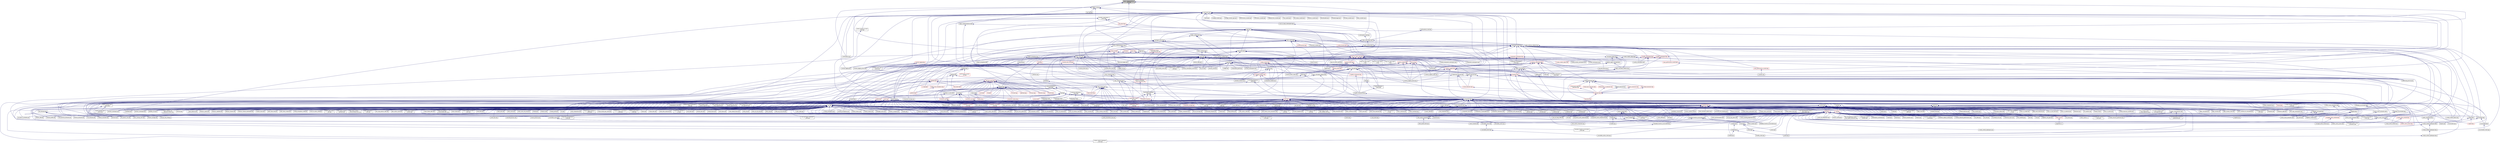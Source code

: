 digraph "apply_implementations_fwd.hpp"
{
  edge [fontname="Helvetica",fontsize="10",labelfontname="Helvetica",labelfontsize="10"];
  node [fontname="Helvetica",fontsize="10",shape=record];
  Node102 [label="apply_implementations\l_fwd.hpp",height=0.2,width=0.4,color="black", fillcolor="grey75", style="filled", fontcolor="black"];
  Node102 -> Node103 [dir="back",color="midnightblue",fontsize="10",style="solid",fontname="Helvetica"];
  Node103 [label="continuation2_impl.hpp",height=0.2,width=0.4,color="black", fillcolor="white", style="filled",URL="$d2/d7e/continuation2__impl_8hpp.html"];
  Node103 -> Node104 [dir="back",color="midnightblue",fontsize="10",style="solid",fontname="Helvetica"];
  Node104 [label="make_continuation.hpp",height=0.2,width=0.4,color="black", fillcolor="white", style="filled",URL="$d3/dec/make__continuation_8hpp.html"];
  Node104 -> Node105 [dir="back",color="midnightblue",fontsize="10",style="solid",fontname="Helvetica"];
  Node105 [label="actions.hpp",height=0.2,width=0.4,color="black", fillcolor="white", style="filled",URL="$d4/dad/actions_8hpp.html"];
  Node105 -> Node106 [dir="back",color="midnightblue",fontsize="10",style="solid",fontname="Helvetica"];
  Node106 [label="1d_stencil_4_throttle.cpp",height=0.2,width=0.4,color="black", fillcolor="white", style="filled",URL="$d6/de5/1d__stencil__4__throttle_8cpp.html"];
  Node105 -> Node107 [dir="back",color="midnightblue",fontsize="10",style="solid",fontname="Helvetica"];
  Node107 [label="template_accumulator.hpp",height=0.2,width=0.4,color="black", fillcolor="white", style="filled",URL="$d0/d3f/server_2template__accumulator_8hpp.html"];
  Node107 -> Node108 [dir="back",color="midnightblue",fontsize="10",style="solid",fontname="Helvetica"];
  Node108 [label="template_accumulator.hpp",height=0.2,width=0.4,color="black", fillcolor="white", style="filled",URL="$dd/da9/template__accumulator_8hpp.html"];
  Node108 -> Node109 [dir="back",color="midnightblue",fontsize="10",style="solid",fontname="Helvetica"];
  Node109 [label="template_accumulator\l_client.cpp",height=0.2,width=0.4,color="black", fillcolor="white", style="filled",URL="$df/d93/template__accumulator__client_8cpp.html"];
  Node105 -> Node110 [dir="back",color="midnightblue",fontsize="10",style="solid",fontname="Helvetica"];
  Node110 [label="template_function_accumulator\l_client.cpp",height=0.2,width=0.4,color="black", fillcolor="white", style="filled",URL="$d0/dc6/template__function__accumulator__client_8cpp.html"];
  Node105 -> Node111 [dir="back",color="midnightblue",fontsize="10",style="solid",fontname="Helvetica"];
  Node111 [label="allgather_and_gate.hpp",height=0.2,width=0.4,color="black", fillcolor="white", style="filled",URL="$d9/dbb/allgather__and__gate_8hpp.html"];
  Node111 -> Node112 [dir="back",color="midnightblue",fontsize="10",style="solid",fontname="Helvetica"];
  Node112 [label="allgather_module.cpp",height=0.2,width=0.4,color="black", fillcolor="white", style="filled",URL="$df/de4/allgather__module_8cpp.html"];
  Node111 -> Node113 [dir="back",color="midnightblue",fontsize="10",style="solid",fontname="Helvetica"];
  Node113 [label="allgather_and_gate.cpp",height=0.2,width=0.4,color="black", fillcolor="white", style="filled",URL="$d1/d56/allgather__and__gate_8cpp.html"];
  Node111 -> Node114 [dir="back",color="midnightblue",fontsize="10",style="solid",fontname="Helvetica"];
  Node114 [label="ag_client.cpp",height=0.2,width=0.4,color="black", fillcolor="white", style="filled",URL="$d4/d5d/ag__client_8cpp.html"];
  Node105 -> Node115 [dir="back",color="midnightblue",fontsize="10",style="solid",fontname="Helvetica"];
  Node115 [label="apex_balance.cpp",height=0.2,width=0.4,color="black", fillcolor="white", style="filled",URL="$d4/d8e/apex__balance_8cpp.html"];
  Node105 -> Node116 [dir="back",color="midnightblue",fontsize="10",style="solid",fontname="Helvetica"];
  Node116 [label="apex_fibonacci.cpp",height=0.2,width=0.4,color="black", fillcolor="white", style="filled",URL="$de/de1/apex__fibonacci_8cpp.html"];
  Node105 -> Node117 [dir="back",color="midnightblue",fontsize="10",style="solid",fontname="Helvetica"];
  Node117 [label="apex_policy_engine\l_active_thread_count.cpp",height=0.2,width=0.4,color="black", fillcolor="white", style="filled",URL="$d5/d01/apex__policy__engine__active__thread__count_8cpp.html"];
  Node105 -> Node118 [dir="back",color="midnightblue",fontsize="10",style="solid",fontname="Helvetica"];
  Node118 [label="apex_policy_engine\l_events.cpp",height=0.2,width=0.4,color="black", fillcolor="white", style="filled",URL="$df/d0f/apex__policy__engine__events_8cpp.html"];
  Node105 -> Node119 [dir="back",color="midnightblue",fontsize="10",style="solid",fontname="Helvetica"];
  Node119 [label="apex_policy_engine\l_periodic.cpp",height=0.2,width=0.4,color="black", fillcolor="white", style="filled",URL="$d5/d7b/apex__policy__engine__periodic_8cpp.html"];
  Node105 -> Node120 [dir="back",color="midnightblue",fontsize="10",style="solid",fontname="Helvetica"];
  Node120 [label="async_io_action.cpp",height=0.2,width=0.4,color="black", fillcolor="white", style="filled",URL="$d3/df5/async__io__action_8cpp.html"];
  Node105 -> Node121 [dir="back",color="midnightblue",fontsize="10",style="solid",fontname="Helvetica"];
  Node121 [label="cancelable_action.hpp",height=0.2,width=0.4,color="black", fillcolor="white", style="filled",URL="$d5/d4d/server_2cancelable__action_8hpp.html"];
  Node121 -> Node122 [dir="back",color="midnightblue",fontsize="10",style="solid",fontname="Helvetica"];
  Node122 [label="cancelable_action.cpp",height=0.2,width=0.4,color="black", fillcolor="white", style="filled",URL="$d5/d0c/cancelable__action_8cpp.html"];
  Node121 -> Node123 [dir="back",color="midnightblue",fontsize="10",style="solid",fontname="Helvetica"];
  Node123 [label="cancelable_action.hpp",height=0.2,width=0.4,color="black", fillcolor="white", style="filled",URL="$d0/da3/stubs_2cancelable__action_8hpp.html"];
  Node123 -> Node124 [dir="back",color="midnightblue",fontsize="10",style="solid",fontname="Helvetica"];
  Node124 [label="cancelable_action.hpp",height=0.2,width=0.4,color="black", fillcolor="white", style="filled",URL="$d6/d28/cancelable__action_8hpp.html"];
  Node124 -> Node125 [dir="back",color="midnightblue",fontsize="10",style="solid",fontname="Helvetica"];
  Node125 [label="cancelable_action_client.cpp",height=0.2,width=0.4,color="black", fillcolor="white", style="filled",URL="$d1/db8/cancelable__action__client_8cpp.html"];
  Node105 -> Node126 [dir="back",color="midnightblue",fontsize="10",style="solid",fontname="Helvetica"];
  Node126 [label="hello_world_component.hpp",height=0.2,width=0.4,color="black", fillcolor="white", style="filled",URL="$df/df0/hello__world__component_8hpp.html"];
  Node126 -> Node127 [dir="back",color="midnightblue",fontsize="10",style="solid",fontname="Helvetica"];
  Node127 [label="hello_world_client.cpp",height=0.2,width=0.4,color="black", fillcolor="white", style="filled",URL="$d5/da6/hello__world__client_8cpp.html"];
  Node126 -> Node128 [dir="back",color="midnightblue",fontsize="10",style="solid",fontname="Helvetica"];
  Node128 [label="hello_world_component.cpp",height=0.2,width=0.4,color="black", fillcolor="white", style="filled",URL="$d8/daa/hello__world__component_8cpp.html"];
  Node105 -> Node129 [dir="back",color="midnightblue",fontsize="10",style="solid",fontname="Helvetica"];
  Node129 [label="interpolate1d_client.cpp",height=0.2,width=0.4,color="black", fillcolor="white", style="filled",URL="$d4/da6/interpolate1d__client_8cpp.html"];
  Node105 -> Node130 [dir="back",color="midnightblue",fontsize="10",style="solid",fontname="Helvetica"];
  Node130 [label="component_ctors.cpp",height=0.2,width=0.4,color="black", fillcolor="white", style="filled",URL="$d3/d2a/component__ctors_8cpp.html"];
  Node105 -> Node131 [dir="back",color="midnightblue",fontsize="10",style="solid",fontname="Helvetica"];
  Node131 [label="component_in_executable.cpp",height=0.2,width=0.4,color="black", fillcolor="white", style="filled",URL="$d8/d4b/component__in__executable_8cpp.html"];
  Node105 -> Node132 [dir="back",color="midnightblue",fontsize="10",style="solid",fontname="Helvetica"];
  Node132 [label="component_inheritance.cpp",height=0.2,width=0.4,color="black", fillcolor="white", style="filled",URL="$d8/d55/component__inheritance_8cpp.html"];
  Node105 -> Node133 [dir="back",color="midnightblue",fontsize="10",style="solid",fontname="Helvetica"];
  Node133 [label="component_with_executor.cpp",height=0.2,width=0.4,color="black", fillcolor="white", style="filled",URL="$d4/d20/component__with__executor_8cpp.html"];
  Node105 -> Node134 [dir="back",color="midnightblue",fontsize="10",style="solid",fontname="Helvetica"];
  Node134 [label="factorial.cpp",height=0.2,width=0.4,color="black", fillcolor="white", style="filled",URL="$d9/d00/factorial_8cpp.html"];
  Node105 -> Node135 [dir="back",color="midnightblue",fontsize="10",style="solid",fontname="Helvetica"];
  Node135 [label="fibonacci.cpp",height=0.2,width=0.4,color="black", fillcolor="white", style="filled",URL="$d9/d89/fibonacci_8cpp.html"];
  Node105 -> Node136 [dir="back",color="midnightblue",fontsize="10",style="solid",fontname="Helvetica"];
  Node136 [label="fibonacci_await.cpp",height=0.2,width=0.4,color="black", fillcolor="white", style="filled",URL="$dc/d1c/fibonacci__await_8cpp.html"];
  Node105 -> Node137 [dir="back",color="midnightblue",fontsize="10",style="solid",fontname="Helvetica"];
  Node137 [label="fibonacci_dataflow.cpp",height=0.2,width=0.4,color="black", fillcolor="white", style="filled",URL="$df/d3d/fibonacci__dataflow_8cpp.html"];
  Node105 -> Node138 [dir="back",color="midnightblue",fontsize="10",style="solid",fontname="Helvetica"];
  Node138 [label="fibonacci_futures.cpp",height=0.2,width=0.4,color="black", fillcolor="white", style="filled",URL="$d6/de3/fibonacci__futures_8cpp.html"];
  Node105 -> Node139 [dir="back",color="midnightblue",fontsize="10",style="solid",fontname="Helvetica"];
  Node139 [label="fibonacci_futures_distributed.cpp",height=0.2,width=0.4,color="black", fillcolor="white", style="filled",URL="$d1/dc9/fibonacci__futures__distributed_8cpp.html"];
  Node105 -> Node140 [dir="back",color="midnightblue",fontsize="10",style="solid",fontname="Helvetica"];
  Node140 [label="fibonacci_one.cpp",height=0.2,width=0.4,color="black", fillcolor="white", style="filled",URL="$d8/d78/fibonacci__one_8cpp.html"];
  Node105 -> Node141 [dir="back",color="midnightblue",fontsize="10",style="solid",fontname="Helvetica"];
  Node141 [label="fractals.cpp",height=0.2,width=0.4,color="black", fillcolor="white", style="filled",URL="$d8/d58/fractals_8cpp.html"];
  Node105 -> Node142 [dir="back",color="midnightblue",fontsize="10",style="solid",fontname="Helvetica"];
  Node142 [label="fractals_executor.cpp",height=0.2,width=0.4,color="black", fillcolor="white", style="filled",URL="$d9/da9/fractals__executor_8cpp.html"];
  Node105 -> Node143 [dir="back",color="midnightblue",fontsize="10",style="solid",fontname="Helvetica"];
  Node143 [label="fractals_struct.cpp",height=0.2,width=0.4,color="black", fillcolor="white", style="filled",URL="$d8/d2f/fractals__struct_8cpp.html"];
  Node105 -> Node144 [dir="back",color="midnightblue",fontsize="10",style="solid",fontname="Helvetica"];
  Node144 [label="hello_world.cpp",height=0.2,width=0.4,color="black", fillcolor="white", style="filled",URL="$d0/d67/hello__world_8cpp.html"];
  Node105 -> Node145 [dir="back",color="midnightblue",fontsize="10",style="solid",fontname="Helvetica"];
  Node145 [label="pingpong.cpp",height=0.2,width=0.4,color="black", fillcolor="white", style="filled",URL="$dd/d4d/pingpong_8cpp.html"];
  Node105 -> Node146 [dir="back",color="midnightblue",fontsize="10",style="solid",fontname="Helvetica"];
  Node146 [label="print_to_console.cpp",height=0.2,width=0.4,color="black", fillcolor="white", style="filled",URL="$d7/de6/print__to__console_8cpp.html"];
  Node105 -> Node147 [dir="back",color="midnightblue",fontsize="10",style="solid",fontname="Helvetica"];
  Node147 [label="sierpinski.cpp",height=0.2,width=0.4,color="black", fillcolor="white", style="filled",URL="$d3/d7e/sierpinski_8cpp.html"];
  Node105 -> Node148 [dir="back",color="midnightblue",fontsize="10",style="solid",fontname="Helvetica"];
  Node148 [label="sheneos_compare.cpp",height=0.2,width=0.4,color="black", fillcolor="white", style="filled",URL="$dc/d11/sheneos__compare_8cpp.html"];
  Node105 -> Node149 [dir="back",color="midnightblue",fontsize="10",style="solid",fontname="Helvetica"];
  Node149 [label="spell_check_file.cpp",height=0.2,width=0.4,color="black", fillcolor="white", style="filled",URL="$df/df7/spell__check__file_8cpp.html"];
  Node105 -> Node150 [dir="back",color="midnightblue",fontsize="10",style="solid",fontname="Helvetica"];
  Node150 [label="spell_check_simple.cpp",height=0.2,width=0.4,color="black", fillcolor="white", style="filled",URL="$dd/d54/spell__check__simple_8cpp.html"];
  Node105 -> Node151 [dir="back",color="midnightblue",fontsize="10",style="solid",fontname="Helvetica"];
  Node151 [label="simple_central_tuplespace\l_client.cpp",height=0.2,width=0.4,color="black", fillcolor="white", style="filled",URL="$d1/d7b/simple__central__tuplespace__client_8cpp.html"];
  Node105 -> Node152 [dir="back",color="midnightblue",fontsize="10",style="solid",fontname="Helvetica"];
  Node152 [label="lcos.hpp",height=0.2,width=0.4,color="black", fillcolor="white", style="filled",URL="$d5/deb/lcos_8hpp.html"];
  Node152 -> Node113 [dir="back",color="midnightblue",fontsize="10",style="solid",fontname="Helvetica"];
  Node152 -> Node115 [dir="back",color="midnightblue",fontsize="10",style="solid",fontname="Helvetica"];
  Node152 -> Node117 [dir="back",color="midnightblue",fontsize="10",style="solid",fontname="Helvetica"];
  Node152 -> Node118 [dir="back",color="midnightblue",fontsize="10",style="solid",fontname="Helvetica"];
  Node152 -> Node119 [dir="back",color="midnightblue",fontsize="10",style="solid",fontname="Helvetica"];
  Node152 -> Node153 [dir="back",color="midnightblue",fontsize="10",style="solid",fontname="Helvetica"];
  Node153 [label="heartbeat.cpp",height=0.2,width=0.4,color="black", fillcolor="white", style="filled",URL="$d8/d98/heartbeat_8cpp.html"];
  Node152 -> Node126 [dir="back",color="midnightblue",fontsize="10",style="solid",fontname="Helvetica"];
  Node152 -> Node154 [dir="back",color="midnightblue",fontsize="10",style="solid",fontname="Helvetica"];
  Node154 [label="row.hpp",height=0.2,width=0.4,color="red", fillcolor="white", style="filled",URL="$dc/d69/row_8hpp.html"];
  Node154 -> Node161 [dir="back",color="midnightblue",fontsize="10",style="solid",fontname="Helvetica"];
  Node161 [label="stencil_iterator.hpp",height=0.2,width=0.4,color="black", fillcolor="white", style="filled",URL="$dc/d5c/server_2stencil__iterator_8hpp.html"];
  Node161 -> Node157 [dir="back",color="midnightblue",fontsize="10",style="solid",fontname="Helvetica"];
  Node157 [label="solver.hpp",height=0.2,width=0.4,color="black", fillcolor="white", style="filled",URL="$db/d9a/server_2solver_8hpp.html"];
  Node157 -> Node158 [dir="back",color="midnightblue",fontsize="10",style="solid",fontname="Helvetica"];
  Node158 [label="solver.hpp",height=0.2,width=0.4,color="black", fillcolor="white", style="filled",URL="$d2/d1c/solver_8hpp.html"];
  Node158 -> Node156 [dir="back",color="midnightblue",fontsize="10",style="solid",fontname="Helvetica"];
  Node156 [label="jacobi.cpp",height=0.2,width=0.4,color="black", fillcolor="white", style="filled",URL="$d2/d27/jacobi_8cpp.html"];
  Node157 -> Node159 [dir="back",color="midnightblue",fontsize="10",style="solid",fontname="Helvetica"];
  Node159 [label="solver.cpp",height=0.2,width=0.4,color="black", fillcolor="white", style="filled",URL="$d6/d94/solver_8cpp.html"];
  Node161 -> Node162 [dir="back",color="midnightblue",fontsize="10",style="solid",fontname="Helvetica"];
  Node162 [label="stencil_iterator.cpp",height=0.2,width=0.4,color="black", fillcolor="white", style="filled",URL="$d6/de1/server_2stencil__iterator_8cpp.html"];
  Node161 -> Node163 [dir="back",color="midnightblue",fontsize="10",style="solid",fontname="Helvetica"];
  Node163 [label="stencil_iterator.cpp",height=0.2,width=0.4,color="black", fillcolor="white", style="filled",URL="$d7/d71/stencil__iterator_8cpp.html"];
  Node154 -> Node160 [dir="back",color="midnightblue",fontsize="10",style="solid",fontname="Helvetica"];
  Node160 [label="grid.cpp",height=0.2,width=0.4,color="black", fillcolor="white", style="filled",URL="$d6/d1b/jacobi__component_2grid_8cpp.html"];
  Node152 -> Node164 [dir="back",color="midnightblue",fontsize="10",style="solid",fontname="Helvetica"];
  Node164 [label="stencil_iterator.hpp",height=0.2,width=0.4,color="black", fillcolor="white", style="filled",URL="$d4/dc8/stencil__iterator_8hpp.html"];
  Node164 -> Node157 [dir="back",color="midnightblue",fontsize="10",style="solid",fontname="Helvetica"];
  Node164 -> Node161 [dir="back",color="midnightblue",fontsize="10",style="solid",fontname="Helvetica"];
  Node164 -> Node163 [dir="back",color="midnightblue",fontsize="10",style="solid",fontname="Helvetica"];
  Node152 -> Node161 [dir="back",color="midnightblue",fontsize="10",style="solid",fontname="Helvetica"];
  Node152 -> Node165 [dir="back",color="midnightblue",fontsize="10",style="solid",fontname="Helvetica"];
  Node165 [label="jacobi_hpx.cpp",height=0.2,width=0.4,color="black", fillcolor="white", style="filled",URL="$d8/d72/jacobi__hpx_8cpp.html"];
  Node152 -> Node166 [dir="back",color="midnightblue",fontsize="10",style="solid",fontname="Helvetica"];
  Node166 [label="jacobi_nonuniform_hpx.cpp",height=0.2,width=0.4,color="black", fillcolor="white", style="filled",URL="$de/d56/jacobi__nonuniform__hpx_8cpp.html"];
  Node152 -> Node167 [dir="back",color="midnightblue",fontsize="10",style="solid",fontname="Helvetica"];
  Node167 [label="enumerate_threads.cpp",height=0.2,width=0.4,color="black", fillcolor="white", style="filled",URL="$d3/dd4/enumerate__threads_8cpp.html"];
  Node152 -> Node136 [dir="back",color="midnightblue",fontsize="10",style="solid",fontname="Helvetica"];
  Node152 -> Node137 [dir="back",color="midnightblue",fontsize="10",style="solid",fontname="Helvetica"];
  Node152 -> Node138 [dir="back",color="midnightblue",fontsize="10",style="solid",fontname="Helvetica"];
  Node152 -> Node139 [dir="back",color="midnightblue",fontsize="10",style="solid",fontname="Helvetica"];
  Node152 -> Node141 [dir="back",color="midnightblue",fontsize="10",style="solid",fontname="Helvetica"];
  Node152 -> Node142 [dir="back",color="midnightblue",fontsize="10",style="solid",fontname="Helvetica"];
  Node152 -> Node143 [dir="back",color="midnightblue",fontsize="10",style="solid",fontname="Helvetica"];
  Node152 -> Node144 [dir="back",color="midnightblue",fontsize="10",style="solid",fontname="Helvetica"];
  Node152 -> Node168 [dir="back",color="midnightblue",fontsize="10",style="solid",fontname="Helvetica"];
  Node168 [label="latch_local.cpp",height=0.2,width=0.4,color="black", fillcolor="white", style="filled",URL="$dd/dd3/latch__local_8cpp.html"];
  Node152 -> Node169 [dir="back",color="midnightblue",fontsize="10",style="solid",fontname="Helvetica"];
  Node169 [label="latch_remote.cpp",height=0.2,width=0.4,color="black", fillcolor="white", style="filled",URL="$df/d59/latch__remote_8cpp.html"];
  Node152 -> Node170 [dir="back",color="midnightblue",fontsize="10",style="solid",fontname="Helvetica"];
  Node170 [label="local_channel.cpp",height=0.2,width=0.4,color="black", fillcolor="white", style="filled",URL="$d0/d3e/local__channel_8cpp.html"];
  Node152 -> Node145 [dir="back",color="midnightblue",fontsize="10",style="solid",fontname="Helvetica"];
  Node152 -> Node171 [dir="back",color="midnightblue",fontsize="10",style="solid",fontname="Helvetica"];
  Node171 [label="shared_mutex.cpp",height=0.2,width=0.4,color="black", fillcolor="white", style="filled",URL="$da/d0b/shared__mutex_8cpp.html"];
  Node152 -> Node172 [dir="back",color="midnightblue",fontsize="10",style="solid",fontname="Helvetica"];
  Node172 [label="wait_composition.cpp",height=0.2,width=0.4,color="black", fillcolor="white", style="filled",URL="$d6/d13/wait__composition_8cpp.html"];
  Node152 -> Node148 [dir="back",color="midnightblue",fontsize="10",style="solid",fontname="Helvetica"];
  Node152 -> Node149 [dir="back",color="midnightblue",fontsize="10",style="solid",fontname="Helvetica"];
  Node152 -> Node150 [dir="back",color="midnightblue",fontsize="10",style="solid",fontname="Helvetica"];
  Node152 -> Node151 [dir="back",color="midnightblue",fontsize="10",style="solid",fontname="Helvetica"];
  Node152 -> Node173 [dir="back",color="midnightblue",fontsize="10",style="solid",fontname="Helvetica"];
  Node173 [label="hpx.hpp",height=0.2,width=0.4,color="red", fillcolor="white", style="filled",URL="$d0/daa/hpx_8hpp.html"];
  Node173 -> Node106 [dir="back",color="midnightblue",fontsize="10",style="solid",fontname="Helvetica"];
  Node173 -> Node184 [dir="back",color="midnightblue",fontsize="10",style="solid",fontname="Helvetica"];
  Node184 [label="accumulator.cpp",height=0.2,width=0.4,color="black", fillcolor="white", style="filled",URL="$d1/d81/accumulator_8cpp.html"];
  Node173 -> Node185 [dir="back",color="midnightblue",fontsize="10",style="solid",fontname="Helvetica"];
  Node185 [label="accumulator.hpp",height=0.2,width=0.4,color="black", fillcolor="white", style="filled",URL="$d4/d9d/server_2accumulator_8hpp.html"];
  Node185 -> Node184 [dir="back",color="midnightblue",fontsize="10",style="solid",fontname="Helvetica"];
  Node185 -> Node186 [dir="back",color="midnightblue",fontsize="10",style="solid",fontname="Helvetica"];
  Node186 [label="accumulator.hpp",height=0.2,width=0.4,color="black", fillcolor="white", style="filled",URL="$d8/d5e/accumulator_8hpp.html"];
  Node186 -> Node187 [dir="back",color="midnightblue",fontsize="10",style="solid",fontname="Helvetica"];
  Node187 [label="accumulator_client.cpp",height=0.2,width=0.4,color="black", fillcolor="white", style="filled",URL="$d7/dd0/accumulator__client_8cpp.html"];
  Node173 -> Node188 [dir="back",color="midnightblue",fontsize="10",style="solid",fontname="Helvetica"];
  Node188 [label="template_function_accumulator.hpp",height=0.2,width=0.4,color="black", fillcolor="white", style="filled",URL="$d7/da6/server_2template__function__accumulator_8hpp.html"];
  Node188 -> Node189 [dir="back",color="midnightblue",fontsize="10",style="solid",fontname="Helvetica"];
  Node189 [label="template_function_accumulator.cpp",height=0.2,width=0.4,color="black", fillcolor="white", style="filled",URL="$d5/d02/template__function__accumulator_8cpp.html"];
  Node188 -> Node190 [dir="back",color="midnightblue",fontsize="10",style="solid",fontname="Helvetica"];
  Node190 [label="template_function_accumulator.hpp",height=0.2,width=0.4,color="black", fillcolor="white", style="filled",URL="$d3/de9/template__function__accumulator_8hpp.html"];
  Node190 -> Node110 [dir="back",color="midnightblue",fontsize="10",style="solid",fontname="Helvetica"];
  Node173 -> Node189 [dir="back",color="midnightblue",fontsize="10",style="solid",fontname="Helvetica"];
  Node173 -> Node190 [dir="back",color="midnightblue",fontsize="10",style="solid",fontname="Helvetica"];
  Node173 -> Node112 [dir="back",color="midnightblue",fontsize="10",style="solid",fontname="Helvetica"];
  Node173 -> Node192 [dir="back",color="midnightblue",fontsize="10",style="solid",fontname="Helvetica"];
  Node192 [label="allgather.cpp",height=0.2,width=0.4,color="black", fillcolor="white", style="filled",URL="$d7/d06/allgather_8cpp.html"];
  Node173 -> Node113 [dir="back",color="midnightblue",fontsize="10",style="solid",fontname="Helvetica"];
  Node173 -> Node114 [dir="back",color="midnightblue",fontsize="10",style="solid",fontname="Helvetica"];
  Node173 -> Node194 [dir="back",color="midnightblue",fontsize="10",style="solid",fontname="Helvetica"];
  Node194 [label="os_thread_num.cpp",height=0.2,width=0.4,color="black", fillcolor="white", style="filled",URL="$d2/dfb/os__thread__num_8cpp.html"];
  Node173 -> Node122 [dir="back",color="midnightblue",fontsize="10",style="solid",fontname="Helvetica"];
  Node173 -> Node121 [dir="back",color="midnightblue",fontsize="10",style="solid",fontname="Helvetica"];
  Node173 -> Node123 [dir="back",color="midnightblue",fontsize="10",style="solid",fontname="Helvetica"];
  Node173 -> Node125 [dir="back",color="midnightblue",fontsize="10",style="solid",fontname="Helvetica"];
  Node173 -> Node126 [dir="back",color="midnightblue",fontsize="10",style="solid",fontname="Helvetica"];
  Node173 -> Node156 [dir="back",color="midnightblue",fontsize="10",style="solid",fontname="Helvetica"];
  Node173 -> Node160 [dir="back",color="midnightblue",fontsize="10",style="solid",fontname="Helvetica"];
  Node173 -> Node204 [dir="back",color="midnightblue",fontsize="10",style="solid",fontname="Helvetica"];
  Node204 [label="row.cpp",height=0.2,width=0.4,color="black", fillcolor="white", style="filled",URL="$d3/d86/server_2row_8cpp.html"];
  Node173 -> Node159 [dir="back",color="midnightblue",fontsize="10",style="solid",fontname="Helvetica"];
  Node173 -> Node162 [dir="back",color="midnightblue",fontsize="10",style="solid",fontname="Helvetica"];
  Node173 -> Node163 [dir="back",color="midnightblue",fontsize="10",style="solid",fontname="Helvetica"];
  Node173 -> Node165 [dir="back",color="midnightblue",fontsize="10",style="solid",fontname="Helvetica"];
  Node173 -> Node166 [dir="back",color="midnightblue",fontsize="10",style="solid",fontname="Helvetica"];
  Node173 -> Node207 [dir="back",color="midnightblue",fontsize="10",style="solid",fontname="Helvetica"];
  Node207 [label="nqueen.cpp",height=0.2,width=0.4,color="black", fillcolor="white", style="filled",URL="$db/dca/nqueen_8cpp.html"];
  Node173 -> Node208 [dir="back",color="midnightblue",fontsize="10",style="solid",fontname="Helvetica"];
  Node208 [label="nqueen.hpp",height=0.2,width=0.4,color="black", fillcolor="white", style="filled",URL="$de/d58/server_2nqueen_8hpp.html"];
  Node208 -> Node207 [dir="back",color="midnightblue",fontsize="10",style="solid",fontname="Helvetica"];
  Node208 -> Node209 [dir="back",color="midnightblue",fontsize="10",style="solid",fontname="Helvetica"];
  Node209 [label="nqueen.hpp",height=0.2,width=0.4,color="red", fillcolor="white", style="filled",URL="$da/dfd/stubs_2nqueen_8hpp.html"];
  Node173 -> Node212 [dir="back",color="midnightblue",fontsize="10",style="solid",fontname="Helvetica"];
  Node212 [label="sine.cpp",height=0.2,width=0.4,color="black", fillcolor="white", style="filled",URL="$d3/d0d/server_2sine_8cpp.html"];
  Node173 -> Node218 [dir="back",color="midnightblue",fontsize="10",style="solid",fontname="Helvetica"];
  Node218 [label="customize_async.cpp",height=0.2,width=0.4,color="black", fillcolor="white", style="filled",URL="$d0/d82/customize__async_8cpp.html"];
  Node173 -> Node220 [dir="back",color="midnightblue",fontsize="10",style="solid",fontname="Helvetica"];
  Node220 [label="error_handling.cpp",height=0.2,width=0.4,color="black", fillcolor="white", style="filled",URL="$d9/d96/error__handling_8cpp.html"];
  Node173 -> Node221 [dir="back",color="midnightblue",fontsize="10",style="solid",fontname="Helvetica"];
  Node221 [label="event_synchronization.cpp",height=0.2,width=0.4,color="black", fillcolor="white", style="filled",URL="$d0/d35/event__synchronization_8cpp.html"];
  Node173 -> Node134 [dir="back",color="midnightblue",fontsize="10",style="solid",fontname="Helvetica"];
  Node173 -> Node224 [dir="back",color="midnightblue",fontsize="10",style="solid",fontname="Helvetica"];
  Node224 [label="interest_calculator.cpp",height=0.2,width=0.4,color="black", fillcolor="white", style="filled",URL="$d2/d86/interest__calculator_8cpp.html"];
  Node173 -> Node225 [dir="back",color="midnightblue",fontsize="10",style="solid",fontname="Helvetica"];
  Node225 [label="non_atomic_rma.cpp",height=0.2,width=0.4,color="black", fillcolor="white", style="filled",URL="$d7/d8b/non__atomic__rma_8cpp.html"];
  Node173 -> Node228 [dir="back",color="midnightblue",fontsize="10",style="solid",fontname="Helvetica"];
  Node228 [label="quicksort.cpp",height=0.2,width=0.4,color="black", fillcolor="white", style="filled",URL="$d3/d1e/quicksort_8cpp.html"];
  Node173 -> Node231 [dir="back",color="midnightblue",fontsize="10",style="solid",fontname="Helvetica"];
  Node231 [label="sort_by_key_demo.cpp",height=0.2,width=0.4,color="black", fillcolor="white", style="filled",URL="$da/d20/sort__by__key__demo_8cpp.html"];
  Node173 -> Node233 [dir="back",color="midnightblue",fontsize="10",style="solid",fontname="Helvetica"];
  Node233 [label="vector_counting_dotproduct.cpp",height=0.2,width=0.4,color="black", fillcolor="white", style="filled",URL="$df/de9/vector__counting__dotproduct_8cpp.html"];
  Node173 -> Node234 [dir="back",color="midnightblue",fontsize="10",style="solid",fontname="Helvetica"];
  Node234 [label="vector_zip_dotproduct.cpp",height=0.2,width=0.4,color="black", fillcolor="white", style="filled",URL="$dc/d18/vector__zip__dotproduct_8cpp.html"];
  Node173 -> Node236 [dir="back",color="midnightblue",fontsize="10",style="solid",fontname="Helvetica"];
  Node236 [label="random_mem_access.cpp",height=0.2,width=0.4,color="black", fillcolor="white", style="filled",URL="$d1/d51/random__mem__access_8cpp.html"];
  Node173 -> Node237 [dir="back",color="midnightblue",fontsize="10",style="solid",fontname="Helvetica"];
  Node237 [label="random_mem_access.hpp",height=0.2,width=0.4,color="black", fillcolor="white", style="filled",URL="$d0/d19/server_2random__mem__access_8hpp.html"];
  Node237 -> Node236 [dir="back",color="midnightblue",fontsize="10",style="solid",fontname="Helvetica"];
  Node237 -> Node238 [dir="back",color="midnightblue",fontsize="10",style="solid",fontname="Helvetica"];
  Node238 [label="random_mem_access.hpp",height=0.2,width=0.4,color="red", fillcolor="white", style="filled",URL="$d3/d32/stubs_2random__mem__access_8hpp.html"];
  Node173 -> Node241 [dir="back",color="midnightblue",fontsize="10",style="solid",fontname="Helvetica"];
  Node241 [label="oversubscribing_resource\l_partitioner.cpp",height=0.2,width=0.4,color="black", fillcolor="white", style="filled",URL="$dd/dee/oversubscribing__resource__partitioner_8cpp.html"];
  Node173 -> Node242 [dir="back",color="midnightblue",fontsize="10",style="solid",fontname="Helvetica"];
  Node242 [label="simple_resource_partitioner.cpp",height=0.2,width=0.4,color="black", fillcolor="white", style="filled",URL="$d5/df9/simple__resource__partitioner_8cpp.html"];
  Node173 -> Node259 [dir="back",color="midnightblue",fontsize="10",style="solid",fontname="Helvetica"];
  Node259 [label="throttle.cpp",height=0.2,width=0.4,color="black", fillcolor="white", style="filled",URL="$de/d56/server_2throttle_8cpp.html"];
  Node173 -> Node260 [dir="back",color="midnightblue",fontsize="10",style="solid",fontname="Helvetica"];
  Node260 [label="throttle.hpp",height=0.2,width=0.4,color="black", fillcolor="white", style="filled",URL="$db/dc9/server_2throttle_8hpp.html"];
  Node260 -> Node259 [dir="back",color="midnightblue",fontsize="10",style="solid",fontname="Helvetica"];
  Node260 -> Node261 [dir="back",color="midnightblue",fontsize="10",style="solid",fontname="Helvetica"];
  Node261 [label="throttle.hpp",height=0.2,width=0.4,color="black", fillcolor="white", style="filled",URL="$d5/dec/stubs_2throttle_8hpp.html"];
  Node261 -> Node262 [dir="back",color="midnightblue",fontsize="10",style="solid",fontname="Helvetica"];
  Node262 [label="throttle.hpp",height=0.2,width=0.4,color="black", fillcolor="white", style="filled",URL="$d2/d2e/throttle_8hpp.html"];
  Node262 -> Node263 [dir="back",color="midnightblue",fontsize="10",style="solid",fontname="Helvetica"];
  Node263 [label="throttle.cpp",height=0.2,width=0.4,color="black", fillcolor="white", style="filled",URL="$db/d02/throttle_8cpp.html"];
  Node262 -> Node264 [dir="back",color="midnightblue",fontsize="10",style="solid",fontname="Helvetica"];
  Node264 [label="throttle_client.cpp",height=0.2,width=0.4,color="black", fillcolor="white", style="filled",URL="$d0/db7/throttle__client_8cpp.html"];
  Node173 -> Node261 [dir="back",color="midnightblue",fontsize="10",style="solid",fontname="Helvetica"];
  Node173 -> Node263 [dir="back",color="midnightblue",fontsize="10",style="solid",fontname="Helvetica"];
  Node173 -> Node262 [dir="back",color="midnightblue",fontsize="10",style="solid",fontname="Helvetica"];
  Node173 -> Node273 [dir="back",color="midnightblue",fontsize="10",style="solid",fontname="Helvetica"];
  Node273 [label="simple_central_tuplespace.hpp",height=0.2,width=0.4,color="black", fillcolor="white", style="filled",URL="$db/d69/server_2simple__central__tuplespace_8hpp.html"];
  Node273 -> Node274 [dir="back",color="midnightblue",fontsize="10",style="solid",fontname="Helvetica"];
  Node274 [label="simple_central_tuplespace.cpp",height=0.2,width=0.4,color="black", fillcolor="white", style="filled",URL="$d3/dec/simple__central__tuplespace_8cpp.html"];
  Node273 -> Node275 [dir="back",color="midnightblue",fontsize="10",style="solid",fontname="Helvetica"];
  Node275 [label="simple_central_tuplespace.hpp",height=0.2,width=0.4,color="black", fillcolor="white", style="filled",URL="$d0/d4b/stubs_2simple__central__tuplespace_8hpp.html"];
  Node275 -> Node276 [dir="back",color="midnightblue",fontsize="10",style="solid",fontname="Helvetica"];
  Node276 [label="simple_central_tuplespace.hpp",height=0.2,width=0.4,color="black", fillcolor="white", style="filled",URL="$d5/ddd/simple__central__tuplespace_8hpp.html"];
  Node276 -> Node151 [dir="back",color="midnightblue",fontsize="10",style="solid",fontname="Helvetica"];
  Node173 -> Node277 [dir="back",color="midnightblue",fontsize="10",style="solid",fontname="Helvetica"];
  Node277 [label="tuples_warehouse.hpp",height=0.2,width=0.4,color="black", fillcolor="white", style="filled",URL="$da/de6/tuples__warehouse_8hpp.html"];
  Node277 -> Node273 [dir="back",color="midnightblue",fontsize="10",style="solid",fontname="Helvetica"];
  Node173 -> Node274 [dir="back",color="midnightblue",fontsize="10",style="solid",fontname="Helvetica"];
  Node173 -> Node283 [dir="back",color="midnightblue",fontsize="10",style="solid",fontname="Helvetica"];
  Node283 [label="foreach_scaling.cpp",height=0.2,width=0.4,color="black", fillcolor="white", style="filled",URL="$d4/d94/foreach__scaling_8cpp.html"];
  Node173 -> Node285 [dir="back",color="midnightblue",fontsize="10",style="solid",fontname="Helvetica"];
  Node285 [label="hpx_homogeneous_timed\l_task_spawn_executors.cpp",height=0.2,width=0.4,color="black", fillcolor="white", style="filled",URL="$d1/d3b/hpx__homogeneous__timed__task__spawn__executors_8cpp.html"];
  Node173 -> Node287 [dir="back",color="midnightblue",fontsize="10",style="solid",fontname="Helvetica"];
  Node287 [label="partitioned_vector\l_foreach.cpp",height=0.2,width=0.4,color="black", fillcolor="white", style="filled",URL="$df/d5f/partitioned__vector__foreach_8cpp.html"];
  Node173 -> Node288 [dir="back",color="midnightblue",fontsize="10",style="solid",fontname="Helvetica"];
  Node288 [label="serialization_overhead.cpp",height=0.2,width=0.4,color="black", fillcolor="white", style="filled",URL="$d3/df8/serialization__overhead_8cpp.html"];
  Node173 -> Node289 [dir="back",color="midnightblue",fontsize="10",style="solid",fontname="Helvetica"];
  Node289 [label="sizeof.cpp",height=0.2,width=0.4,color="black", fillcolor="white", style="filled",URL="$d3/d0f/sizeof_8cpp.html"];
  Node173 -> Node290 [dir="back",color="midnightblue",fontsize="10",style="solid",fontname="Helvetica"];
  Node290 [label="skynet.cpp",height=0.2,width=0.4,color="black", fillcolor="white", style="filled",URL="$d0/dc3/skynet_8cpp.html"];
  Node173 -> Node291 [dir="back",color="midnightblue",fontsize="10",style="solid",fontname="Helvetica"];
  Node291 [label="stencil3_iterators.cpp",height=0.2,width=0.4,color="black", fillcolor="white", style="filled",URL="$db/d9e/stencil3__iterators_8cpp.html"];
  Node173 -> Node292 [dir="back",color="midnightblue",fontsize="10",style="solid",fontname="Helvetica"];
  Node292 [label="stream.cpp",height=0.2,width=0.4,color="black", fillcolor="white", style="filled",URL="$da/d5f/stream_8cpp.html"];
  Node173 -> Node294 [dir="back",color="midnightblue",fontsize="10",style="solid",fontname="Helvetica"];
  Node294 [label="transform_reduce_binary\l_scaling.cpp",height=0.2,width=0.4,color="black", fillcolor="white", style="filled",URL="$d1/dae/transform__reduce__binary__scaling_8cpp.html"];
  Node173 -> Node295 [dir="back",color="midnightblue",fontsize="10",style="solid",fontname="Helvetica"];
  Node295 [label="transform_reduce_scaling.cpp",height=0.2,width=0.4,color="black", fillcolor="white", style="filled",URL="$db/d2a/transform__reduce__scaling_8cpp.html"];
  Node173 -> Node296 [dir="back",color="midnightblue",fontsize="10",style="solid",fontname="Helvetica"];
  Node296 [label="minmax_element_performance.cpp",height=0.2,width=0.4,color="black", fillcolor="white", style="filled",URL="$d9/d93/minmax__element__performance_8cpp.html"];
  Node173 -> Node298 [dir="back",color="midnightblue",fontsize="10",style="solid",fontname="Helvetica"];
  Node298 [label="network_storage.cpp",height=0.2,width=0.4,color="black", fillcolor="white", style="filled",URL="$db/daa/network__storage_8cpp.html"];
  Node173 -> Node300 [dir="back",color="midnightblue",fontsize="10",style="solid",fontname="Helvetica"];
  Node300 [label="osu_bcast.cpp",height=0.2,width=0.4,color="black", fillcolor="white", style="filled",URL="$d3/dca/osu__bcast_8cpp.html"];
  Node173 -> Node301 [dir="back",color="midnightblue",fontsize="10",style="solid",fontname="Helvetica"];
  Node301 [label="osu_bibw.cpp",height=0.2,width=0.4,color="black", fillcolor="white", style="filled",URL="$d2/d04/osu__bibw_8cpp.html"];
  Node173 -> Node302 [dir="back",color="midnightblue",fontsize="10",style="solid",fontname="Helvetica"];
  Node302 [label="osu_bw.cpp",height=0.2,width=0.4,color="black", fillcolor="white", style="filled",URL="$d4/d20/osu__bw_8cpp.html"];
  Node173 -> Node313 [dir="back",color="midnightblue",fontsize="10",style="solid",fontname="Helvetica"];
  Node313 [label="action_move_semantics.cpp",height=0.2,width=0.4,color="black", fillcolor="white", style="filled",URL="$d4/db3/action__move__semantics_8cpp.html"];
  Node173 -> Node315 [dir="back",color="midnightblue",fontsize="10",style="solid",fontname="Helvetica"];
  Node315 [label="duplicate_id_registration\l_1596.cpp",height=0.2,width=0.4,color="black", fillcolor="white", style="filled",URL="$db/d8d/duplicate__id__registration__1596_8cpp.html"];
  Node173 -> Node318 [dir="back",color="midnightblue",fontsize="10",style="solid",fontname="Helvetica"];
  Node318 [label="send_gid_keep_component\l_1624.cpp",height=0.2,width=0.4,color="black", fillcolor="white", style="filled",URL="$d9/d49/send__gid__keep__component__1624_8cpp.html"];
  Node173 -> Node319 [dir="back",color="midnightblue",fontsize="10",style="solid",fontname="Helvetica"];
  Node319 [label="algorithms.cc",height=0.2,width=0.4,color="black", fillcolor="white", style="filled",URL="$d5/d1b/algorithms_8cc.html"];
  Node173 -> Node320 [dir="back",color="midnightblue",fontsize="10",style="solid",fontname="Helvetica"];
  Node320 [label="matrix_hpx.hh",height=0.2,width=0.4,color="red", fillcolor="white", style="filled",URL="$d5/d89/matrix__hpx_8hh.html"];
  Node320 -> Node319 [dir="back",color="midnightblue",fontsize="10",style="solid",fontname="Helvetica"];
  Node173 -> Node325 [dir="back",color="midnightblue",fontsize="10",style="solid",fontname="Helvetica"];
  Node325 [label="block_matrix.cc",height=0.2,width=0.4,color="black", fillcolor="white", style="filled",URL="$de/d88/block__matrix_8cc.html"];
  Node173 -> Node328 [dir="back",color="midnightblue",fontsize="10",style="solid",fontname="Helvetica"];
  Node328 [label="client_1950.cpp",height=0.2,width=0.4,color="black", fillcolor="white", style="filled",URL="$d0/d79/client__1950_8cpp.html"];
  Node173 -> Node333 [dir="back",color="midnightblue",fontsize="10",style="solid",fontname="Helvetica"];
  Node333 [label="id_type_ref_counting\l_1032.cpp",height=0.2,width=0.4,color="black", fillcolor="white", style="filled",URL="$d8/dfd/id__type__ref__counting__1032_8cpp.html"];
  Node173 -> Node338 [dir="back",color="midnightblue",fontsize="10",style="solid",fontname="Helvetica"];
  Node338 [label="async_unwrap_1037.cpp",height=0.2,width=0.4,color="black", fillcolor="white", style="filled",URL="$d4/d13/async__unwrap__1037_8cpp.html"];
  Node173 -> Node356 [dir="back",color="midnightblue",fontsize="10",style="solid",fontname="Helvetica"];
  Node356 [label="lifetime_588.cpp",height=0.2,width=0.4,color="black", fillcolor="white", style="filled",URL="$d7/dca/lifetime__588_8cpp.html"];
  Node173 -> Node363 [dir="back",color="midnightblue",fontsize="10",style="solid",fontname="Helvetica"];
  Node363 [label="set_hpx_limit_798.cpp",height=0.2,width=0.4,color="black", fillcolor="white", style="filled",URL="$d2/dfb/set__hpx__limit__798_8cpp.html"];
  Node173 -> Node365 [dir="back",color="midnightblue",fontsize="10",style="solid",fontname="Helvetica"];
  Node365 [label="shared_stated_leaked\l_1211.cpp",height=0.2,width=0.4,color="black", fillcolor="white", style="filled",URL="$dc/dce/shared__stated__leaked__1211_8cpp.html"];
  Node173 -> Node367 [dir="back",color="midnightblue",fontsize="10",style="solid",fontname="Helvetica"];
  Node367 [label="wait_all_hang_1946.cpp",height=0.2,width=0.4,color="black", fillcolor="white", style="filled",URL="$d5/d69/wait__all__hang__1946_8cpp.html"];
  Node173 -> Node389 [dir="back",color="midnightblue",fontsize="10",style="solid",fontname="Helvetica"];
  Node389 [label="thread_pool_executor\l_1114.cpp",height=0.2,width=0.4,color="black", fillcolor="white", style="filled",URL="$d8/d63/thread__pool__executor__1114_8cpp.html"];
  Node173 -> Node399 [dir="back",color="midnightblue",fontsize="10",style="solid",fontname="Helvetica"];
  Node399 [label="managed_refcnt_checker.cpp",height=0.2,width=0.4,color="black", fillcolor="white", style="filled",URL="$d3/d8d/managed__refcnt__checker_8cpp.html"];
  Node173 -> Node414 [dir="back",color="midnightblue",fontsize="10",style="solid",fontname="Helvetica"];
  Node414 [label="managed_refcnt_checker.hpp",height=0.2,width=0.4,color="red", fillcolor="white", style="filled",URL="$df/da6/server_2managed__refcnt__checker_8hpp.html"];
  Node414 -> Node399 [dir="back",color="midnightblue",fontsize="10",style="solid",fontname="Helvetica"];
  Node173 -> Node417 [dir="back",color="midnightblue",fontsize="10",style="solid",fontname="Helvetica"];
  Node417 [label="simple_refcnt_checker.hpp",height=0.2,width=0.4,color="red", fillcolor="white", style="filled",URL="$d6/d3d/server_2simple__refcnt__checker_8hpp.html"];
  Node417 -> Node418 [dir="back",color="midnightblue",fontsize="10",style="solid",fontname="Helvetica"];
  Node418 [label="simple_refcnt_checker.cpp",height=0.2,width=0.4,color="black", fillcolor="white", style="filled",URL="$df/d16/simple__refcnt__checker_8cpp.html"];
  Node173 -> Node421 [dir="back",color="midnightblue",fontsize="10",style="solid",fontname="Helvetica"];
  Node421 [label="simple_mobile_object.cpp",height=0.2,width=0.4,color="black", fillcolor="white", style="filled",URL="$d2/da7/simple__mobile__object_8cpp.html"];
  Node173 -> Node418 [dir="back",color="midnightblue",fontsize="10",style="solid",fontname="Helvetica"];
  Node173 -> Node423 [dir="back",color="midnightblue",fontsize="10",style="solid",fontname="Helvetica"];
  Node423 [label="test.cpp",height=0.2,width=0.4,color="black", fillcolor="white", style="filled",URL="$df/dac/test_8cpp.html"];
  Node173 -> Node424 [dir="back",color="midnightblue",fontsize="10",style="solid",fontname="Helvetica"];
  Node424 [label="launch_process.cpp",height=0.2,width=0.4,color="black", fillcolor="white", style="filled",URL="$df/ddc/launch__process_8cpp.html"];
  Node173 -> Node425 [dir="back",color="midnightblue",fontsize="10",style="solid",fontname="Helvetica"];
  Node425 [label="launched_process.cpp",height=0.2,width=0.4,color="black", fillcolor="white", style="filled",URL="$d8/de7/launched__process_8cpp.html"];
  Node173 -> Node429 [dir="back",color="midnightblue",fontsize="10",style="solid",fontname="Helvetica"];
  Node429 [label="barrier.cpp",height=0.2,width=0.4,color="black", fillcolor="white", style="filled",URL="$df/d63/tests_2unit_2lcos_2barrier_8cpp.html"];
  Node173 -> Node441 [dir="back",color="midnightblue",fontsize="10",style="solid",fontname="Helvetica"];
  Node441 [label="local_event.cpp",height=0.2,width=0.4,color="black", fillcolor="white", style="filled",URL="$df/d9a/local__event_8cpp.html"];
  Node173 -> Node655 [dir="back",color="midnightblue",fontsize="10",style="solid",fontname="Helvetica"];
  Node655 [label="put_parcels_with_coalescing.cpp",height=0.2,width=0.4,color="black", fillcolor="white", style="filled",URL="$d6/dca/put__parcels__with__coalescing_8cpp.html"];
  Node173 -> Node656 [dir="back",color="midnightblue",fontsize="10",style="solid",fontname="Helvetica"];
  Node656 [label="put_parcels_with_compression.cpp",height=0.2,width=0.4,color="black", fillcolor="white", style="filled",URL="$df/d62/put__parcels__with__compression_8cpp.html"];
  Node173 -> Node658 [dir="back",color="midnightblue",fontsize="10",style="solid",fontname="Helvetica"];
  Node658 [label="serialize_buffer.cpp",height=0.2,width=0.4,color="black", fillcolor="white", style="filled",URL="$d1/d00/serialize__buffer_8cpp.html"];
  Node152 -> Node666 [dir="back",color="midnightblue",fontsize="10",style="solid",fontname="Helvetica"];
  Node666 [label="parent_vs_child_stealing.cpp",height=0.2,width=0.4,color="black", fillcolor="white", style="filled",URL="$d2/d07/parent__vs__child__stealing_8cpp.html"];
  Node152 -> Node667 [dir="back",color="midnightblue",fontsize="10",style="solid",fontname="Helvetica"];
  Node667 [label="wait_all_timings.cpp",height=0.2,width=0.4,color="black", fillcolor="white", style="filled",URL="$d5/da1/wait__all__timings_8cpp.html"];
  Node152 -> Node668 [dir="back",color="midnightblue",fontsize="10",style="solid",fontname="Helvetica"];
  Node668 [label="return_future_2847.cpp",height=0.2,width=0.4,color="black", fillcolor="white", style="filled",URL="$d3/dfe/return__future__2847_8cpp.html"];
  Node152 -> Node669 [dir="back",color="midnightblue",fontsize="10",style="solid",fontname="Helvetica"];
  Node669 [label="return_non_default\l_constructible_2847.cpp",height=0.2,width=0.4,color="black", fillcolor="white", style="filled",URL="$dc/d11/return__non__default__constructible__2847_8cpp.html"];
  Node152 -> Node315 [dir="back",color="midnightblue",fontsize="10",style="solid",fontname="Helvetica"];
  Node152 -> Node318 [dir="back",color="midnightblue",fontsize="10",style="solid",fontname="Helvetica"];
  Node152 -> Node670 [dir="back",color="midnightblue",fontsize="10",style="solid",fontname="Helvetica"];
  Node670 [label="async_action_1813.cpp",height=0.2,width=0.4,color="black", fillcolor="white", style="filled",URL="$db/de6/async__action__1813_8cpp.html"];
  Node152 -> Node671 [dir="back",color="midnightblue",fontsize="10",style="solid",fontname="Helvetica"];
  Node671 [label="async_callback_non\l_deduced_context.cpp",height=0.2,width=0.4,color="black", fillcolor="white", style="filled",URL="$dc/dbb/async__callback__non__deduced__context_8cpp.html"];
  Node152 -> Node672 [dir="back",color="midnightblue",fontsize="10",style="solid",fontname="Helvetica"];
  Node672 [label="broadcast_unwrap_future\l_2885.cpp",height=0.2,width=0.4,color="black", fillcolor="white", style="filled",URL="$da/df6/broadcast__unwrap__future__2885_8cpp.html"];
  Node152 -> Node673 [dir="back",color="midnightblue",fontsize="10",style="solid",fontname="Helvetica"];
  Node673 [label="broadcast_wait_for\l_2822.cpp",height=0.2,width=0.4,color="black", fillcolor="white", style="filled",URL="$dd/de7/broadcast__wait__for__2822_8cpp.html"];
  Node152 -> Node674 [dir="back",color="midnightblue",fontsize="10",style="solid",fontname="Helvetica"];
  Node674 [label="dataflow_791.cpp",height=0.2,width=0.4,color="black", fillcolor="white", style="filled",URL="$d6/da1/dataflow__791_8cpp.html"];
  Node152 -> Node675 [dir="back",color="midnightblue",fontsize="10",style="solid",fontname="Helvetica"];
  Node675 [label="future_range_ambiguity\l_2032.cpp",height=0.2,width=0.4,color="black", fillcolor="white", style="filled",URL="$dc/d4e/future__range__ambiguity__2032_8cpp.html"];
  Node152 -> Node676 [dir="back",color="midnightblue",fontsize="10",style="solid",fontname="Helvetica"];
  Node676 [label="future_timed_wait_1025.cpp",height=0.2,width=0.4,color="black", fillcolor="white", style="filled",URL="$de/d7d/future__timed__wait__1025_8cpp.html"];
  Node152 -> Node677 [dir="back",color="midnightblue",fontsize="10",style="solid",fontname="Helvetica"];
  Node677 [label="shared_future_continuation\l_order.cpp",height=0.2,width=0.4,color="black", fillcolor="white", style="filled",URL="$dd/d1f/shared__future__continuation__order_8cpp.html"];
  Node152 -> Node678 [dir="back",color="midnightblue",fontsize="10",style="solid",fontname="Helvetica"];
  Node678 [label="shared_future_then\l_2166.cpp",height=0.2,width=0.4,color="black", fillcolor="white", style="filled",URL="$d8/dc4/shared__future__then__2166_8cpp.html"];
  Node152 -> Node365 [dir="back",color="midnightblue",fontsize="10",style="solid",fontname="Helvetica"];
  Node152 -> Node679 [dir="back",color="midnightblue",fontsize="10",style="solid",fontname="Helvetica"];
  Node679 [label="sliding_semaphore_2338.cpp",height=0.2,width=0.4,color="black", fillcolor="white", style="filled",URL="$da/da6/sliding__semaphore__2338_8cpp.html"];
  Node152 -> Node680 [dir="back",color="midnightblue",fontsize="10",style="solid",fontname="Helvetica"];
  Node680 [label="wait_for_action_2796.cpp",height=0.2,width=0.4,color="black", fillcolor="white", style="filled",URL="$dc/db9/wait__for__action__2796_8cpp.html"];
  Node152 -> Node389 [dir="back",color="midnightblue",fontsize="10",style="solid",fontname="Helvetica"];
  Node152 -> Node681 [dir="back",color="midnightblue",fontsize="10",style="solid",fontname="Helvetica"];
  Node681 [label="function_serialization\l_728.cpp",height=0.2,width=0.4,color="black", fillcolor="white", style="filled",URL="$d8/db1/function__serialization__728_8cpp.html"];
  Node152 -> Node682 [dir="back",color="midnightblue",fontsize="10",style="solid",fontname="Helvetica"];
  Node682 [label="protect_with_nullary\l_pfo.cpp",height=0.2,width=0.4,color="black", fillcolor="white", style="filled",URL="$df/db5/protect__with__nullary__pfo_8cpp.html"];
  Node152 -> Node683 [dir="back",color="midnightblue",fontsize="10",style="solid",fontname="Helvetica"];
  Node683 [label="tuple_serialization\l_803.cpp",height=0.2,width=0.4,color="black", fillcolor="white", style="filled",URL="$de/d61/tuple__serialization__803_8cpp.html"];
  Node152 -> Node684 [dir="back",color="midnightblue",fontsize="10",style="solid",fontname="Helvetica"];
  Node684 [label="zero_copy_parcels_1001.cpp",height=0.2,width=0.4,color="black", fillcolor="white", style="filled",URL="$da/dfd/zero__copy__parcels__1001_8cpp.html"];
  Node152 -> Node685 [dir="back",color="midnightblue",fontsize="10",style="solid",fontname="Helvetica"];
  Node685 [label="return_future.cpp",height=0.2,width=0.4,color="black", fillcolor="white", style="filled",URL="$d4/dbe/return__future_8cpp.html"];
  Node152 -> Node686 [dir="back",color="midnightblue",fontsize="10",style="solid",fontname="Helvetica"];
  Node686 [label="find_clients_from_prefix.cpp",height=0.2,width=0.4,color="black", fillcolor="white", style="filled",URL="$dc/d15/find__clients__from__prefix_8cpp.html"];
  Node152 -> Node687 [dir="back",color="midnightblue",fontsize="10",style="solid",fontname="Helvetica"];
  Node687 [label="find_ids_from_prefix.cpp",height=0.2,width=0.4,color="black", fillcolor="white", style="filled",URL="$dc/df3/find__ids__from__prefix_8cpp.html"];
  Node152 -> Node688 [dir="back",color="midnightblue",fontsize="10",style="solid",fontname="Helvetica"];
  Node688 [label="get_colocation_id.cpp",height=0.2,width=0.4,color="black", fillcolor="white", style="filled",URL="$dd/d0d/get__colocation__id_8cpp.html"];
  Node152 -> Node410 [dir="back",color="midnightblue",fontsize="10",style="solid",fontname="Helvetica"];
  Node410 [label="split_credit.cpp",height=0.2,width=0.4,color="black", fillcolor="white", style="filled",URL="$dc/d1c/split__credit_8cpp.html"];
  Node152 -> Node689 [dir="back",color="midnightblue",fontsize="10",style="solid",fontname="Helvetica"];
  Node689 [label="apex_action_count.cpp",height=0.2,width=0.4,color="black", fillcolor="white", style="filled",URL="$d8/de5/apex__action__count_8cpp.html"];
  Node152 -> Node690 [dir="back",color="midnightblue",fontsize="10",style="solid",fontname="Helvetica"];
  Node690 [label="action_invoke_no_more\l_than.cpp",height=0.2,width=0.4,color="black", fillcolor="white", style="filled",URL="$db/d8a/action__invoke__no__more__than_8cpp.html"];
  Node152 -> Node691 [dir="back",color="midnightblue",fontsize="10",style="solid",fontname="Helvetica"];
  Node691 [label="migrate_component.cpp",height=0.2,width=0.4,color="black", fillcolor="white", style="filled",URL="$dc/d78/migrate__component_8cpp.html"];
  Node152 -> Node692 [dir="back",color="midnightblue",fontsize="10",style="solid",fontname="Helvetica"];
  Node692 [label="apply_colocated.cpp",height=0.2,width=0.4,color="black", fillcolor="white", style="filled",URL="$d5/dd3/apply__colocated_8cpp.html"];
  Node152 -> Node693 [dir="back",color="midnightblue",fontsize="10",style="solid",fontname="Helvetica"];
  Node693 [label="apply_local.cpp",height=0.2,width=0.4,color="black", fillcolor="white", style="filled",URL="$dd/db5/apply__local_8cpp.html"];
  Node152 -> Node694 [dir="back",color="midnightblue",fontsize="10",style="solid",fontname="Helvetica"];
  Node694 [label="apply_local_executor.cpp",height=0.2,width=0.4,color="black", fillcolor="white", style="filled",URL="$db/d84/apply__local__executor_8cpp.html"];
  Node152 -> Node695 [dir="back",color="midnightblue",fontsize="10",style="solid",fontname="Helvetica"];
  Node695 [label="apply_local_executor\l_v1.cpp",height=0.2,width=0.4,color="black", fillcolor="white", style="filled",URL="$dd/d53/apply__local__executor__v1_8cpp.html"];
  Node152 -> Node696 [dir="back",color="midnightblue",fontsize="10",style="solid",fontname="Helvetica"];
  Node696 [label="apply_remote.cpp",height=0.2,width=0.4,color="black", fillcolor="white", style="filled",URL="$d9/d40/apply__remote_8cpp.html"];
  Node152 -> Node697 [dir="back",color="midnightblue",fontsize="10",style="solid",fontname="Helvetica"];
  Node697 [label="apply_remote_client.cpp",height=0.2,width=0.4,color="black", fillcolor="white", style="filled",URL="$d9/def/apply__remote__client_8cpp.html"];
  Node152 -> Node698 [dir="back",color="midnightblue",fontsize="10",style="solid",fontname="Helvetica"];
  Node698 [label="async_cb_colocated.cpp",height=0.2,width=0.4,color="black", fillcolor="white", style="filled",URL="$d7/d7f/async__cb__colocated_8cpp.html"];
  Node152 -> Node699 [dir="back",color="midnightblue",fontsize="10",style="solid",fontname="Helvetica"];
  Node699 [label="async_cb_remote.cpp",height=0.2,width=0.4,color="black", fillcolor="white", style="filled",URL="$da/d88/async__cb__remote_8cpp.html"];
  Node152 -> Node700 [dir="back",color="midnightblue",fontsize="10",style="solid",fontname="Helvetica"];
  Node700 [label="async_cb_remote_client.cpp",height=0.2,width=0.4,color="black", fillcolor="white", style="filled",URL="$d2/d31/async__cb__remote__client_8cpp.html"];
  Node152 -> Node701 [dir="back",color="midnightblue",fontsize="10",style="solid",fontname="Helvetica"];
  Node701 [label="async_continue.cpp",height=0.2,width=0.4,color="black", fillcolor="white", style="filled",URL="$d4/d19/async__continue_8cpp.html"];
  Node152 -> Node702 [dir="back",color="midnightblue",fontsize="10",style="solid",fontname="Helvetica"];
  Node702 [label="async_continue_cb.cpp",height=0.2,width=0.4,color="black", fillcolor="white", style="filled",URL="$df/d37/async__continue__cb_8cpp.html"];
  Node152 -> Node703 [dir="back",color="midnightblue",fontsize="10",style="solid",fontname="Helvetica"];
  Node703 [label="async_continue_cb_colocated.cpp",height=0.2,width=0.4,color="black", fillcolor="white", style="filled",URL="$dd/dce/async__continue__cb__colocated_8cpp.html"];
  Node152 -> Node704 [dir="back",color="midnightblue",fontsize="10",style="solid",fontname="Helvetica"];
  Node704 [label="async_local.cpp",height=0.2,width=0.4,color="black", fillcolor="white", style="filled",URL="$d3/d4c/async__local_8cpp.html"];
  Node152 -> Node705 [dir="back",color="midnightblue",fontsize="10",style="solid",fontname="Helvetica"];
  Node705 [label="async_local_executor.cpp",height=0.2,width=0.4,color="black", fillcolor="white", style="filled",URL="$d4/dce/async__local__executor_8cpp.html"];
  Node152 -> Node706 [dir="back",color="midnightblue",fontsize="10",style="solid",fontname="Helvetica"];
  Node706 [label="async_local_executor\l_v1.cpp",height=0.2,width=0.4,color="black", fillcolor="white", style="filled",URL="$da/d4a/async__local__executor__v1_8cpp.html"];
  Node152 -> Node707 [dir="back",color="midnightblue",fontsize="10",style="solid",fontname="Helvetica"];
  Node707 [label="async_remote.cpp",height=0.2,width=0.4,color="black", fillcolor="white", style="filled",URL="$dd/dd8/async__remote_8cpp.html"];
  Node152 -> Node708 [dir="back",color="midnightblue",fontsize="10",style="solid",fontname="Helvetica"];
  Node708 [label="async_remote_client.cpp",height=0.2,width=0.4,color="black", fillcolor="white", style="filled",URL="$d6/d49/async__remote__client_8cpp.html"];
  Node152 -> Node429 [dir="back",color="midnightblue",fontsize="10",style="solid",fontname="Helvetica"];
  Node152 -> Node709 [dir="back",color="midnightblue",fontsize="10",style="solid",fontname="Helvetica"];
  Node709 [label="broadcast.cpp",height=0.2,width=0.4,color="black", fillcolor="white", style="filled",URL="$d8/d8b/broadcast_8cpp.html"];
  Node152 -> Node710 [dir="back",color="midnightblue",fontsize="10",style="solid",fontname="Helvetica"];
  Node710 [label="broadcast_apply.cpp",height=0.2,width=0.4,color="black", fillcolor="white", style="filled",URL="$dd/de8/broadcast__apply_8cpp.html"];
  Node152 -> Node711 [dir="back",color="midnightblue",fontsize="10",style="solid",fontname="Helvetica"];
  Node711 [label="channel.cpp",height=0.2,width=0.4,color="black", fillcolor="white", style="filled",URL="$dd/d5f/channel_8cpp.html"];
  Node152 -> Node712 [dir="back",color="midnightblue",fontsize="10",style="solid",fontname="Helvetica"];
  Node712 [label="channel_local.cpp",height=0.2,width=0.4,color="black", fillcolor="white", style="filled",URL="$d6/d3e/channel__local_8cpp.html"];
  Node152 -> Node713 [dir="back",color="midnightblue",fontsize="10",style="solid",fontname="Helvetica"];
  Node713 [label="client_then.cpp",height=0.2,width=0.4,color="black", fillcolor="white", style="filled",URL="$d1/d5a/client__then_8cpp.html"];
  Node152 -> Node714 [dir="back",color="midnightblue",fontsize="10",style="solid",fontname="Helvetica"];
  Node714 [label="counting_semaphore.cpp",height=0.2,width=0.4,color="black", fillcolor="white", style="filled",URL="$df/de9/counting__semaphore_8cpp.html"];
  Node152 -> Node715 [dir="back",color="midnightblue",fontsize="10",style="solid",fontname="Helvetica"];
  Node715 [label="fold.cpp",height=0.2,width=0.4,color="black", fillcolor="white", style="filled",URL="$d8/dd8/fold_8cpp.html"];
  Node152 -> Node716 [dir="back",color="midnightblue",fontsize="10",style="solid",fontname="Helvetica"];
  Node716 [label="future.cpp",height=0.2,width=0.4,color="black", fillcolor="white", style="filled",URL="$d6/d4d/future_8cpp.html"];
  Node152 -> Node717 [dir="back",color="midnightblue",fontsize="10",style="solid",fontname="Helvetica"];
  Node717 [label="future_then.cpp",height=0.2,width=0.4,color="black", fillcolor="white", style="filled",URL="$df/da5/future__then_8cpp.html"];
  Node152 -> Node718 [dir="back",color="midnightblue",fontsize="10",style="solid",fontname="Helvetica"];
  Node718 [label="future_then_executor.cpp",height=0.2,width=0.4,color="black", fillcolor="white", style="filled",URL="$df/dbe/future__then__executor_8cpp.html"];
  Node152 -> Node719 [dir="back",color="midnightblue",fontsize="10",style="solid",fontname="Helvetica"];
  Node719 [label="future_then_executor\l_v1.cpp",height=0.2,width=0.4,color="black", fillcolor="white", style="filled",URL="$de/dc5/future__then__executor__v1_8cpp.html"];
  Node152 -> Node441 [dir="back",color="midnightblue",fontsize="10",style="solid",fontname="Helvetica"];
  Node152 -> Node720 [dir="back",color="midnightblue",fontsize="10",style="solid",fontname="Helvetica"];
  Node720 [label="local_latch.cpp",height=0.2,width=0.4,color="black", fillcolor="white", style="filled",URL="$d4/db4/local__latch_8cpp.html"];
  Node152 -> Node721 [dir="back",color="midnightblue",fontsize="10",style="solid",fontname="Helvetica"];
  Node721 [label="local_promise_allocator.cpp",height=0.2,width=0.4,color="black", fillcolor="white", style="filled",URL="$db/df1/local__promise__allocator_8cpp.html"];
  Node152 -> Node722 [dir="back",color="midnightblue",fontsize="10",style="solid",fontname="Helvetica"];
  Node722 [label="test_allocator.hpp",height=0.2,width=0.4,color="black", fillcolor="white", style="filled",URL="$d2/dce/test__allocator_8hpp.html"];
  Node722 -> Node721 [dir="back",color="midnightblue",fontsize="10",style="solid",fontname="Helvetica"];
  Node722 -> Node723 [dir="back",color="midnightblue",fontsize="10",style="solid",fontname="Helvetica"];
  Node723 [label="promise_allocator.cpp",height=0.2,width=0.4,color="black", fillcolor="white", style="filled",URL="$de/d66/promise__allocator_8cpp.html"];
  Node722 -> Node724 [dir="back",color="midnightblue",fontsize="10",style="solid",fontname="Helvetica"];
  Node724 [label="use_allocator.cpp",height=0.2,width=0.4,color="black", fillcolor="white", style="filled",URL="$d6/d1d/use__allocator_8cpp.html"];
  Node152 -> Node725 [dir="back",color="midnightblue",fontsize="10",style="solid",fontname="Helvetica"];
  Node725 [label="packaged_action.cpp",height=0.2,width=0.4,color="black", fillcolor="white", style="filled",URL="$d3/d63/packaged__action_8cpp.html"];
  Node152 -> Node726 [dir="back",color="midnightblue",fontsize="10",style="solid",fontname="Helvetica"];
  Node726 [label="promise.cpp",height=0.2,width=0.4,color="black", fillcolor="white", style="filled",URL="$d1/d4f/tests_2unit_2lcos_2promise_8cpp.html"];
  Node152 -> Node723 [dir="back",color="midnightblue",fontsize="10",style="solid",fontname="Helvetica"];
  Node152 -> Node727 [dir="back",color="midnightblue",fontsize="10",style="solid",fontname="Helvetica"];
  Node727 [label="reduce.cpp",height=0.2,width=0.4,color="black", fillcolor="white", style="filled",URL="$d5/d6d/reduce_8cpp.html"];
  Node152 -> Node728 [dir="back",color="midnightblue",fontsize="10",style="solid",fontname="Helvetica"];
  Node728 [label="remote_latch.cpp",height=0.2,width=0.4,color="black", fillcolor="white", style="filled",URL="$dd/d5d/remote__latch_8cpp.html"];
  Node152 -> Node729 [dir="back",color="midnightblue",fontsize="10",style="solid",fontname="Helvetica"];
  Node729 [label="shared_future.cpp",height=0.2,width=0.4,color="black", fillcolor="white", style="filled",URL="$d3/d69/shared__future_8cpp.html"];
  Node152 -> Node730 [dir="back",color="midnightblue",fontsize="10",style="solid",fontname="Helvetica"];
  Node730 [label="shared_mutex1.cpp",height=0.2,width=0.4,color="black", fillcolor="white", style="filled",URL="$d8/d57/shared__mutex1_8cpp.html"];
  Node152 -> Node731 [dir="back",color="midnightblue",fontsize="10",style="solid",fontname="Helvetica"];
  Node731 [label="shared_mutex2.cpp",height=0.2,width=0.4,color="black", fillcolor="white", style="filled",URL="$d1/d40/shared__mutex2_8cpp.html"];
  Node152 -> Node732 [dir="back",color="midnightblue",fontsize="10",style="solid",fontname="Helvetica"];
  Node732 [label="sliding_semaphore.cpp",height=0.2,width=0.4,color="black", fillcolor="white", style="filled",URL="$d2/d38/sliding__semaphore_8cpp.html"];
  Node152 -> Node733 [dir="back",color="midnightblue",fontsize="10",style="solid",fontname="Helvetica"];
  Node733 [label="split_future.cpp",height=0.2,width=0.4,color="black", fillcolor="white", style="filled",URL="$d0/d69/split__future_8cpp.html"];
  Node152 -> Node734 [dir="back",color="midnightblue",fontsize="10",style="solid",fontname="Helvetica"];
  Node734 [label="split_shared_future.cpp",height=0.2,width=0.4,color="black", fillcolor="white", style="filled",URL="$d2/d00/split__shared__future_8cpp.html"];
  Node152 -> Node724 [dir="back",color="midnightblue",fontsize="10",style="solid",fontname="Helvetica"];
  Node152 -> Node735 [dir="back",color="midnightblue",fontsize="10",style="solid",fontname="Helvetica"];
  Node735 [label="when_all.cpp",height=0.2,width=0.4,color="black", fillcolor="white", style="filled",URL="$da/d18/when__all_8cpp.html"];
  Node152 -> Node736 [dir="back",color="midnightblue",fontsize="10",style="solid",fontname="Helvetica"];
  Node736 [label="when_all_std_array.cpp",height=0.2,width=0.4,color="black", fillcolor="white", style="filled",URL="$d0/dfc/when__all__std__array_8cpp.html"];
  Node152 -> Node737 [dir="back",color="midnightblue",fontsize="10",style="solid",fontname="Helvetica"];
  Node737 [label="when_any.cpp",height=0.2,width=0.4,color="black", fillcolor="white", style="filled",URL="$d7/d30/when__any_8cpp.html"];
  Node152 -> Node738 [dir="back",color="midnightblue",fontsize="10",style="solid",fontname="Helvetica"];
  Node738 [label="when_any_std_array.cpp",height=0.2,width=0.4,color="black", fillcolor="white", style="filled",URL="$d3/d3d/when__any__std__array_8cpp.html"];
  Node152 -> Node739 [dir="back",color="midnightblue",fontsize="10",style="solid",fontname="Helvetica"];
  Node739 [label="when_each.cpp",height=0.2,width=0.4,color="black", fillcolor="white", style="filled",URL="$d0/d95/when__each_8cpp.html"];
  Node152 -> Node740 [dir="back",color="midnightblue",fontsize="10",style="solid",fontname="Helvetica"];
  Node740 [label="when_some.cpp",height=0.2,width=0.4,color="black", fillcolor="white", style="filled",URL="$dc/d48/when__some_8cpp.html"];
  Node152 -> Node741 [dir="back",color="midnightblue",fontsize="10",style="solid",fontname="Helvetica"];
  Node741 [label="when_some_std_array.cpp",height=0.2,width=0.4,color="black", fillcolor="white", style="filled",URL="$df/d4d/when__some__std__array_8cpp.html"];
  Node152 -> Node658 [dir="back",color="midnightblue",fontsize="10",style="solid",fontname="Helvetica"];
  Node152 -> Node742 [dir="back",color="midnightblue",fontsize="10",style="solid",fontname="Helvetica"];
  Node742 [label="thread.cpp",height=0.2,width=0.4,color="black", fillcolor="white", style="filled",URL="$d0/d4e/tests_2unit_2threads_2thread_8cpp.html"];
  Node152 -> Node743 [dir="back",color="midnightblue",fontsize="10",style="solid",fontname="Helvetica"];
  Node743 [label="thread_affinity.cpp",height=0.2,width=0.4,color="black", fillcolor="white", style="filled",URL="$da/dce/thread__affinity_8cpp.html"];
  Node152 -> Node744 [dir="back",color="midnightblue",fontsize="10",style="solid",fontname="Helvetica"];
  Node744 [label="thread_id.cpp",height=0.2,width=0.4,color="black", fillcolor="white", style="filled",URL="$df/d88/thread__id_8cpp.html"];
  Node152 -> Node745 [dir="back",color="midnightblue",fontsize="10",style="solid",fontname="Helvetica"];
  Node745 [label="thread_suspension_executor.cpp",height=0.2,width=0.4,color="black", fillcolor="white", style="filled",URL="$de/d9f/thread__suspension__executor_8cpp.html"];
  Node152 -> Node746 [dir="back",color="midnightblue",fontsize="10",style="solid",fontname="Helvetica"];
  Node746 [label="thread_yield.cpp",height=0.2,width=0.4,color="black", fillcolor="white", style="filled",URL="$dc/d23/thread__yield_8cpp.html"];
  Node152 -> Node747 [dir="back",color="midnightblue",fontsize="10",style="solid",fontname="Helvetica"];
  Node747 [label="tss.cpp",height=0.2,width=0.4,color="black", fillcolor="white", style="filled",URL="$dc/d69/tests_2unit_2threads_2tss_8cpp.html"];
  Node152 -> Node748 [dir="back",color="midnightblue",fontsize="10",style="solid",fontname="Helvetica"];
  Node748 [label="bind_action.cpp",height=0.2,width=0.4,color="black", fillcolor="white", style="filled",URL="$d7/d85/bind__action_8cpp.html"];
  Node105 -> Node749 [dir="back",color="midnightblue",fontsize="10",style="solid",fontname="Helvetica"];
  Node749 [label="runtime.hpp",height=0.2,width=0.4,color="black", fillcolor="white", style="filled",URL="$d5/d15/include_2runtime_8hpp.html"];
  Node749 -> Node120 [dir="back",color="midnightblue",fontsize="10",style="solid",fontname="Helvetica"];
  Node749 -> Node750 [dir="back",color="midnightblue",fontsize="10",style="solid",fontname="Helvetica"];
  Node750 [label="async_io_external.cpp",height=0.2,width=0.4,color="black", fillcolor="white", style="filled",URL="$da/d9a/async__io__external_8cpp.html"];
  Node749 -> Node751 [dir="back",color="midnightblue",fontsize="10",style="solid",fontname="Helvetica"];
  Node751 [label="async_io_low_level.cpp",height=0.2,width=0.4,color="black", fillcolor="white", style="filled",URL="$dc/d10/async__io__low__level_8cpp.html"];
  Node749 -> Node752 [dir="back",color="midnightblue",fontsize="10",style="solid",fontname="Helvetica"];
  Node752 [label="async_io_simple.cpp",height=0.2,width=0.4,color="black", fillcolor="white", style="filled",URL="$da/db7/async__io__simple_8cpp.html"];
  Node749 -> Node753 [dir="back",color="midnightblue",fontsize="10",style="solid",fontname="Helvetica"];
  Node753 [label="rnd_future_reduce.cpp",height=0.2,width=0.4,color="black", fillcolor="white", style="filled",URL="$d1/db5/rnd__future__reduce_8cpp.html"];
  Node749 -> Node241 [dir="back",color="midnightblue",fontsize="10",style="solid",fontname="Helvetica"];
  Node749 -> Node754 [dir="back",color="midnightblue",fontsize="10",style="solid",fontname="Helvetica"];
  Node754 [label="system_characteristics.hpp",height=0.2,width=0.4,color="black", fillcolor="white", style="filled",URL="$d0/d07/system__characteristics_8hpp.html"];
  Node754 -> Node241 [dir="back",color="midnightblue",fontsize="10",style="solid",fontname="Helvetica"];
  Node754 -> Node242 [dir="back",color="midnightblue",fontsize="10",style="solid",fontname="Helvetica"];
  Node749 -> Node242 [dir="back",color="midnightblue",fontsize="10",style="solid",fontname="Helvetica"];
  Node749 -> Node173 [dir="back",color="midnightblue",fontsize="10",style="solid",fontname="Helvetica"];
  Node749 -> Node755 [dir="back",color="midnightblue",fontsize="10",style="solid",fontname="Helvetica"];
  Node755 [label="partitioner.cpp",height=0.2,width=0.4,color="black", fillcolor="white", style="filled",URL="$d6/dab/partitioner_8cpp.html"];
  Node749 -> Node756 [dir="back",color="midnightblue",fontsize="10",style="solid",fontname="Helvetica"];
  Node756 [label="plain_action_move_semantics.cpp",height=0.2,width=0.4,color="black", fillcolor="white", style="filled",URL="$db/d0f/plain__action__move__semantics_8cpp.html"];
  Node749 -> Node757 [dir="back",color="midnightblue",fontsize="10",style="solid",fontname="Helvetica"];
  Node757 [label="future_hang_on_get\l_629.cpp",height=0.2,width=0.4,color="black", fillcolor="white", style="filled",URL="$d6/dfd/future__hang__on__get__629_8cpp.html"];
  Node749 -> Node758 [dir="back",color="midnightblue",fontsize="10",style="solid",fontname="Helvetica"];
  Node758 [label="future_hang_on_then\l_629.cpp",height=0.2,width=0.4,color="black", fillcolor="white", style="filled",URL="$d1/ddc/future__hang__on__then__629_8cpp.html"];
  Node749 -> Node759 [dir="back",color="midnightblue",fontsize="10",style="solid",fontname="Helvetica"];
  Node759 [label="future_hang_on_wait\l_with_callback_629.cpp",height=0.2,width=0.4,color="black", fillcolor="white", style="filled",URL="$d0/d0e/future__hang__on__wait__with__callback__629_8cpp.html"];
  Node749 -> Node760 [dir="back",color="midnightblue",fontsize="10",style="solid",fontname="Helvetica"];
  Node760 [label="all_counters.cpp",height=0.2,width=0.4,color="black", fillcolor="white", style="filled",URL="$d1/d66/all__counters_8cpp.html"];
  Node749 -> Node743 [dir="back",color="midnightblue",fontsize="10",style="solid",fontname="Helvetica"];
  Node749 -> Node761 [dir="back",color="midnightblue",fontsize="10",style="solid",fontname="Helvetica"];
  Node761 [label="thread_mf.cpp",height=0.2,width=0.4,color="black", fillcolor="white", style="filled",URL="$da/d21/thread__mf_8cpp.html"];
  Node749 -> Node762 [dir="back",color="midnightblue",fontsize="10",style="solid",fontname="Helvetica"];
  Node762 [label="thread_stacksize.cpp",height=0.2,width=0.4,color="black", fillcolor="white", style="filled",URL="$df/d43/thread__stacksize_8cpp.html"];
  Node749 -> Node763 [dir="back",color="midnightblue",fontsize="10",style="solid",fontname="Helvetica"];
  Node763 [label="thread_stacksize_overflow.cpp",height=0.2,width=0.4,color="black", fillcolor="white", style="filled",URL="$d3/dc0/thread__stacksize__overflow_8cpp.html"];
  Node105 -> Node298 [dir="back",color="midnightblue",fontsize="10",style="solid",fontname="Helvetica"];
  Node105 -> Node764 [dir="back",color="midnightblue",fontsize="10",style="solid",fontname="Helvetica"];
  Node764 [label="async_deferred_1523.cpp",height=0.2,width=0.4,color="black", fillcolor="white", style="filled",URL="$da/d8e/async__deferred__1523_8cpp.html"];
  Node105 -> Node765 [dir="back",color="midnightblue",fontsize="10",style="solid",fontname="Helvetica"];
  Node765 [label="action_move_semantics.hpp",height=0.2,width=0.4,color="black", fillcolor="white", style="filled",URL="$dc/d9e/server_2action__move__semantics_8hpp.html"];
  Node765 -> Node313 [dir="back",color="midnightblue",fontsize="10",style="solid",fontname="Helvetica"];
  Node765 -> Node766 [dir="back",color="midnightblue",fontsize="10",style="solid",fontname="Helvetica"];
  Node766 [label="action_move_semantics.hpp",height=0.2,width=0.4,color="black", fillcolor="white", style="filled",URL="$d1/da8/stubs_2action__move__semantics_8hpp.html"];
  Node766 -> Node767 [dir="back",color="midnightblue",fontsize="10",style="solid",fontname="Helvetica"];
  Node767 [label="action_move_semantics.hpp",height=0.2,width=0.4,color="black", fillcolor="white", style="filled",URL="$dc/d37/action__move__semantics_8hpp.html"];
  Node767 -> Node768 [dir="back",color="midnightblue",fontsize="10",style="solid",fontname="Helvetica"];
  Node768 [label="component_action_move\l_semantics.cpp",height=0.2,width=0.4,color="black", fillcolor="white", style="filled",URL="$d4/d20/component__action__move__semantics_8cpp.html"];
  Node105 -> Node769 [dir="back",color="midnightblue",fontsize="10",style="solid",fontname="Helvetica"];
  Node769 [label="make_continuation_1615.cpp",height=0.2,width=0.4,color="black", fillcolor="white", style="filled",URL="$d4/d2c/make__continuation__1615_8cpp.html"];
  Node105 -> Node770 [dir="back",color="midnightblue",fontsize="10",style="solid",fontname="Helvetica"];
  Node770 [label="plain_action_1330.cpp",height=0.2,width=0.4,color="black", fillcolor="white", style="filled",URL="$d4/def/plain__action__1330_8cpp.html"];
  Node105 -> Node771 [dir="back",color="midnightblue",fontsize="10",style="solid",fontname="Helvetica"];
  Node771 [label="plain_action_1550.cpp",height=0.2,width=0.4,color="black", fillcolor="white", style="filled",URL="$d0/dff/plain__action__1550_8cpp.html"];
  Node105 -> Node668 [dir="back",color="midnightblue",fontsize="10",style="solid",fontname="Helvetica"];
  Node105 -> Node669 [dir="back",color="midnightblue",fontsize="10",style="solid",fontname="Helvetica"];
  Node105 -> Node772 [dir="back",color="midnightblue",fontsize="10",style="solid",fontname="Helvetica"];
  Node772 [label="shared_future_serialization\l_1402.cpp",height=0.2,width=0.4,color="black", fillcolor="white", style="filled",URL="$d3/d85/shared__future__serialization__1402_8cpp.html"];
  Node105 -> Node315 [dir="back",color="midnightblue",fontsize="10",style="solid",fontname="Helvetica"];
  Node105 -> Node318 [dir="back",color="midnightblue",fontsize="10",style="solid",fontname="Helvetica"];
  Node105 -> Node773 [dir="back",color="midnightblue",fontsize="10",style="solid",fontname="Helvetica"];
  Node773 [label="server_1950.hpp",height=0.2,width=0.4,color="black", fillcolor="white", style="filled",URL="$df/d5f/server__1950_8hpp.html"];
  Node773 -> Node328 [dir="back",color="midnightblue",fontsize="10",style="solid",fontname="Helvetica"];
  Node773 -> Node774 [dir="back",color="midnightblue",fontsize="10",style="solid",fontname="Helvetica"];
  Node774 [label="server_1950.cpp",height=0.2,width=0.4,color="black", fillcolor="white", style="filled",URL="$d6/da1/server__1950_8cpp.html"];
  Node105 -> Node775 [dir="back",color="midnightblue",fontsize="10",style="solid",fontname="Helvetica"];
  Node775 [label="create_n_components\l_2323.cpp",height=0.2,width=0.4,color="black", fillcolor="white", style="filled",URL="$d9/d8c/create__n__components__2323_8cpp.html"];
  Node105 -> Node776 [dir="back",color="midnightblue",fontsize="10",style="solid",fontname="Helvetica"];
  Node776 [label="new_2848.cpp",height=0.2,width=0.4,color="black", fillcolor="white", style="filled",URL="$d1/d12/new__2848_8cpp.html"];
  Node105 -> Node777 [dir="back",color="midnightblue",fontsize="10",style="solid",fontname="Helvetica"];
  Node777 [label="returned_client_2150.cpp",height=0.2,width=0.4,color="black", fillcolor="white", style="filled",URL="$d6/d08/returned__client__2150_8cpp.html"];
  Node105 -> Node674 [dir="back",color="midnightblue",fontsize="10",style="solid",fontname="Helvetica"];
  Node105 -> Node778 [dir="back",color="midnightblue",fontsize="10",style="solid",fontname="Helvetica"];
  Node778 [label="future_serialization\l_1898.cpp",height=0.2,width=0.4,color="black", fillcolor="white", style="filled",URL="$da/dde/future__serialization__1898_8cpp.html"];
  Node105 -> Node356 [dir="back",color="midnightblue",fontsize="10",style="solid",fontname="Helvetica"];
  Node105 -> Node363 [dir="back",color="midnightblue",fontsize="10",style="solid",fontname="Helvetica"];
  Node105 -> Node679 [dir="back",color="midnightblue",fontsize="10",style="solid",fontname="Helvetica"];
  Node105 -> Node367 [dir="back",color="midnightblue",fontsize="10",style="solid",fontname="Helvetica"];
  Node105 -> Node680 [dir="back",color="midnightblue",fontsize="10",style="solid",fontname="Helvetica"];
  Node105 -> Node681 [dir="back",color="midnightblue",fontsize="10",style="solid",fontname="Helvetica"];
  Node105 -> Node682 [dir="back",color="midnightblue",fontsize="10",style="solid",fontname="Helvetica"];
  Node105 -> Node683 [dir="back",color="midnightblue",fontsize="10",style="solid",fontname="Helvetica"];
  Node105 -> Node684 [dir="back",color="midnightblue",fontsize="10",style="solid",fontname="Helvetica"];
  Node105 -> Node779 [dir="back",color="midnightblue",fontsize="10",style="solid",fontname="Helvetica"];
  Node779 [label="fail_compile_const\l_array_argument.cpp",height=0.2,width=0.4,color="black", fillcolor="white", style="filled",URL="$dc/dba/fail__compile__const__array__argument_8cpp.html"];
  Node105 -> Node780 [dir="back",color="midnightblue",fontsize="10",style="solid",fontname="Helvetica"];
  Node780 [label="fail_compile_const\l_pointer_argument.cpp",height=0.2,width=0.4,color="black", fillcolor="white", style="filled",URL="$d6/de2/fail__compile__const__pointer__argument_8cpp.html"];
  Node105 -> Node781 [dir="back",color="midnightblue",fontsize="10",style="solid",fontname="Helvetica"];
  Node781 [label="fail_compile_non_const\l_array_argument.cpp",height=0.2,width=0.4,color="black", fillcolor="white", style="filled",URL="$d9/d51/fail__compile__non__const__array__argument_8cpp.html"];
  Node105 -> Node782 [dir="back",color="midnightblue",fontsize="10",style="solid",fontname="Helvetica"];
  Node782 [label="fail_compile_non_const\l_pointer_argument.cpp",height=0.2,width=0.4,color="black", fillcolor="white", style="filled",URL="$df/d13/fail__compile__non__const__pointer__argument_8cpp.html"];
  Node105 -> Node783 [dir="back",color="midnightblue",fontsize="10",style="solid",fontname="Helvetica"];
  Node783 [label="fail_compile_non_const\l_ref_argument.cpp",height=0.2,width=0.4,color="black", fillcolor="white", style="filled",URL="$d5/dde/fail__compile__non__const__ref__argument_8cpp.html"];
  Node105 -> Node685 [dir="back",color="midnightblue",fontsize="10",style="solid",fontname="Helvetica"];
  Node105 -> Node784 [dir="back",color="midnightblue",fontsize="10",style="solid",fontname="Helvetica"];
  Node784 [label="succeed_compile_const\l_ref_argument.cpp",height=0.2,width=0.4,color="black", fillcolor="white", style="filled",URL="$d9/dc9/succeed__compile__const__ref__argument_8cpp.html"];
  Node105 -> Node689 [dir="back",color="midnightblue",fontsize="10",style="solid",fontname="Helvetica"];
  Node105 -> Node785 [dir="back",color="midnightblue",fontsize="10",style="solid",fontname="Helvetica"];
  Node785 [label="test_component.hpp",height=0.2,width=0.4,color="black", fillcolor="white", style="filled",URL="$dc/daa/test__component_8hpp.html"];
  Node785 -> Node423 [dir="back",color="midnightblue",fontsize="10",style="solid",fontname="Helvetica"];
  Node785 -> Node786 [dir="back",color="midnightblue",fontsize="10",style="solid",fontname="Helvetica"];
  Node786 [label="test_component.cpp",height=0.2,width=0.4,color="black", fillcolor="white", style="filled",URL="$d9/d3f/test__component_8cpp.html"];
  Node105 -> Node690 [dir="back",color="midnightblue",fontsize="10",style="solid",fontname="Helvetica"];
  Node105 -> Node787 [dir="back",color="midnightblue",fontsize="10",style="solid",fontname="Helvetica"];
  Node787 [label="launch_process_test\l_server.cpp",height=0.2,width=0.4,color="black", fillcolor="white", style="filled",URL="$d8/daf/launch__process__test__server_8cpp.html"];
  Node105 -> Node788 [dir="back",color="midnightblue",fontsize="10",style="solid",fontname="Helvetica"];
  Node788 [label="launch_process_test\l_server.hpp",height=0.2,width=0.4,color="black", fillcolor="white", style="filled",URL="$d1/d83/launch__process__test__server_8hpp.html"];
  Node788 -> Node787 [dir="back",color="midnightblue",fontsize="10",style="solid",fontname="Helvetica"];
  Node788 -> Node424 [dir="back",color="midnightblue",fontsize="10",style="solid",fontname="Helvetica"];
  Node788 -> Node425 [dir="back",color="midnightblue",fontsize="10",style="solid",fontname="Helvetica"];
  Node105 -> Node789 [dir="back",color="midnightblue",fontsize="10",style="solid",fontname="Helvetica"];
  Node789 [label="copy_component.cpp",height=0.2,width=0.4,color="black", fillcolor="white", style="filled",URL="$d5/d8d/copy__component_8cpp.html"];
  Node105 -> Node790 [dir="back",color="midnightblue",fontsize="10",style="solid",fontname="Helvetica"];
  Node790 [label="distribution_policy\l_executor.cpp",height=0.2,width=0.4,color="black", fillcolor="white", style="filled",URL="$da/d92/distribution__policy__executor_8cpp.html"];
  Node105 -> Node791 [dir="back",color="midnightblue",fontsize="10",style="solid",fontname="Helvetica"];
  Node791 [label="distribution_policy\l_executor_v1.cpp",height=0.2,width=0.4,color="black", fillcolor="white", style="filled",URL="$dd/d43/distribution__policy__executor__v1_8cpp.html"];
  Node105 -> Node792 [dir="back",color="midnightblue",fontsize="10",style="solid",fontname="Helvetica"];
  Node792 [label="get_gid.cpp",height=0.2,width=0.4,color="black", fillcolor="white", style="filled",URL="$dc/dc1/get__gid_8cpp.html"];
  Node105 -> Node793 [dir="back",color="midnightblue",fontsize="10",style="solid",fontname="Helvetica"];
  Node793 [label="get_ptr.cpp",height=0.2,width=0.4,color="black", fillcolor="white", style="filled",URL="$d8/dfd/get__ptr_8cpp.html"];
  Node105 -> Node794 [dir="back",color="midnightblue",fontsize="10",style="solid",fontname="Helvetica"];
  Node794 [label="inheritance_2_classes\l_abstract.cpp",height=0.2,width=0.4,color="black", fillcolor="white", style="filled",URL="$dd/d8e/inheritance__2__classes__abstract_8cpp.html"];
  Node105 -> Node795 [dir="back",color="midnightblue",fontsize="10",style="solid",fontname="Helvetica"];
  Node795 [label="inheritance_2_classes\l_concrete.cpp",height=0.2,width=0.4,color="black", fillcolor="white", style="filled",URL="$d8/dc5/inheritance__2__classes__concrete_8cpp.html"];
  Node105 -> Node796 [dir="back",color="midnightblue",fontsize="10",style="solid",fontname="Helvetica"];
  Node796 [label="inheritance_3_classes\l_1_abstract.cpp",height=0.2,width=0.4,color="black", fillcolor="white", style="filled",URL="$dc/dfb/inheritance__3__classes__1__abstract_8cpp.html"];
  Node105 -> Node797 [dir="back",color="midnightblue",fontsize="10",style="solid",fontname="Helvetica"];
  Node797 [label="inheritance_3_classes\l_2_abstract.cpp",height=0.2,width=0.4,color="black", fillcolor="white", style="filled",URL="$dd/d34/inheritance__3__classes__2__abstract_8cpp.html"];
  Node105 -> Node798 [dir="back",color="midnightblue",fontsize="10",style="solid",fontname="Helvetica"];
  Node798 [label="inheritance_3_classes\l_concrete.cpp",height=0.2,width=0.4,color="black", fillcolor="white", style="filled",URL="$de/d09/inheritance__3__classes__concrete_8cpp.html"];
  Node105 -> Node799 [dir="back",color="midnightblue",fontsize="10",style="solid",fontname="Helvetica"];
  Node799 [label="local_new.cpp",height=0.2,width=0.4,color="black", fillcolor="white", style="filled",URL="$d4/dbd/local__new_8cpp.html"];
  Node105 -> Node691 [dir="back",color="midnightblue",fontsize="10",style="solid",fontname="Helvetica"];
  Node105 -> Node800 [dir="back",color="midnightblue",fontsize="10",style="solid",fontname="Helvetica"];
  Node800 [label="migrate_component_to\l_storage.cpp",height=0.2,width=0.4,color="black", fillcolor="white", style="filled",URL="$dd/d02/migrate__component__to__storage_8cpp.html"];
  Node105 -> Node801 [dir="back",color="midnightblue",fontsize="10",style="solid",fontname="Helvetica"];
  Node801 [label="new_.cpp",height=0.2,width=0.4,color="black", fillcolor="white", style="filled",URL="$d9/d8b/new___8cpp.html"];
  Node105 -> Node802 [dir="back",color="midnightblue",fontsize="10",style="solid",fontname="Helvetica"];
  Node802 [label="new_binpacking.cpp",height=0.2,width=0.4,color="black", fillcolor="white", style="filled",URL="$d6/d82/new__binpacking_8cpp.html"];
  Node105 -> Node803 [dir="back",color="midnightblue",fontsize="10",style="solid",fontname="Helvetica"];
  Node803 [label="new_colocated.cpp",height=0.2,width=0.4,color="black", fillcolor="white", style="filled",URL="$d3/d18/new__colocated_8cpp.html"];
  Node105 -> Node711 [dir="back",color="midnightblue",fontsize="10",style="solid",fontname="Helvetica"];
  Node105 -> Node713 [dir="back",color="midnightblue",fontsize="10",style="solid",fontname="Helvetica"];
  Node105 -> Node804 [dir="back",color="midnightblue",fontsize="10",style="solid",fontname="Helvetica"];
  Node804 [label="future_wait.cpp",height=0.2,width=0.4,color="black", fillcolor="white", style="filled",URL="$d6/d2f/future__wait_8cpp.html"];
  Node105 -> Node725 [dir="back",color="midnightblue",fontsize="10",style="solid",fontname="Helvetica"];
  Node105 -> Node655 [dir="back",color="midnightblue",fontsize="10",style="solid",fontname="Helvetica"];
  Node105 -> Node656 [dir="back",color="midnightblue",fontsize="10",style="solid",fontname="Helvetica"];
  Node105 -> Node658 [dir="back",color="midnightblue",fontsize="10",style="solid",fontname="Helvetica"];
  Node105 -> Node805 [dir="back",color="midnightblue",fontsize="10",style="solid",fontname="Helvetica"];
  Node805 [label="zero_copy_serialization.cpp",height=0.2,width=0.4,color="black", fillcolor="white", style="filled",URL="$d4/dea/zero__copy__serialization_8cpp.html"];
  Node105 -> Node743 [dir="back",color="midnightblue",fontsize="10",style="solid",fontname="Helvetica"];
  Node105 -> Node762 [dir="back",color="midnightblue",fontsize="10",style="solid",fontname="Helvetica"];
  Node105 -> Node763 [dir="back",color="midnightblue",fontsize="10",style="solid",fontname="Helvetica"];
  Node104 -> Node806 [dir="back",color="midnightblue",fontsize="10",style="solid",fontname="Helvetica"];
  Node806 [label="apply_continue.hpp",height=0.2,width=0.4,color="black", fillcolor="white", style="filled",URL="$da/dda/apply__continue_8hpp.html"];
  Node806 -> Node807 [dir="back",color="midnightblue",fontsize="10",style="solid",fontname="Helvetica"];
  Node807 [label="apply.hpp",height=0.2,width=0.4,color="black", fillcolor="white", style="filled",URL="$d7/d4c/apply_8hpp.html"];
  Node807 -> Node808 [dir="back",color="midnightblue",fontsize="10",style="solid",fontname="Helvetica"];
  Node808 [label="widget.cpp",height=0.2,width=0.4,color="black", fillcolor="white", style="filled",URL="$da/d15/widget_8cpp.html"];
  Node807 -> Node809 [dir="back",color="midnightblue",fontsize="10",style="solid",fontname="Helvetica"];
  Node809 [label="ostream.hpp",height=0.2,width=0.4,color="black", fillcolor="white", style="filled",URL="$d1/d38/ostream_8hpp.html"];
  Node809 -> Node810 [dir="back",color="midnightblue",fontsize="10",style="solid",fontname="Helvetica"];
  Node810 [label="standard_streams.hpp",height=0.2,width=0.4,color="red", fillcolor="white", style="filled",URL="$db/d16/standard__streams_8hpp.html"];
  Node810 -> Node811 [dir="back",color="midnightblue",fontsize="10",style="solid",fontname="Helvetica"];
  Node811 [label="iostreams.hpp",height=0.2,width=0.4,color="red", fillcolor="white", style="filled",URL="$de/d22/iostreams_8hpp.html"];
  Node811 -> Node192 [dir="back",color="midnightblue",fontsize="10",style="solid",fontname="Helvetica"];
  Node811 -> Node113 [dir="back",color="midnightblue",fontsize="10",style="solid",fontname="Helvetica"];
  Node811 -> Node120 [dir="back",color="midnightblue",fontsize="10",style="solid",fontname="Helvetica"];
  Node811 -> Node750 [dir="back",color="midnightblue",fontsize="10",style="solid",fontname="Helvetica"];
  Node811 -> Node751 [dir="back",color="midnightblue",fontsize="10",style="solid",fontname="Helvetica"];
  Node811 -> Node752 [dir="back",color="midnightblue",fontsize="10",style="solid",fontname="Helvetica"];
  Node811 -> Node194 [dir="back",color="midnightblue",fontsize="10",style="solid",fontname="Helvetica"];
  Node811 -> Node753 [dir="back",color="midnightblue",fontsize="10",style="solid",fontname="Helvetica"];
  Node811 -> Node812 [dir="back",color="midnightblue",fontsize="10",style="solid",fontname="Helvetica"];
  Node812 [label="heartbeat_console.cpp",height=0.2,width=0.4,color="black", fillcolor="white", style="filled",URL="$da/de8/heartbeat__console_8cpp.html"];
  Node811 -> Node128 [dir="back",color="midnightblue",fontsize="10",style="solid",fontname="Helvetica"];
  Node811 -> Node156 [dir="back",color="midnightblue",fontsize="10",style="solid",fontname="Helvetica"];
  Node811 -> Node161 [dir="back",color="midnightblue",fontsize="10",style="solid",fontname="Helvetica"];
  Node811 -> Node160 [dir="back",color="midnightblue",fontsize="10",style="solid",fontname="Helvetica"];
  Node811 -> Node813 [dir="back",color="midnightblue",fontsize="10",style="solid",fontname="Helvetica"];
  Node813 [label="access_counter_set.cpp",height=0.2,width=0.4,color="black", fillcolor="white", style="filled",URL="$dc/d52/access__counter__set_8cpp.html"];
  Node811 -> Node814 [dir="back",color="midnightblue",fontsize="10",style="solid",fontname="Helvetica"];
  Node814 [label="1d_wave_equation.cpp",height=0.2,width=0.4,color="black", fillcolor="white", style="filled",URL="$da/dab/1d__wave__equation_8cpp.html"];
  Node811 -> Node815 [dir="back",color="midnightblue",fontsize="10",style="solid",fontname="Helvetica"];
  Node815 [label="allow_unknown_options.cpp",height=0.2,width=0.4,color="black", fillcolor="white", style="filled",URL="$d9/dc9/allow__unknown__options_8cpp.html"];
  Node811 -> Node816 [dir="back",color="midnightblue",fontsize="10",style="solid",fontname="Helvetica"];
  Node816 [label="command_line_handling.cpp",height=0.2,width=0.4,color="black", fillcolor="white", style="filled",URL="$d4/d05/examples_2quickstart_2command__line__handling_8cpp.html"];
  Node811 -> Node130 [dir="back",color="midnightblue",fontsize="10",style="solid",fontname="Helvetica"];
  Node811 -> Node131 [dir="back",color="midnightblue",fontsize="10",style="solid",fontname="Helvetica"];
  Node811 -> Node132 [dir="back",color="midnightblue",fontsize="10",style="solid",fontname="Helvetica"];
  Node811 -> Node133 [dir="back",color="midnightblue",fontsize="10",style="solid",fontname="Helvetica"];
  Node811 -> Node218 [dir="back",color="midnightblue",fontsize="10",style="solid",fontname="Helvetica"];
  Node811 -> Node167 [dir="back",color="midnightblue",fontsize="10",style="solid",fontname="Helvetica"];
  Node811 -> Node220 [dir="back",color="midnightblue",fontsize="10",style="solid",fontname="Helvetica"];
  Node811 -> Node221 [dir="back",color="midnightblue",fontsize="10",style="solid",fontname="Helvetica"];
  Node811 -> Node141 [dir="back",color="midnightblue",fontsize="10",style="solid",fontname="Helvetica"];
  Node811 -> Node142 [dir="back",color="midnightblue",fontsize="10",style="solid",fontname="Helvetica"];
  Node811 -> Node144 [dir="back",color="midnightblue",fontsize="10",style="solid",fontname="Helvetica"];
  Node811 -> Node817 [dir="back",color="midnightblue",fontsize="10",style="solid",fontname="Helvetica"];
  Node817 [label="interval_timer.cpp",height=0.2,width=0.4,color="black", fillcolor="white", style="filled",URL="$de/df1/examples_2quickstart_2interval__timer_8cpp.html"];
  Node811 -> Node170 [dir="back",color="midnightblue",fontsize="10",style="solid",fontname="Helvetica"];
  Node811 -> Node145 [dir="back",color="midnightblue",fontsize="10",style="solid",fontname="Helvetica"];
  Node811 -> Node171 [dir="back",color="midnightblue",fontsize="10",style="solid",fontname="Helvetica"];
  Node811 -> Node147 [dir="back",color="midnightblue",fontsize="10",style="solid",fontname="Helvetica"];
  Node811 -> Node818 [dir="back",color="midnightblue",fontsize="10",style="solid",fontname="Helvetica"];
  Node818 [label="simple_future_continuation.cpp",height=0.2,width=0.4,color="black", fillcolor="white", style="filled",URL="$d8/d3c/simple__future__continuation_8cpp.html"];
  Node811 -> Node819 [dir="back",color="midnightblue",fontsize="10",style="solid",fontname="Helvetica"];
  Node819 [label="simplest_hello_world.cpp",height=0.2,width=0.4,color="black", fillcolor="white", style="filled",URL="$d7/ddc/simplest__hello__world_8cpp.html"];
  Node811 -> Node231 [dir="back",color="midnightblue",fontsize="10",style="solid",fontname="Helvetica"];
  Node811 -> Node820 [dir="back",color="midnightblue",fontsize="10",style="solid",fontname="Helvetica"];
  Node820 [label="timed_futures.cpp",height=0.2,width=0.4,color="black", fillcolor="white", style="filled",URL="$d6/d8d/timed__futures_8cpp.html"];
  Node811 -> Node233 [dir="back",color="midnightblue",fontsize="10",style="solid",fontname="Helvetica"];
  Node811 -> Node234 [dir="back",color="midnightblue",fontsize="10",style="solid",fontname="Helvetica"];
  Node811 -> Node241 [dir="back",color="midnightblue",fontsize="10",style="solid",fontname="Helvetica"];
  Node811 -> Node242 [dir="back",color="midnightblue",fontsize="10",style="solid",fontname="Helvetica"];
  Node811 -> Node821 [dir="back",color="midnightblue",fontsize="10",style="solid",fontname="Helvetica"];
  Node821 [label="thread_aware_timer.cpp",height=0.2,width=0.4,color="black", fillcolor="white", style="filled",URL="$df/d11/examples_2thread__aware__timer_2thread__aware__timer_8cpp.html"];
  Node811 -> Node151 [dir="back",color="midnightblue",fontsize="10",style="solid",fontname="Helvetica"];
  Node811 -> Node283 [dir="back",color="midnightblue",fontsize="10",style="solid",fontname="Helvetica"];
  Node811 -> Node822 [dir="back",color="midnightblue",fontsize="10",style="solid",fontname="Helvetica"];
  Node822 [label="future_overhead.cpp",height=0.2,width=0.4,color="black", fillcolor="white", style="filled",URL="$d3/d79/future__overhead_8cpp.html"];
  Node811 -> Node823 [dir="back",color="midnightblue",fontsize="10",style="solid",fontname="Helvetica"];
  Node823 [label="hpx_heterogeneous_timed\l_task_spawn.cpp",height=0.2,width=0.4,color="black", fillcolor="white", style="filled",URL="$dd/d27/hpx__heterogeneous__timed__task__spawn_8cpp.html"];
  Node811 -> Node285 [dir="back",color="midnightblue",fontsize="10",style="solid",fontname="Helvetica"];
  Node811 -> Node666 [dir="back",color="midnightblue",fontsize="10",style="solid",fontname="Helvetica"];
  Node811 -> Node287 [dir="back",color="midnightblue",fontsize="10",style="solid",fontname="Helvetica"];
  Node811 -> Node288 [dir="back",color="midnightblue",fontsize="10",style="solid",fontname="Helvetica"];
  Node811 -> Node289 [dir="back",color="midnightblue",fontsize="10",style="solid",fontname="Helvetica"];
  Node811 -> Node290 [dir="back",color="midnightblue",fontsize="10",style="solid",fontname="Helvetica"];
  Node811 -> Node824 [dir="back",color="midnightblue",fontsize="10",style="solid",fontname="Helvetica"];
  Node824 [label="spinlock_overhead1.cpp",height=0.2,width=0.4,color="black", fillcolor="white", style="filled",URL="$d0/d32/spinlock__overhead1_8cpp.html"];
  Node811 -> Node825 [dir="back",color="midnightblue",fontsize="10",style="solid",fontname="Helvetica"];
  Node825 [label="spinlock_overhead2.cpp",height=0.2,width=0.4,color="black", fillcolor="white", style="filled",URL="$de/d55/spinlock__overhead2_8cpp.html"];
  Node811 -> Node291 [dir="back",color="midnightblue",fontsize="10",style="solid",fontname="Helvetica"];
  Node811 -> Node292 [dir="back",color="midnightblue",fontsize="10",style="solid",fontname="Helvetica"];
  Node811 -> Node294 [dir="back",color="midnightblue",fontsize="10",style="solid",fontname="Helvetica"];
  Node811 -> Node295 [dir="back",color="midnightblue",fontsize="10",style="solid",fontname="Helvetica"];
  Node811 -> Node667 [dir="back",color="midnightblue",fontsize="10",style="solid",fontname="Helvetica"];
  Node811 -> Node296 [dir="back",color="midnightblue",fontsize="10",style="solid",fontname="Helvetica"];
  Node811 -> Node300 [dir="back",color="midnightblue",fontsize="10",style="solid",fontname="Helvetica"];
  Node811 -> Node301 [dir="back",color="midnightblue",fontsize="10",style="solid",fontname="Helvetica"];
  Node811 -> Node302 [dir="back",color="midnightblue",fontsize="10",style="solid",fontname="Helvetica"];
  Node811 -> Node770 [dir="back",color="midnightblue",fontsize="10",style="solid",fontname="Helvetica"];
  Node811 -> Node328 [dir="back",color="midnightblue",fontsize="10",style="solid",fontname="Helvetica"];
  Node811 -> Node367 [dir="back",color="midnightblue",fontsize="10",style="solid",fontname="Helvetica"];
  Node811 -> Node681 [dir="back",color="midnightblue",fontsize="10",style="solid",fontname="Helvetica"];
  Node811 -> Node401 [dir="back",color="midnightblue",fontsize="10",style="solid",fontname="Helvetica"];
  Node401 [label="credit_exhaustion.cpp",height=0.2,width=0.4,color="black", fillcolor="white", style="filled",URL="$d6/d80/credit__exhaustion_8cpp.html"];
  Node811 -> Node410 [dir="back",color="midnightblue",fontsize="10",style="solid",fontname="Helvetica"];
  Node811 -> Node423 [dir="back",color="midnightblue",fontsize="10",style="solid",fontname="Helvetica"];
  Node811 -> Node794 [dir="back",color="midnightblue",fontsize="10",style="solid",fontname="Helvetica"];
  Node811 -> Node795 [dir="back",color="midnightblue",fontsize="10",style="solid",fontname="Helvetica"];
  Node811 -> Node796 [dir="back",color="midnightblue",fontsize="10",style="solid",fontname="Helvetica"];
  Node811 -> Node797 [dir="back",color="midnightblue",fontsize="10",style="solid",fontname="Helvetica"];
  Node811 -> Node798 [dir="back",color="midnightblue",fontsize="10",style="solid",fontname="Helvetica"];
  Node811 -> Node691 [dir="back",color="midnightblue",fontsize="10",style="solid",fontname="Helvetica"];
  Node811 -> Node655 [dir="back",color="midnightblue",fontsize="10",style="solid",fontname="Helvetica"];
  Node811 -> Node656 [dir="back",color="midnightblue",fontsize="10",style="solid",fontname="Helvetica"];
  Node810 -> Node827 [dir="back",color="midnightblue",fontsize="10",style="solid",fontname="Helvetica"];
  Node827 [label="component_module.cpp",height=0.2,width=0.4,color="black", fillcolor="white", style="filled",URL="$da/d41/iostreams_2component__module_8cpp.html"];
  Node810 -> Node828 [dir="back",color="midnightblue",fontsize="10",style="solid",fontname="Helvetica"];
  Node828 [label="standard_streams.cpp",height=0.2,width=0.4,color="black", fillcolor="white", style="filled",URL="$da/d60/standard__streams_8cpp.html"];
  Node810 -> Node298 [dir="back",color="midnightblue",fontsize="10",style="solid",fontname="Helvetica"];
  Node809 -> Node827 [dir="back",color="midnightblue",fontsize="10",style="solid",fontname="Helvetica"];
  Node809 -> Node828 [dir="back",color="midnightblue",fontsize="10",style="solid",fontname="Helvetica"];
  Node807 -> Node829 [dir="back",color="midnightblue",fontsize="10",style="solid",fontname="Helvetica"];
  Node829 [label="apply.hpp",height=0.2,width=0.4,color="black", fillcolor="white", style="filled",URL="$d6/d2c/include_2apply_8hpp.html"];
  Node829 -> Node170 [dir="back",color="midnightblue",fontsize="10",style="solid",fontname="Helvetica"];
  Node829 -> Node779 [dir="back",color="midnightblue",fontsize="10",style="solid",fontname="Helvetica"];
  Node829 -> Node784 [dir="back",color="midnightblue",fontsize="10",style="solid",fontname="Helvetica"];
  Node829 -> Node692 [dir="back",color="midnightblue",fontsize="10",style="solid",fontname="Helvetica"];
  Node829 -> Node693 [dir="back",color="midnightblue",fontsize="10",style="solid",fontname="Helvetica"];
  Node829 -> Node694 [dir="back",color="midnightblue",fontsize="10",style="solid",fontname="Helvetica"];
  Node829 -> Node695 [dir="back",color="midnightblue",fontsize="10",style="solid",fontname="Helvetica"];
  Node829 -> Node696 [dir="back",color="midnightblue",fontsize="10",style="solid",fontname="Helvetica"];
  Node829 -> Node697 [dir="back",color="midnightblue",fontsize="10",style="solid",fontname="Helvetica"];
  Node829 -> Node701 [dir="back",color="midnightblue",fontsize="10",style="solid",fontname="Helvetica"];
  Node829 -> Node702 [dir="back",color="midnightblue",fontsize="10",style="solid",fontname="Helvetica"];
  Node829 -> Node703 [dir="back",color="midnightblue",fontsize="10",style="solid",fontname="Helvetica"];
  Node829 -> Node704 [dir="back",color="midnightblue",fontsize="10",style="solid",fontname="Helvetica"];
  Node829 -> Node705 [dir="back",color="midnightblue",fontsize="10",style="solid",fontname="Helvetica"];
  Node829 -> Node706 [dir="back",color="midnightblue",fontsize="10",style="solid",fontname="Helvetica"];
  Node829 -> Node711 [dir="back",color="midnightblue",fontsize="10",style="solid",fontname="Helvetica"];
  Node829 -> Node712 [dir="back",color="midnightblue",fontsize="10",style="solid",fontname="Helvetica"];
  Node829 -> Node805 [dir="back",color="midnightblue",fontsize="10",style="solid",fontname="Helvetica"];
  Node807 -> Node830 [dir="back",color="midnightblue",fontsize="10",style="solid",fontname="Helvetica"];
  Node830 [label="dataflow.hpp",height=0.2,width=0.4,color="black", fillcolor="white", style="filled",URL="$db/d03/lcos_2dataflow_8hpp.html"];
  Node830 -> Node831 [dir="back",color="midnightblue",fontsize="10",style="solid",fontname="Helvetica"];
  Node831 [label="dataflow.hpp",height=0.2,width=0.4,color="red", fillcolor="white", style="filled",URL="$d6/dd8/dataflow_8hpp.html"];
  Node831 -> Node165 [dir="back",color="midnightblue",fontsize="10",style="solid",fontname="Helvetica"];
  Node831 -> Node224 [dir="back",color="midnightblue",fontsize="10",style="solid",fontname="Helvetica"];
  Node831 -> Node840 [dir="back",color="midnightblue",fontsize="10",style="solid",fontname="Helvetica"];
  Node840 [label="gather.hpp",height=0.2,width=0.4,color="red", fillcolor="white", style="filled",URL="$d8/d2b/gather_8hpp.html"];
  Node840 -> Node152 [dir="back",color="midnightblue",fontsize="10",style="solid",fontname="Helvetica"];
  Node831 -> Node862 [dir="back",color="midnightblue",fontsize="10",style="solid",fontname="Helvetica"];
  Node862 [label="task_block.hpp",height=0.2,width=0.4,color="red", fillcolor="white", style="filled",URL="$de/db7/task__block_8hpp.html"];
  Node831 -> Node1018 [dir="back",color="midnightblue",fontsize="10",style="solid",fontname="Helvetica"];
  Node1018 [label="default_distribution\l_policy.hpp",height=0.2,width=0.4,color="black", fillcolor="white", style="filled",URL="$dd/d99/default__distribution__policy_8hpp.html"];
  Node1018 -> Node1019 [dir="back",color="midnightblue",fontsize="10",style="solid",fontname="Helvetica"];
  Node1019 [label="container_distribution\l_policy.hpp",height=0.2,width=0.4,color="black", fillcolor="white", style="filled",URL="$dd/d5c/container__distribution__policy_8hpp.html"];
  Node1019 -> Node1020 [dir="back",color="midnightblue",fontsize="10",style="solid",fontname="Helvetica"];
  Node1020 [label="partitioned_vector\l_decl.hpp",height=0.2,width=0.4,color="red", fillcolor="white", style="filled",URL="$d2/d77/partitioned__vector__decl_8hpp.html"];
  Node1020 -> Node1039 [dir="back",color="midnightblue",fontsize="10",style="solid",fontname="Helvetica"];
  Node1039 [label="partitioned_vector\l_impl.hpp",height=0.2,width=0.4,color="red", fillcolor="white", style="filled",URL="$d0/db1/partitioned__vector__impl_8hpp.html"];
  Node1019 -> Node1039 [dir="back",color="midnightblue",fontsize="10",style="solid",fontname="Helvetica"];
  Node1019 -> Node1044 [dir="back",color="midnightblue",fontsize="10",style="solid",fontname="Helvetica"];
  Node1044 [label="unordered_map.hpp",height=0.2,width=0.4,color="red", fillcolor="white", style="filled",URL="$d9/ddf/hpx_2components_2containers_2unordered_2unordered__map_8hpp.html"];
  Node1044 -> Node1045 [dir="back",color="midnightblue",fontsize="10",style="solid",fontname="Helvetica"];
  Node1045 [label="component_storage.hpp",height=0.2,width=0.4,color="red", fillcolor="white", style="filled",URL="$d6/d36/components_2component__storage_2server_2component__storage_8hpp.html"];
  Node1019 -> Node1034 [dir="back",color="midnightblue",fontsize="10",style="solid",fontname="Helvetica"];
  Node1034 [label="partitioned_vector\l_component_double.cpp",height=0.2,width=0.4,color="black", fillcolor="white", style="filled",URL="$d7/d93/partitioned__vector__component__double_8cpp.html"];
  Node1019 -> Node1035 [dir="back",color="midnightblue",fontsize="10",style="solid",fontname="Helvetica"];
  Node1035 [label="partitioned_vector\l_component_int.cpp",height=0.2,width=0.4,color="black", fillcolor="white", style="filled",URL="$d6/d01/partitioned__vector__component__int_8cpp.html"];
  Node1019 -> Node1036 [dir="back",color="midnightblue",fontsize="10",style="solid",fontname="Helvetica"];
  Node1036 [label="partitioned_vector\l_component_std_string.cpp",height=0.2,width=0.4,color="black", fillcolor="white", style="filled",URL="$d8/df2/partitioned__vector__component__std__string_8cpp.html"];
  Node1018 -> Node1008 [dir="back",color="midnightblue",fontsize="10",style="solid",fontname="Helvetica"];
  Node1008 [label="components.hpp",height=0.2,width=0.4,color="black", fillcolor="white", style="filled",URL="$d2/d8d/components_8hpp.html"];
  Node1008 -> Node185 [dir="back",color="midnightblue",fontsize="10",style="solid",fontname="Helvetica"];
  Node1008 -> Node186 [dir="back",color="midnightblue",fontsize="10",style="solid",fontname="Helvetica"];
  Node1008 -> Node107 [dir="back",color="midnightblue",fontsize="10",style="solid",fontname="Helvetica"];
  Node1008 -> Node188 [dir="back",color="midnightblue",fontsize="10",style="solid",fontname="Helvetica"];
  Node1008 -> Node108 [dir="back",color="midnightblue",fontsize="10",style="solid",fontname="Helvetica"];
  Node1008 -> Node189 [dir="back",color="midnightblue",fontsize="10",style="solid",fontname="Helvetica"];
  Node1008 -> Node190 [dir="back",color="midnightblue",fontsize="10",style="solid",fontname="Helvetica"];
  Node1008 -> Node112 [dir="back",color="midnightblue",fontsize="10",style="solid",fontname="Helvetica"];
  Node1008 -> Node1009 [dir="back",color="midnightblue",fontsize="10",style="solid",fontname="Helvetica"];
  Node1009 [label="allgather.hpp",height=0.2,width=0.4,color="black", fillcolor="white", style="filled",URL="$d4/d4a/allgather_8hpp.html"];
  Node1009 -> Node112 [dir="back",color="midnightblue",fontsize="10",style="solid",fontname="Helvetica"];
  Node1009 -> Node192 [dir="back",color="midnightblue",fontsize="10",style="solid",fontname="Helvetica"];
  Node1009 -> Node114 [dir="back",color="midnightblue",fontsize="10",style="solid",fontname="Helvetica"];
  Node1008 -> Node111 [dir="back",color="midnightblue",fontsize="10",style="solid",fontname="Helvetica"];
  Node1008 -> Node122 [dir="back",color="midnightblue",fontsize="10",style="solid",fontname="Helvetica"];
  Node1008 -> Node121 [dir="back",color="midnightblue",fontsize="10",style="solid",fontname="Helvetica"];
  Node1008 -> Node124 [dir="back",color="midnightblue",fontsize="10",style="solid",fontname="Helvetica"];
  Node1008 -> Node126 [dir="back",color="midnightblue",fontsize="10",style="solid",fontname="Helvetica"];
  Node1008 -> Node1010 [dir="back",color="midnightblue",fontsize="10",style="solid",fontname="Helvetica"];
  Node1010 [label="row.hpp",height=0.2,width=0.4,color="black", fillcolor="white", style="filled",URL="$de/d74/server_2row_8hpp.html"];
  Node1010 -> Node154 [dir="back",color="midnightblue",fontsize="10",style="solid",fontname="Helvetica"];
  Node1010 -> Node204 [dir="back",color="midnightblue",fontsize="10",style="solid",fontname="Helvetica"];
  Node1008 -> Node161 [dir="back",color="midnightblue",fontsize="10",style="solid",fontname="Helvetica"];
  Node1008 -> Node157 [dir="back",color="midnightblue",fontsize="10",style="solid",fontname="Helvetica"];
  Node1008 -> Node1011 [dir="back",color="midnightblue",fontsize="10",style="solid",fontname="Helvetica"];
  Node1011 [label="jacobi_component.cpp",height=0.2,width=0.4,color="black", fillcolor="white", style="filled",URL="$d1/d25/jacobi__component_8cpp.html"];
  Node1008 -> Node208 [dir="back",color="midnightblue",fontsize="10",style="solid",fontname="Helvetica"];
  Node1008 -> Node212 [dir="back",color="midnightblue",fontsize="10",style="solid",fontname="Helvetica"];
  Node1008 -> Node130 [dir="back",color="midnightblue",fontsize="10",style="solid",fontname="Helvetica"];
  Node1008 -> Node131 [dir="back",color="midnightblue",fontsize="10",style="solid",fontname="Helvetica"];
  Node1008 -> Node132 [dir="back",color="midnightblue",fontsize="10",style="solid",fontname="Helvetica"];
  Node1008 -> Node133 [dir="back",color="midnightblue",fontsize="10",style="solid",fontname="Helvetica"];
  Node1008 -> Node134 [dir="back",color="midnightblue",fontsize="10",style="solid",fontname="Helvetica"];
  Node1008 -> Node144 [dir="back",color="midnightblue",fontsize="10",style="solid",fontname="Helvetica"];
  Node1008 -> Node168 [dir="back",color="midnightblue",fontsize="10",style="solid",fontname="Helvetica"];
  Node1008 -> Node169 [dir="back",color="midnightblue",fontsize="10",style="solid",fontname="Helvetica"];
  Node1008 -> Node145 [dir="back",color="midnightblue",fontsize="10",style="solid",fontname="Helvetica"];
  Node1008 -> Node237 [dir="back",color="midnightblue",fontsize="10",style="solid",fontname="Helvetica"];
  Node1008 -> Node148 [dir="back",color="midnightblue",fontsize="10",style="solid",fontname="Helvetica"];
  Node1008 -> Node260 [dir="back",color="midnightblue",fontsize="10",style="solid",fontname="Helvetica"];
  Node1008 -> Node264 [dir="back",color="midnightblue",fontsize="10",style="solid",fontname="Helvetica"];
  Node1008 -> Node273 [dir="back",color="midnightblue",fontsize="10",style="solid",fontname="Helvetica"];
  Node1008 -> Node277 [dir="back",color="midnightblue",fontsize="10",style="solid",fontname="Helvetica"];
  Node1008 -> Node276 [dir="back",color="midnightblue",fontsize="10",style="solid",fontname="Helvetica"];
  Node1008 -> Node811 [dir="back",color="midnightblue",fontsize="10",style="solid",fontname="Helvetica"];
  Node1008 -> Node749 [dir="back",color="midnightblue",fontsize="10",style="solid",fontname="Helvetica"];
  Node1008 -> Node1012 [dir="back",color="midnightblue",fontsize="10",style="solid",fontname="Helvetica"];
  Node1012 [label="valarray.hpp",height=0.2,width=0.4,color="red", fillcolor="white", style="filled",URL="$dc/d69/valarray_8hpp.html"];
  Node1008 -> Node300 [dir="back",color="midnightblue",fontsize="10",style="solid",fontname="Helvetica"];
  Node1008 -> Node313 [dir="back",color="midnightblue",fontsize="10",style="solid",fontname="Helvetica"];
  Node1008 -> Node767 [dir="back",color="midnightblue",fontsize="10",style="solid",fontname="Helvetica"];
  Node1008 -> Node765 [dir="back",color="midnightblue",fontsize="10",style="solid",fontname="Helvetica"];
  Node1008 -> Node766 [dir="back",color="midnightblue",fontsize="10",style="solid",fontname="Helvetica"];
  Node1008 -> Node668 [dir="back",color="midnightblue",fontsize="10",style="solid",fontname="Helvetica"];
  Node1008 -> Node669 [dir="back",color="midnightblue",fontsize="10",style="solid",fontname="Helvetica"];
  Node1008 -> Node315 [dir="back",color="midnightblue",fontsize="10",style="solid",fontname="Helvetica"];
  Node1008 -> Node318 [dir="back",color="midnightblue",fontsize="10",style="solid",fontname="Helvetica"];
  Node1008 -> Node320 [dir="back",color="midnightblue",fontsize="10",style="solid",fontname="Helvetica"];
  Node1008 -> Node319 [dir="back",color="midnightblue",fontsize="10",style="solid",fontname="Helvetica"];
  Node1008 -> Node325 [dir="back",color="midnightblue",fontsize="10",style="solid",fontname="Helvetica"];
  Node1008 -> Node773 [dir="back",color="midnightblue",fontsize="10",style="solid",fontname="Helvetica"];
  Node1008 -> Node775 [dir="back",color="midnightblue",fontsize="10",style="solid",fontname="Helvetica"];
  Node1008 -> Node1017 [dir="back",color="midnightblue",fontsize="10",style="solid",fontname="Helvetica"];
  Node1017 [label="create_remote_component\l_2334.cpp",height=0.2,width=0.4,color="black", fillcolor="white", style="filled",URL="$de/d8c/create__remote__component__2334_8cpp.html"];
  Node1008 -> Node776 [dir="back",color="midnightblue",fontsize="10",style="solid",fontname="Helvetica"];
  Node1008 -> Node777 [dir="back",color="midnightblue",fontsize="10",style="solid",fontname="Helvetica"];
  Node1008 -> Node333 [dir="back",color="midnightblue",fontsize="10",style="solid",fontname="Helvetica"];
  Node1008 -> Node670 [dir="back",color="midnightblue",fontsize="10",style="solid",fontname="Helvetica"];
  Node1008 -> Node778 [dir="back",color="midnightblue",fontsize="10",style="solid",fontname="Helvetica"];
  Node1008 -> Node365 [dir="back",color="midnightblue",fontsize="10",style="solid",fontname="Helvetica"];
  Node1008 -> Node685 [dir="back",color="midnightblue",fontsize="10",style="solid",fontname="Helvetica"];
  Node1008 -> Node399 [dir="back",color="midnightblue",fontsize="10",style="solid",fontname="Helvetica"];
  Node1008 -> Node421 [dir="back",color="midnightblue",fontsize="10",style="solid",fontname="Helvetica"];
  Node1008 -> Node418 [dir="back",color="midnightblue",fontsize="10",style="solid",fontname="Helvetica"];
  Node1008 -> Node686 [dir="back",color="midnightblue",fontsize="10",style="solid",fontname="Helvetica"];
  Node1008 -> Node687 [dir="back",color="midnightblue",fontsize="10",style="solid",fontname="Helvetica"];
  Node1008 -> Node688 [dir="back",color="midnightblue",fontsize="10",style="solid",fontname="Helvetica"];
  Node1008 -> Node785 [dir="back",color="midnightblue",fontsize="10",style="solid",fontname="Helvetica"];
  Node1008 -> Node690 [dir="back",color="midnightblue",fontsize="10",style="solid",fontname="Helvetica"];
  Node1008 -> Node787 [dir="back",color="midnightblue",fontsize="10",style="solid",fontname="Helvetica"];
  Node1008 -> Node788 [dir="back",color="midnightblue",fontsize="10",style="solid",fontname="Helvetica"];
  Node1008 -> Node789 [dir="back",color="midnightblue",fontsize="10",style="solid",fontname="Helvetica"];
  Node1008 -> Node790 [dir="back",color="midnightblue",fontsize="10",style="solid",fontname="Helvetica"];
  Node1008 -> Node791 [dir="back",color="midnightblue",fontsize="10",style="solid",fontname="Helvetica"];
  Node1008 -> Node792 [dir="back",color="midnightblue",fontsize="10",style="solid",fontname="Helvetica"];
  Node1008 -> Node793 [dir="back",color="midnightblue",fontsize="10",style="solid",fontname="Helvetica"];
  Node1008 -> Node794 [dir="back",color="midnightblue",fontsize="10",style="solid",fontname="Helvetica"];
  Node1008 -> Node795 [dir="back",color="midnightblue",fontsize="10",style="solid",fontname="Helvetica"];
  Node1008 -> Node796 [dir="back",color="midnightblue",fontsize="10",style="solid",fontname="Helvetica"];
  Node1008 -> Node797 [dir="back",color="midnightblue",fontsize="10",style="solid",fontname="Helvetica"];
  Node1008 -> Node798 [dir="back",color="midnightblue",fontsize="10",style="solid",fontname="Helvetica"];
  Node1008 -> Node799 [dir="back",color="midnightblue",fontsize="10",style="solid",fontname="Helvetica"];
  Node1008 -> Node691 [dir="back",color="midnightblue",fontsize="10",style="solid",fontname="Helvetica"];
  Node1008 -> Node800 [dir="back",color="midnightblue",fontsize="10",style="solid",fontname="Helvetica"];
  Node1008 -> Node801 [dir="back",color="midnightblue",fontsize="10",style="solid",fontname="Helvetica"];
  Node1008 -> Node802 [dir="back",color="midnightblue",fontsize="10",style="solid",fontname="Helvetica"];
  Node1008 -> Node803 [dir="back",color="midnightblue",fontsize="10",style="solid",fontname="Helvetica"];
  Node1008 -> Node692 [dir="back",color="midnightblue",fontsize="10",style="solid",fontname="Helvetica"];
  Node1008 -> Node696 [dir="back",color="midnightblue",fontsize="10",style="solid",fontname="Helvetica"];
  Node1008 -> Node697 [dir="back",color="midnightblue",fontsize="10",style="solid",fontname="Helvetica"];
  Node1008 -> Node698 [dir="back",color="midnightblue",fontsize="10",style="solid",fontname="Helvetica"];
  Node1008 -> Node699 [dir="back",color="midnightblue",fontsize="10",style="solid",fontname="Helvetica"];
  Node1008 -> Node700 [dir="back",color="midnightblue",fontsize="10",style="solid",fontname="Helvetica"];
  Node1008 -> Node703 [dir="back",color="midnightblue",fontsize="10",style="solid",fontname="Helvetica"];
  Node1008 -> Node707 [dir="back",color="midnightblue",fontsize="10",style="solid",fontname="Helvetica"];
  Node1008 -> Node708 [dir="back",color="midnightblue",fontsize="10",style="solid",fontname="Helvetica"];
  Node1008 -> Node711 [dir="back",color="midnightblue",fontsize="10",style="solid",fontname="Helvetica"];
  Node1008 -> Node713 [dir="back",color="midnightblue",fontsize="10",style="solid",fontname="Helvetica"];
  Node1008 -> Node725 [dir="back",color="midnightblue",fontsize="10",style="solid",fontname="Helvetica"];
  Node1008 -> Node743 [dir="back",color="midnightblue",fontsize="10",style="solid",fontname="Helvetica"];
  Node1018 -> Node1058 [dir="back",color="midnightblue",fontsize="10",style="solid",fontname="Helvetica"];
  Node1058 [label="new.hpp",height=0.2,width=0.4,color="black", fillcolor="white", style="filled",URL="$df/d64/runtime_2components_2new_8hpp.html"];
  Node1058 -> Node1020 [dir="back",color="midnightblue",fontsize="10",style="solid",fontname="Helvetica"];
  Node1058 -> Node1039 [dir="back",color="midnightblue",fontsize="10",style="solid",fontname="Helvetica"];
  Node1058 -> Node1044 [dir="back",color="midnightblue",fontsize="10",style="solid",fontname="Helvetica"];
  Node1058 -> Node1059 [dir="back",color="midnightblue",fontsize="10",style="solid",fontname="Helvetica"];
  Node1059 [label="process.hpp",height=0.2,width=0.4,color="red", fillcolor="white", style="filled",URL="$da/dac/components_2process_2process_8hpp.html"];
  Node1058 -> Node1008 [dir="back",color="midnightblue",fontsize="10",style="solid",fontname="Helvetica"];
  Node1058 -> Node1062 [dir="back",color="midnightblue",fontsize="10",style="solid",fontname="Helvetica"];
  Node1062 [label="channel.hpp",height=0.2,width=0.4,color="black", fillcolor="white", style="filled",URL="$db/d20/channel_8hpp.html"];
  Node1062 -> Node152 [dir="back",color="midnightblue",fontsize="10",style="solid",fontname="Helvetica"];
  Node1058 -> Node840 [dir="back",color="midnightblue",fontsize="10",style="solid",fontname="Helvetica"];
  Node1058 -> Node1063 [dir="back",color="midnightblue",fontsize="10",style="solid",fontname="Helvetica"];
  Node1063 [label="latch.hpp",height=0.2,width=0.4,color="red", fillcolor="white", style="filled",URL="$dc/d93/latch_8hpp.html"];
  Node1063 -> Node152 [dir="back",color="midnightblue",fontsize="10",style="solid",fontname="Helvetica"];
  Node1058 -> Node1049 [dir="back",color="midnightblue",fontsize="10",style="solid",fontname="Helvetica"];
  Node1049 [label="component_storage.cpp",height=0.2,width=0.4,color="black", fillcolor="white", style="filled",URL="$d4/ddf/component__storage_8cpp.html"];
  Node831 -> Node1068 [dir="back",color="midnightblue",fontsize="10",style="solid",fontname="Helvetica"];
  Node1068 [label="target_distribution\l_policy.hpp",height=0.2,width=0.4,color="black", fillcolor="white", style="filled",URL="$d3/dec/runtime_2components_2target__distribution__policy_8hpp.html"];
  Node1068 -> Node1069 [dir="back",color="midnightblue",fontsize="10",style="solid",fontname="Helvetica"];
  Node1069 [label="migrate_component.hpp",height=0.2,width=0.4,color="black", fillcolor="white", style="filled",URL="$d2/dd9/migrate__component_8hpp.html"];
  Node1069 -> Node1008 [dir="back",color="midnightblue",fontsize="10",style="solid",fontname="Helvetica"];
  Node831 -> Node674 [dir="back",color="midnightblue",fontsize="10",style="solid",fontname="Helvetica"];
  Node831 -> Node363 [dir="back",color="midnightblue",fontsize="10",style="solid",fontname="Helvetica"];
  Node830 -> Node1070 [dir="back",color="midnightblue",fontsize="10",style="solid",fontname="Helvetica"];
  Node1070 [label="dataflow.hpp",height=0.2,width=0.4,color="black", fillcolor="white", style="filled",URL="$d8/de2/lcos_2local_2dataflow_8hpp.html"];
  Node1070 -> Node831 [dir="back",color="midnightblue",fontsize="10",style="solid",fontname="Helvetica"];
  Node1070 -> Node1071 [dir="back",color="midnightblue",fontsize="10",style="solid",fontname="Helvetica"];
  Node1071 [label="scan.hpp",height=0.2,width=0.4,color="black", fillcolor="white", style="filled",URL="$de/dc0/scan_8hpp.html"];
  Node1071 -> Node953 [dir="back",color="midnightblue",fontsize="10",style="solid",fontname="Helvetica"];
  Node953 [label="exclusive_scan.hpp",height=0.2,width=0.4,color="red", fillcolor="white", style="filled",URL="$d0/d53/segmented__algorithms_2exclusive__scan_8hpp.html"];
  Node953 -> Node954 [dir="back",color="midnightblue",fontsize="10",style="solid",fontname="Helvetica"];
  Node954 [label="transform_exclusive\l_scan.hpp",height=0.2,width=0.4,color="red", fillcolor="white", style="filled",URL="$d2/dda/segmented__algorithms_2transform__exclusive__scan_8hpp.html"];
  Node1071 -> Node967 [dir="back",color="midnightblue",fontsize="10",style="solid",fontname="Helvetica"];
  Node967 [label="inclusive_scan.hpp",height=0.2,width=0.4,color="red", fillcolor="white", style="filled",URL="$d8/de5/segmented__algorithms_2inclusive__scan_8hpp.html"];
  Node967 -> Node966 [dir="back",color="midnightblue",fontsize="10",style="solid",fontname="Helvetica"];
  Node966 [label="transform_inclusive\l_scan.hpp",height=0.2,width=0.4,color="red", fillcolor="white", style="filled",URL="$d7/d20/segmented__algorithms_2transform__inclusive__scan_8hpp.html"];
  Node1071 -> Node954 [dir="back",color="midnightblue",fontsize="10",style="solid",fontname="Helvetica"];
  Node1071 -> Node966 [dir="back",color="midnightblue",fontsize="10",style="solid",fontname="Helvetica"];
  Node1070 -> Node1072 [dir="back",color="midnightblue",fontsize="10",style="solid",fontname="Helvetica"];
  Node1072 [label="transfer.hpp",height=0.2,width=0.4,color="red", fillcolor="white", style="filled",URL="$da/d37/parallel_2segmented__algorithms_2detail_2transfer_8hpp.html"];
  Node830 -> Node1001 [dir="back",color="midnightblue",fontsize="10",style="solid",fontname="Helvetica"];
  Node1001 [label="partition.hpp",height=0.2,width=0.4,color="red", fillcolor="white", style="filled",URL="$db/d01/hpx_2parallel_2algorithms_2partition_8hpp.html"];
  Node830 -> Node1078 [dir="back",color="midnightblue",fontsize="10",style="solid",fontname="Helvetica"];
  Node1078 [label="performance_counter\l_set.hpp",height=0.2,width=0.4,color="red", fillcolor="white", style="filled",URL="$db/d5c/performance__counter__set_8hpp.html"];
  Node807 -> Node1093 [dir="back",color="midnightblue",fontsize="10",style="solid",fontname="Helvetica"];
  Node1093 [label="parallel_executor.hpp",height=0.2,width=0.4,color="black", fillcolor="white", style="filled",URL="$d8/d39/parallel__executor_8hpp.html"];
  Node1093 -> Node1094 [dir="back",color="midnightblue",fontsize="10",style="solid",fontname="Helvetica"];
  Node1094 [label="execution_policy.hpp",height=0.2,width=0.4,color="red", fillcolor="white", style="filled",URL="$d4/d36/execution__policy_8hpp.html"];
  Node1094 -> Node1101 [dir="back",color="midnightblue",fontsize="10",style="solid",fontname="Helvetica"];
  Node1101 [label="spmd_block.hpp",height=0.2,width=0.4,color="red", fillcolor="white", style="filled",URL="$d3/d34/lcos_2spmd__block_8hpp.html"];
  Node1094 -> Node968 [dir="back",color="midnightblue",fontsize="10",style="solid",fontname="Helvetica"];
  Node968 [label="is_heap.hpp",height=0.2,width=0.4,color="red", fillcolor="white", style="filled",URL="$df/d5d/algorithms_2is__heap_8hpp.html"];
  Node1094 -> Node1001 [dir="back",color="midnightblue",fontsize="10",style="solid",fontname="Helvetica"];
  Node1094 -> Node1108 [dir="back",color="midnightblue",fontsize="10",style="solid",fontname="Helvetica"];
  Node1108 [label="timed_executors.hpp",height=0.2,width=0.4,color="red", fillcolor="white", style="filled",URL="$da/d91/timed__executors_8hpp.html"];
  Node1108 -> Node1115 [dir="back",color="midnightblue",fontsize="10",style="solid",fontname="Helvetica"];
  Node1115 [label="executors.hpp",height=0.2,width=0.4,color="red", fillcolor="white", style="filled",URL="$d6/d4e/parallel_2executors_8hpp.html"];
  Node1115 -> Node241 [dir="back",color="midnightblue",fontsize="10",style="solid",fontname="Helvetica"];
  Node1115 -> Node242 [dir="back",color="midnightblue",fontsize="10",style="solid",fontname="Helvetica"];
  Node1115 -> Node1110 [dir="back",color="midnightblue",fontsize="10",style="solid",fontname="Helvetica"];
  Node1110 [label="execution.hpp",height=0.2,width=0.4,color="red", fillcolor="white", style="filled",URL="$d7/d7f/execution_8hpp.html"];
  Node1094 -> Node945 [dir="back",color="midnightblue",fontsize="10",style="solid",fontname="Helvetica"];
  Node945 [label="count.hpp",height=0.2,width=0.4,color="red", fillcolor="white", style="filled",URL="$d9/dd7/segmented__algorithms_2count_8hpp.html"];
  Node1094 -> Node1106 [dir="back",color="midnightblue",fontsize="10",style="solid",fontname="Helvetica"];
  Node1106 [label="dispatch.hpp",height=0.2,width=0.4,color="black", fillcolor="white", style="filled",URL="$d6/dc5/segmented__algorithms_2detail_2dispatch_8hpp.html"];
  Node1106 -> Node945 [dir="back",color="midnightblue",fontsize="10",style="solid",fontname="Helvetica"];
  Node1106 -> Node1107 [dir="back",color="midnightblue",fontsize="10",style="solid",fontname="Helvetica"];
  Node1107 [label="reduce.hpp",height=0.2,width=0.4,color="black", fillcolor="white", style="filled",URL="$d9/d26/parallel_2segmented__algorithms_2detail_2reduce_8hpp.html"];
  Node1107 -> Node983 [dir="back",color="midnightblue",fontsize="10",style="solid",fontname="Helvetica"];
  Node983 [label="reduce.hpp",height=0.2,width=0.4,color="red", fillcolor="white", style="filled",URL="$d8/d1a/parallel_2segmented__algorithms_2reduce_8hpp.html"];
  Node1107 -> Node987 [dir="back",color="midnightblue",fontsize="10",style="solid",fontname="Helvetica"];
  Node987 [label="transform_reduce.hpp",height=0.2,width=0.4,color="red", fillcolor="white", style="filled",URL="$d5/da7/segmented__algorithms_2transform__reduce_8hpp.html"];
  Node1106 -> Node1071 [dir="back",color="midnightblue",fontsize="10",style="solid",fontname="Helvetica"];
  Node1106 -> Node1072 [dir="back",color="midnightblue",fontsize="10",style="solid",fontname="Helvetica"];
  Node1106 -> Node953 [dir="back",color="midnightblue",fontsize="10",style="solid",fontname="Helvetica"];
  Node1106 -> Node959 [dir="back",color="midnightblue",fontsize="10",style="solid",fontname="Helvetica"];
  Node959 [label="find.hpp",height=0.2,width=0.4,color="red", fillcolor="white", style="filled",URL="$d4/d1f/segmented__algorithms_2find_8hpp.html"];
  Node1106 -> Node914 [dir="back",color="midnightblue",fontsize="10",style="solid",fontname="Helvetica"];
  Node914 [label="for_each.hpp",height=0.2,width=0.4,color="red", fillcolor="white", style="filled",URL="$de/daa/segmented__algorithms_2for__each_8hpp.html"];
  Node1106 -> Node903 [dir="back",color="midnightblue",fontsize="10",style="solid",fontname="Helvetica"];
  Node903 [label="generate.hpp",height=0.2,width=0.4,color="red", fillcolor="white", style="filled",URL="$d2/d5d/segmented__algorithms_2generate_8hpp.html"];
  Node1106 -> Node967 [dir="back",color="midnightblue",fontsize="10",style="solid",fontname="Helvetica"];
  Node1106 -> Node979 [dir="back",color="midnightblue",fontsize="10",style="solid",fontname="Helvetica"];
  Node979 [label="minmax.hpp",height=0.2,width=0.4,color="red", fillcolor="white", style="filled",URL="$db/d7e/segmented__algorithms_2minmax_8hpp.html"];
  Node1106 -> Node983 [dir="back",color="midnightblue",fontsize="10",style="solid",fontname="Helvetica"];
  Node1106 -> Node927 [dir="back",color="midnightblue",fontsize="10",style="solid",fontname="Helvetica"];
  Node927 [label="transform.hpp",height=0.2,width=0.4,color="red", fillcolor="white", style="filled",URL="$d8/d80/segmented__algorithms_2transform_8hpp.html"];
  Node1106 -> Node954 [dir="back",color="midnightblue",fontsize="10",style="solid",fontname="Helvetica"];
  Node1106 -> Node966 [dir="back",color="midnightblue",fontsize="10",style="solid",fontname="Helvetica"];
  Node1106 -> Node987 [dir="back",color="midnightblue",fontsize="10",style="solid",fontname="Helvetica"];
  Node1094 -> Node1107 [dir="back",color="midnightblue",fontsize="10",style="solid",fontname="Helvetica"];
  Node1094 -> Node1071 [dir="back",color="midnightblue",fontsize="10",style="solid",fontname="Helvetica"];
  Node1094 -> Node1072 [dir="back",color="midnightblue",fontsize="10",style="solid",fontname="Helvetica"];
  Node1094 -> Node953 [dir="back",color="midnightblue",fontsize="10",style="solid",fontname="Helvetica"];
  Node1094 -> Node959 [dir="back",color="midnightblue",fontsize="10",style="solid",fontname="Helvetica"];
  Node1094 -> Node914 [dir="back",color="midnightblue",fontsize="10",style="solid",fontname="Helvetica"];
  Node1094 -> Node903 [dir="back",color="midnightblue",fontsize="10",style="solid",fontname="Helvetica"];
  Node1094 -> Node967 [dir="back",color="midnightblue",fontsize="10",style="solid",fontname="Helvetica"];
  Node1094 -> Node979 [dir="back",color="midnightblue",fontsize="10",style="solid",fontname="Helvetica"];
  Node1094 -> Node983 [dir="back",color="midnightblue",fontsize="10",style="solid",fontname="Helvetica"];
  Node1094 -> Node927 [dir="back",color="midnightblue",fontsize="10",style="solid",fontname="Helvetica"];
  Node1094 -> Node954 [dir="back",color="midnightblue",fontsize="10",style="solid",fontname="Helvetica"];
  Node1094 -> Node966 [dir="back",color="midnightblue",fontsize="10",style="solid",fontname="Helvetica"];
  Node1094 -> Node987 [dir="back",color="midnightblue",fontsize="10",style="solid",fontname="Helvetica"];
  Node1094 -> Node862 [dir="back",color="midnightblue",fontsize="10",style="solid",fontname="Helvetica"];
  Node1094 -> Node1123 [dir="back",color="midnightblue",fontsize="10",style="solid",fontname="Helvetica"];
  Node1123 [label="handle_local_exceptions.hpp",height=0.2,width=0.4,color="red", fillcolor="white", style="filled",URL="$dc/df9/handle__local__exceptions_8hpp.html"];
  Node1123 -> Node1001 [dir="back",color="midnightblue",fontsize="10",style="solid",fontname="Helvetica"];
  Node1093 -> Node1108 [dir="back",color="midnightblue",fontsize="10",style="solid",fontname="Helvetica"];
  Node1093 -> Node1115 [dir="back",color="midnightblue",fontsize="10",style="solid",fontname="Helvetica"];
  Node807 -> Node1125 [dir="back",color="midnightblue",fontsize="10",style="solid",fontname="Helvetica"];
  Node1125 [label="sequenced_executor.hpp",height=0.2,width=0.4,color="black", fillcolor="white", style="filled",URL="$d2/dea/sequenced__executor_8hpp.html"];
  Node1125 -> Node1094 [dir="back",color="midnightblue",fontsize="10",style="solid",fontname="Helvetica"];
  Node1125 -> Node1108 [dir="back",color="midnightblue",fontsize="10",style="solid",fontname="Helvetica"];
  Node1125 -> Node1115 [dir="back",color="midnightblue",fontsize="10",style="solid",fontname="Helvetica"];
  Node807 -> Node1126 [dir="back",color="midnightblue",fontsize="10",style="solid",fontname="Helvetica"];
  Node1126 [label="thread_execution.hpp",height=0.2,width=0.4,color="black", fillcolor="white", style="filled",URL="$da/d8f/thread__execution_8hpp.html"];
  Node1126 -> Node1110 [dir="back",color="midnightblue",fontsize="10",style="solid",fontname="Helvetica"];
  Node1126 -> Node1114 [dir="back",color="midnightblue",fontsize="10",style="solid",fontname="Helvetica"];
  Node1114 [label="default_executor.hpp",height=0.2,width=0.4,color="black", fillcolor="white", style="filled",URL="$dc/df1/parallel_2executors_2default__executor_8hpp.html"];
  Node1114 -> Node1115 [dir="back",color="midnightblue",fontsize="10",style="solid",fontname="Helvetica"];
  Node1126 -> Node1127 [dir="back",color="midnightblue",fontsize="10",style="solid",fontname="Helvetica"];
  Node1127 [label="service_executors.hpp",height=0.2,width=0.4,color="red", fillcolor="white", style="filled",URL="$db/d5e/parallel_2executors_2service__executors_8hpp.html"];
  Node1127 -> Node1115 [dir="back",color="midnightblue",fontsize="10",style="solid",fontname="Helvetica"];
  Node1126 -> Node1117 [dir="back",color="midnightblue",fontsize="10",style="solid",fontname="Helvetica"];
  Node1117 [label="this_thread_executors.hpp",height=0.2,width=0.4,color="red", fillcolor="white", style="filled",URL="$da/d68/parallel_2executors_2this__thread__executors_8hpp.html"];
  Node1117 -> Node1115 [dir="back",color="midnightblue",fontsize="10",style="solid",fontname="Helvetica"];
  Node1126 -> Node1118 [dir="back",color="midnightblue",fontsize="10",style="solid",fontname="Helvetica"];
  Node1118 [label="thread_pool_attached\l_executors.hpp",height=0.2,width=0.4,color="red", fillcolor="white", style="filled",URL="$d8/d41/parallel_2executors_2thread__pool__attached__executors_8hpp.html"];
  Node1118 -> Node1115 [dir="back",color="midnightblue",fontsize="10",style="solid",fontname="Helvetica"];
  Node1126 -> Node1120 [dir="back",color="midnightblue",fontsize="10",style="solid",fontname="Helvetica"];
  Node1120 [label="thread_pool_executors.hpp",height=0.2,width=0.4,color="red", fillcolor="white", style="filled",URL="$d7/dc4/parallel_2executors_2thread__pool__executors_8hpp.html"];
  Node1120 -> Node1115 [dir="back",color="midnightblue",fontsize="10",style="solid",fontname="Helvetica"];
  Node1126 -> Node1121 [dir="back",color="midnightblue",fontsize="10",style="solid",fontname="Helvetica"];
  Node1121 [label="thread_pool_os_executors.hpp",height=0.2,width=0.4,color="red", fillcolor="white", style="filled",URL="$d7/dab/parallel_2executors_2thread__pool__os__executors_8hpp.html"];
  Node1121 -> Node1115 [dir="back",color="midnightblue",fontsize="10",style="solid",fontname="Helvetica"];
  Node807 -> Node1089 [dir="back",color="midnightblue",fontsize="10",style="solid",fontname="Helvetica"];
  Node1089 [label="hpx_init.cpp",height=0.2,width=0.4,color="black", fillcolor="white", style="filled",URL="$d6/dfa/hpx__init_8cpp.html"];
  Node807 -> Node1138 [dir="back",color="midnightblue",fontsize="10",style="solid",fontname="Helvetica"];
  Node1138 [label="composable_guard.cpp",height=0.2,width=0.4,color="black", fillcolor="white", style="filled",URL="$d7/d2d/src_2lcos_2local_2composable__guard_8cpp.html"];
  Node807 -> Node1139 [dir="back",color="midnightblue",fontsize="10",style="solid",fontname="Helvetica"];
  Node1139 [label="performance_counter\l_stub.cpp",height=0.2,width=0.4,color="black", fillcolor="white", style="filled",URL="$df/db0/performance__counter__stub_8cpp.html"];
  Node807 -> Node1140 [dir="back",color="midnightblue",fontsize="10",style="solid",fontname="Helvetica"];
  Node1140 [label="addressing_service.cpp",height=0.2,width=0.4,color="black", fillcolor="white", style="filled",URL="$d7/d38/addressing__service_8cpp.html"];
  Node807 -> Node1141 [dir="back",color="midnightblue",fontsize="10",style="solid",fontname="Helvetica"];
  Node1141 [label="primary_namespace.cpp",height=0.2,width=0.4,color="black", fillcolor="white", style="filled",URL="$d3/dfe/primary__namespace_8cpp.html"];
  Node807 -> Node1142 [dir="back",color="midnightblue",fontsize="10",style="solid",fontname="Helvetica"];
  Node1142 [label="runtime_support_server.cpp",height=0.2,width=0.4,color="black", fillcolor="white", style="filled",URL="$de/d5c/runtime__support__server_8cpp.html"];
  Node807 -> Node1143 [dir="back",color="midnightblue",fontsize="10",style="solid",fontname="Helvetica"];
  Node1143 [label="memory_block_stubs.cpp",height=0.2,width=0.4,color="black", fillcolor="white", style="filled",URL="$d2/df8/memory__block__stubs_8cpp.html"];
  Node807 -> Node1144 [dir="back",color="midnightblue",fontsize="10",style="solid",fontname="Helvetica"];
  Node1144 [label="memory_stub.cpp",height=0.2,width=0.4,color="black", fillcolor="white", style="filled",URL="$de/ddf/memory__stub_8cpp.html"];
  Node807 -> Node1145 [dir="back",color="midnightblue",fontsize="10",style="solid",fontname="Helvetica"];
  Node1145 [label="runtime_support_stubs.cpp",height=0.2,width=0.4,color="black", fillcolor="white", style="filled",URL="$d8/d9f/runtime__support__stubs_8cpp.html"];
  Node807 -> Node1146 [dir="back",color="midnightblue",fontsize="10",style="solid",fontname="Helvetica"];
  Node1146 [label="get_locality_name.cpp",height=0.2,width=0.4,color="black", fillcolor="white", style="filled",URL="$da/d6f/get__locality__name_8cpp.html"];
  Node807 -> Node1147 [dir="back",color="midnightblue",fontsize="10",style="solid",fontname="Helvetica"];
  Node1147 [label="trigger_lco.cpp",height=0.2,width=0.4,color="black", fillcolor="white", style="filled",URL="$d4/dec/trigger__lco_8cpp.html"];
  Node807 -> Node714 [dir="back",color="midnightblue",fontsize="10",style="solid",fontname="Helvetica"];
  Node807 -> Node730 [dir="back",color="midnightblue",fontsize="10",style="solid",fontname="Helvetica"];
  Node807 -> Node731 [dir="back",color="midnightblue",fontsize="10",style="solid",fontname="Helvetica"];
  Node807 -> Node732 [dir="back",color="midnightblue",fontsize="10",style="solid",fontname="Helvetica"];
  Node806 -> Node1148 [dir="back",color="midnightblue",fontsize="10",style="solid",fontname="Helvetica"];
  Node1148 [label="apply_colocated.hpp",height=0.2,width=0.4,color="black", fillcolor="white", style="filled",URL="$d1/d23/apply__colocated_8hpp.html"];
  Node1148 -> Node1149 [dir="back",color="midnightblue",fontsize="10",style="solid",fontname="Helvetica"];
  Node1149 [label="applier.hpp",height=0.2,width=0.4,color="black", fillcolor="white", style="filled",URL="$d2/d6f/include_2applier_8hpp.html"];
  Node1149 -> Node749 [dir="back",color="midnightblue",fontsize="10",style="solid",fontname="Helvetica"];
  Node1148 -> Node829 [dir="back",color="midnightblue",fontsize="10",style="solid",fontname="Helvetica"];
  Node1148 -> Node1150 [dir="back",color="midnightblue",fontsize="10",style="solid",fontname="Helvetica"];
  Node1150 [label="broadcast.hpp",height=0.2,width=0.4,color="red", fillcolor="white", style="filled",URL="$d8/d93/hpx_2lcos_2broadcast_8hpp.html"];
  Node1150 -> Node1101 [dir="back",color="midnightblue",fontsize="10",style="solid",fontname="Helvetica"];
  Node1150 -> Node1140 [dir="back",color="midnightblue",fontsize="10",style="solid",fontname="Helvetica"];
  Node1150 -> Node1142 [dir="back",color="midnightblue",fontsize="10",style="solid",fontname="Helvetica"];
  Node1150 -> Node672 [dir="back",color="midnightblue",fontsize="10",style="solid",fontname="Helvetica"];
  Node1150 -> Node673 [dir="back",color="midnightblue",fontsize="10",style="solid",fontname="Helvetica"];
  Node1150 -> Node709 [dir="back",color="midnightblue",fontsize="10",style="solid",fontname="Helvetica"];
  Node1150 -> Node710 [dir="back",color="midnightblue",fontsize="10",style="solid",fontname="Helvetica"];
  Node1148 -> Node1145 [dir="back",color="midnightblue",fontsize="10",style="solid",fontname="Helvetica"];
  Node104 -> Node1151 [dir="back",color="midnightblue",fontsize="10",style="solid",fontname="Helvetica"];
  Node1151 [label="apply_continue_callback.hpp",height=0.2,width=0.4,color="black", fillcolor="white", style="filled",URL="$df/d09/apply__continue__callback_8hpp.html"];
  Node1151 -> Node1152 [dir="back",color="midnightblue",fontsize="10",style="solid",fontname="Helvetica"];
  Node1152 [label="apply_colocated_callback.hpp",height=0.2,width=0.4,color="black", fillcolor="white", style="filled",URL="$d4/d64/apply__colocated__callback_8hpp.html"];
  Node1152 -> Node1149 [dir="back",color="midnightblue",fontsize="10",style="solid",fontname="Helvetica"];
  Node1152 -> Node829 [dir="back",color="midnightblue",fontsize="10",style="solid",fontname="Helvetica"];
  Node102 -> Node1153 [dir="back",color="midnightblue",fontsize="10",style="solid",fontname="Helvetica"];
  Node1153 [label="continuation_impl.hpp",height=0.2,width=0.4,color="black", fillcolor="white", style="filled",URL="$d9/dbc/continuation__impl_8hpp.html"];
  Node1153 -> Node104 [dir="back",color="midnightblue",fontsize="10",style="solid",fontname="Helvetica"];
  Node102 -> Node1154 [dir="back",color="midnightblue",fontsize="10",style="solid",fontname="Helvetica"];
  Node1154 [label="apply_implementations.hpp",height=0.2,width=0.4,color="black", fillcolor="white", style="filled",URL="$d3/d8f/apply__implementations_8hpp.html"];
  Node1154 -> Node1155 [dir="back",color="midnightblue",fontsize="10",style="solid",fontname="Helvetica"];
  Node1155 [label="apply.hpp",height=0.2,width=0.4,color="black", fillcolor="white", style="filled",URL="$de/d93/runtime_2applier_2apply_8hpp.html"];
  Node1155 -> Node275 [dir="back",color="midnightblue",fontsize="10",style="solid",fontname="Helvetica"];
  Node1155 -> Node807 [dir="back",color="midnightblue",fontsize="10",style="solid",fontname="Helvetica"];
  Node1155 -> Node1149 [dir="back",color="midnightblue",fontsize="10",style="solid",fontname="Helvetica"];
  Node1155 -> Node1156 [dir="back",color="midnightblue",fontsize="10",style="solid",fontname="Helvetica"];
  Node1156 [label="packaged_action.hpp",height=0.2,width=0.4,color="black", fillcolor="white", style="filled",URL="$dd/d59/packaged__action_8hpp.html"];
  Node1156 -> Node152 [dir="back",color="midnightblue",fontsize="10",style="solid",fontname="Helvetica"];
  Node1156 -> Node1157 [dir="back",color="midnightblue",fontsize="10",style="solid",fontname="Helvetica"];
  Node1157 [label="async_continue.hpp",height=0.2,width=0.4,color="black", fillcolor="white", style="filled",URL="$d9/d8b/async__continue_8hpp.html"];
  Node1157 -> Node1158 [dir="back",color="midnightblue",fontsize="10",style="solid",fontname="Helvetica"];
  Node1158 [label="async.hpp",height=0.2,width=0.4,color="black", fillcolor="white", style="filled",URL="$d5/d2c/async_8hpp.html"];
  Node1158 -> Node162 [dir="back",color="midnightblue",fontsize="10",style="solid",fontname="Helvetica"];
  Node1158 -> Node807 [dir="back",color="midnightblue",fontsize="10",style="solid",fontname="Helvetica"];
  Node1158 -> Node1039 [dir="back",color="midnightblue",fontsize="10",style="solid",fontname="Helvetica"];
  Node1158 -> Node809 [dir="back",color="midnightblue",fontsize="10",style="solid",fontname="Helvetica"];
  Node1158 -> Node1159 [dir="back",color="midnightblue",fontsize="10",style="solid",fontname="Helvetica"];
  Node1159 [label="child.hpp",height=0.2,width=0.4,color="red", fillcolor="white", style="filled",URL="$d5/dcf/child_8hpp.html"];
  Node1159 -> Node1059 [dir="back",color="midnightblue",fontsize="10",style="solid",fontname="Helvetica"];
  Node1158 -> Node1160 [dir="back",color="midnightblue",fontsize="10",style="solid",fontname="Helvetica"];
  Node1160 [label="async.hpp",height=0.2,width=0.4,color="red", fillcolor="white", style="filled",URL="$d4/d59/include_2async_8hpp.html"];
  Node1160 -> Node192 [dir="back",color="midnightblue",fontsize="10",style="solid",fontname="Helvetica"];
  Node1160 -> Node113 [dir="back",color="midnightblue",fontsize="10",style="solid",fontname="Helvetica"];
  Node1160 -> Node116 [dir="back",color="midnightblue",fontsize="10",style="solid",fontname="Helvetica"];
  Node1160 -> Node117 [dir="back",color="midnightblue",fontsize="10",style="solid",fontname="Helvetica"];
  Node1160 -> Node118 [dir="back",color="midnightblue",fontsize="10",style="solid",fontname="Helvetica"];
  Node1160 -> Node119 [dir="back",color="midnightblue",fontsize="10",style="solid",fontname="Helvetica"];
  Node1160 -> Node209 [dir="back",color="midnightblue",fontsize="10",style="solid",fontname="Helvetica"];
  Node1160 -> Node814 [dir="back",color="midnightblue",fontsize="10",style="solid",fontname="Helvetica"];
  Node1160 -> Node134 [dir="back",color="midnightblue",fontsize="10",style="solid",fontname="Helvetica"];
  Node1160 -> Node135 [dir="back",color="midnightblue",fontsize="10",style="solid",fontname="Helvetica"];
  Node1160 -> Node140 [dir="back",color="midnightblue",fontsize="10",style="solid",fontname="Helvetica"];
  Node1160 -> Node146 [dir="back",color="midnightblue",fontsize="10",style="solid",fontname="Helvetica"];
  Node1160 -> Node228 [dir="back",color="midnightblue",fontsize="10",style="solid",fontname="Helvetica"];
  Node1160 -> Node147 [dir="back",color="midnightblue",fontsize="10",style="solid",fontname="Helvetica"];
  Node1160 -> Node238 [dir="back",color="midnightblue",fontsize="10",style="solid",fontname="Helvetica"];
  Node1160 -> Node275 [dir="back",color="midnightblue",fontsize="10",style="solid",fontname="Helvetica"];
  Node1160 -> Node152 [dir="back",color="midnightblue",fontsize="10",style="solid",fontname="Helvetica"];
  Node1160 -> Node822 [dir="back",color="midnightblue",fontsize="10",style="solid",fontname="Helvetica"];
  Node1160 -> Node824 [dir="back",color="midnightblue",fontsize="10",style="solid",fontname="Helvetica"];
  Node1160 -> Node825 [dir="back",color="midnightblue",fontsize="10",style="solid",fontname="Helvetica"];
  Node1160 -> Node764 [dir="back",color="midnightblue",fontsize="10",style="solid",fontname="Helvetica"];
  Node1160 -> Node768 [dir="back",color="midnightblue",fontsize="10",style="solid",fontname="Helvetica"];
  Node1160 -> Node769 [dir="back",color="midnightblue",fontsize="10",style="solid",fontname="Helvetica"];
  Node1160 -> Node771 [dir="back",color="midnightblue",fontsize="10",style="solid",fontname="Helvetica"];
  Node1160 -> Node756 [dir="back",color="midnightblue",fontsize="10",style="solid",fontname="Helvetica"];
  Node1160 -> Node775 [dir="back",color="midnightblue",fontsize="10",style="solid",fontname="Helvetica"];
  Node1160 -> Node670 [dir="back",color="midnightblue",fontsize="10",style="solid",fontname="Helvetica"];
  Node1160 -> Node757 [dir="back",color="midnightblue",fontsize="10",style="solid",fontname="Helvetica"];
  Node1160 -> Node758 [dir="back",color="midnightblue",fontsize="10",style="solid",fontname="Helvetica"];
  Node1160 -> Node759 [dir="back",color="midnightblue",fontsize="10",style="solid",fontname="Helvetica"];
  Node1160 -> Node681 [dir="back",color="midnightblue",fontsize="10",style="solid",fontname="Helvetica"];
  Node1160 -> Node683 [dir="back",color="midnightblue",fontsize="10",style="solid",fontname="Helvetica"];
  Node1160 -> Node684 [dir="back",color="midnightblue",fontsize="10",style="solid",fontname="Helvetica"];
  Node1160 -> Node401 [dir="back",color="midnightblue",fontsize="10",style="solid",fontname="Helvetica"];
  Node1160 -> Node686 [dir="back",color="midnightblue",fontsize="10",style="solid",fontname="Helvetica"];
  Node1160 -> Node687 [dir="back",color="midnightblue",fontsize="10",style="solid",fontname="Helvetica"];
  Node1160 -> Node688 [dir="back",color="midnightblue",fontsize="10",style="solid",fontname="Helvetica"];
  Node1160 -> Node689 [dir="back",color="midnightblue",fontsize="10",style="solid",fontname="Helvetica"];
  Node1160 -> Node790 [dir="back",color="midnightblue",fontsize="10",style="solid",fontname="Helvetica"];
  Node1160 -> Node791 [dir="back",color="midnightblue",fontsize="10",style="solid",fontname="Helvetica"];
  Node1160 -> Node698 [dir="back",color="midnightblue",fontsize="10",style="solid",fontname="Helvetica"];
  Node1160 -> Node699 [dir="back",color="midnightblue",fontsize="10",style="solid",fontname="Helvetica"];
  Node1160 -> Node700 [dir="back",color="midnightblue",fontsize="10",style="solid",fontname="Helvetica"];
  Node1160 -> Node701 [dir="back",color="midnightblue",fontsize="10",style="solid",fontname="Helvetica"];
  Node1160 -> Node702 [dir="back",color="midnightblue",fontsize="10",style="solid",fontname="Helvetica"];
  Node1160 -> Node703 [dir="back",color="midnightblue",fontsize="10",style="solid",fontname="Helvetica"];
  Node1160 -> Node704 [dir="back",color="midnightblue",fontsize="10",style="solid",fontname="Helvetica"];
  Node1160 -> Node705 [dir="back",color="midnightblue",fontsize="10",style="solid",fontname="Helvetica"];
  Node1160 -> Node706 [dir="back",color="midnightblue",fontsize="10",style="solid",fontname="Helvetica"];
  Node1160 -> Node707 [dir="back",color="midnightblue",fontsize="10",style="solid",fontname="Helvetica"];
  Node1160 -> Node708 [dir="back",color="midnightblue",fontsize="10",style="solid",fontname="Helvetica"];
  Node1160 -> Node804 [dir="back",color="midnightblue",fontsize="10",style="solid",fontname="Helvetica"];
  Node1160 -> Node745 [dir="back",color="midnightblue",fontsize="10",style="solid",fontname="Helvetica"];
  Node1160 -> Node748 [dir="back",color="midnightblue",fontsize="10",style="solid",fontname="Helvetica"];
  Node1158 -> Node968 [dir="back",color="midnightblue",fontsize="10",style="solid",fontname="Helvetica"];
  Node1158 -> Node1001 [dir="back",color="midnightblue",fontsize="10",style="solid",fontname="Helvetica"];
  Node1158 -> Node1093 [dir="back",color="midnightblue",fontsize="10",style="solid",fontname="Helvetica"];
  Node1158 -> Node1125 [dir="back",color="midnightblue",fontsize="10",style="solid",fontname="Helvetica"];
  Node1158 -> Node1126 [dir="back",color="midnightblue",fontsize="10",style="solid",fontname="Helvetica"];
  Node1158 -> Node862 [dir="back",color="midnightblue",fontsize="10",style="solid",fontname="Helvetica"];
  Node1158 -> Node1123 [dir="back",color="midnightblue",fontsize="10",style="solid",fontname="Helvetica"];
  Node1158 -> Node1161 [dir="back",color="midnightblue",fontsize="10",style="solid",fontname="Helvetica"];
  Node1161 [label="memory_block.hpp",height=0.2,width=0.4,color="red", fillcolor="white", style="filled",URL="$d2/d7e/stubs_2memory__block_8hpp.html"];
  Node1161 -> Node1143 [dir="back",color="midnightblue",fontsize="10",style="solid",fontname="Helvetica"];
  Node1158 -> Node1163 [dir="back",color="midnightblue",fontsize="10",style="solid",fontname="Helvetica"];
  Node1163 [label="runtime_support.hpp",height=0.2,width=0.4,color="red", fillcolor="white", style="filled",URL="$da/d56/stubs_2runtime__support_8hpp.html"];
  Node1163 -> Node209 [dir="back",color="midnightblue",fontsize="10",style="solid",fontname="Helvetica"];
  Node1163 -> Node238 [dir="back",color="midnightblue",fontsize="10",style="solid",fontname="Helvetica"];
  Node1163 -> Node1008 [dir="back",color="midnightblue",fontsize="10",style="solid",fontname="Helvetica"];
  Node1163 -> Node1173 [dir="back",color="midnightblue",fontsize="10",style="solid",fontname="Helvetica"];
  Node1173 [label="copy_component.hpp",height=0.2,width=0.4,color="black", fillcolor="white", style="filled",URL="$d7/d13/server_2copy__component_8hpp.html"];
  Node1173 -> Node1174 [dir="back",color="midnightblue",fontsize="10",style="solid",fontname="Helvetica"];
  Node1174 [label="copy_component.hpp",height=0.2,width=0.4,color="black", fillcolor="white", style="filled",URL="$d4/ddd/copy__component_8hpp.html"];
  Node1174 -> Node1020 [dir="back",color="midnightblue",fontsize="10",style="solid",fontname="Helvetica"];
  Node1174 -> Node1039 [dir="back",color="midnightblue",fontsize="10",style="solid",fontname="Helvetica"];
  Node1174 -> Node1044 [dir="back",color="midnightblue",fontsize="10",style="solid",fontname="Helvetica"];
  Node1174 -> Node1008 [dir="back",color="midnightblue",fontsize="10",style="solid",fontname="Helvetica"];
  Node1163 -> Node1175 [dir="back",color="midnightblue",fontsize="10",style="solid",fontname="Helvetica"];
  Node1175 [label="migrate_component.hpp",height=0.2,width=0.4,color="red", fillcolor="white", style="filled",URL="$db/dae/server_2migrate__component_8hpp.html"];
  Node1175 -> Node1069 [dir="back",color="midnightblue",fontsize="10",style="solid",fontname="Helvetica"];
  Node1163 -> Node1179 [dir="back",color="midnightblue",fontsize="10",style="solid",fontname="Helvetica"];
  Node1179 [label="counters.cpp",height=0.2,width=0.4,color="black", fillcolor="white", style="filled",URL="$d5/d4d/counters_8cpp.html"];
  Node1163 -> Node1180 [dir="back",color="midnightblue",fontsize="10",style="solid",fontname="Helvetica"];
  Node1180 [label="interface.cpp",height=0.2,width=0.4,color="black", fillcolor="white", style="filled",URL="$db/db7/interface_8cpp.html"];
  Node1163 -> Node1181 [dir="back",color="midnightblue",fontsize="10",style="solid",fontname="Helvetica"];
  Node1181 [label="locality_namespace\l_server.cpp",height=0.2,width=0.4,color="black", fillcolor="white", style="filled",URL="$d5/d0d/locality__namespace__server_8cpp.html"];
  Node1163 -> Node1182 [dir="back",color="midnightblue",fontsize="10",style="solid",fontname="Helvetica"];
  Node1182 [label="route.cpp",height=0.2,width=0.4,color="black", fillcolor="white", style="filled",URL="$df/d54/route_8cpp.html"];
  Node1163 -> Node1142 [dir="back",color="midnightblue",fontsize="10",style="solid",fontname="Helvetica"];
  Node1163 -> Node1145 [dir="back",color="midnightblue",fontsize="10",style="solid",fontname="Helvetica"];
  Node1158 -> Node1049 [dir="back",color="midnightblue",fontsize="10",style="solid",fontname="Helvetica"];
  Node1158 -> Node1185 [dir="back",color="midnightblue",fontsize="10",style="solid",fontname="Helvetica"];
  Node1185 [label="get_host_targets.cpp",height=0.2,width=0.4,color="black", fillcolor="white", style="filled",URL="$d0/df4/get__host__targets_8cpp.html"];
  Node1158 -> Node1089 [dir="back",color="midnightblue",fontsize="10",style="solid",fontname="Helvetica"];
  Node1158 -> Node1186 [dir="back",color="midnightblue",fontsize="10",style="solid",fontname="Helvetica"];
  Node1186 [label="barrier_node.cpp",height=0.2,width=0.4,color="black", fillcolor="white", style="filled",URL="$d7/da8/barrier__node_8cpp.html"];
  Node1158 -> Node1139 [dir="back",color="midnightblue",fontsize="10",style="solid",fontname="Helvetica"];
  Node1158 -> Node1187 [dir="back",color="midnightblue",fontsize="10",style="solid",fontname="Helvetica"];
  Node1187 [label="hosted_component_namespace.cpp",height=0.2,width=0.4,color="black", fillcolor="white", style="filled",URL="$da/d68/hosted__component__namespace_8cpp.html"];
  Node1158 -> Node1188 [dir="back",color="midnightblue",fontsize="10",style="solid",fontname="Helvetica"];
  Node1188 [label="hosted_locality_namespace.cpp",height=0.2,width=0.4,color="black", fillcolor="white", style="filled",URL="$d4/d5f/hosted__locality__namespace_8cpp.html"];
  Node1158 -> Node1189 [dir="back",color="midnightblue",fontsize="10",style="solid",fontname="Helvetica"];
  Node1189 [label="primary_namespace_server.cpp",height=0.2,width=0.4,color="black", fillcolor="white", style="filled",URL="$dd/de5/primary__namespace__server_8cpp.html"];
  Node1158 -> Node1190 [dir="back",color="midnightblue",fontsize="10",style="solid",fontname="Helvetica"];
  Node1190 [label="symbol_namespace.cpp",height=0.2,width=0.4,color="black", fillcolor="white", style="filled",URL="$dc/d91/symbol__namespace_8cpp.html"];
  Node1158 -> Node1191 [dir="back",color="midnightblue",fontsize="10",style="solid",fontname="Helvetica"];
  Node1191 [label="console_error_sink.cpp",height=0.2,width=0.4,color="black", fillcolor="white", style="filled",URL="$dc/de2/console__error__sink_8cpp.html"];
  Node1158 -> Node1143 [dir="back",color="midnightblue",fontsize="10",style="solid",fontname="Helvetica"];
  Node1158 -> Node1144 [dir="back",color="midnightblue",fontsize="10",style="solid",fontname="Helvetica"];
  Node1158 -> Node1145 [dir="back",color="midnightblue",fontsize="10",style="solid",fontname="Helvetica"];
  Node1158 -> Node1146 [dir="back",color="midnightblue",fontsize="10",style="solid",fontname="Helvetica"];
  Node1158 -> Node338 [dir="back",color="midnightblue",fontsize="10",style="solid",fontname="Helvetica"];
  Node1158 -> Node1165 [dir="back",color="midnightblue",fontsize="10",style="solid",fontname="Helvetica"];
  Node1165 [label="simple_mobile_object.hpp",height=0.2,width=0.4,color="red", fillcolor="white", style="filled",URL="$dc/d2c/simple__mobile__object_8hpp.html"];
  Node1157 -> Node1192 [dir="back",color="midnightblue",fontsize="10",style="solid",fontname="Helvetica"];
  Node1192 [label="async_continue_callback.hpp",height=0.2,width=0.4,color="black", fillcolor="white", style="filled",URL="$d1/dff/async__continue__callback_8hpp.html"];
  Node1192 -> Node1160 [dir="back",color="midnightblue",fontsize="10",style="solid",fontname="Helvetica"];
  Node1192 -> Node1193 [dir="back",color="midnightblue",fontsize="10",style="solid",fontname="Helvetica"];
  Node1193 [label="async_colocated_callback.hpp",height=0.2,width=0.4,color="black", fillcolor="white", style="filled",URL="$d7/df0/async__colocated__callback_8hpp.html"];
  Node1193 -> Node1160 [dir="back",color="midnightblue",fontsize="10",style="solid",fontname="Helvetica"];
  Node1193 -> Node1194 [dir="back",color="midnightblue",fontsize="10",style="solid",fontname="Helvetica"];
  Node1194 [label="colocating_distribution\l_policy.hpp",height=0.2,width=0.4,color="black", fillcolor="white", style="filled",URL="$d2/db5/colocating__distribution__policy_8hpp.html"];
  Node1194 -> Node1008 [dir="back",color="midnightblue",fontsize="10",style="solid",fontname="Helvetica"];
  Node1194 -> Node1106 [dir="back",color="midnightblue",fontsize="10",style="solid",fontname="Helvetica"];
  Node1156 -> Node1195 [dir="back",color="midnightblue",fontsize="10",style="solid",fontname="Helvetica"];
  Node1195 [label="async_implementations.hpp",height=0.2,width=0.4,color="black", fillcolor="white", style="filled",URL="$d8/df1/async__implementations_8hpp.html"];
  Node1195 -> Node1196 [dir="back",color="midnightblue",fontsize="10",style="solid",fontname="Helvetica"];
  Node1196 [label="async.hpp",height=0.2,width=0.4,color="red", fillcolor="white", style="filled",URL="$d1/da1/lcos_2async_8hpp.html"];
  Node1196 -> Node1158 [dir="back",color="midnightblue",fontsize="10",style="solid",fontname="Helvetica"];
  Node1196 -> Node1174 [dir="back",color="midnightblue",fontsize="10",style="solid",fontname="Helvetica"];
  Node1196 -> Node1069 [dir="back",color="midnightblue",fontsize="10",style="solid",fontname="Helvetica"];
  Node1195 -> Node1194 [dir="back",color="midnightblue",fontsize="10",style="solid",fontname="Helvetica"];
  Node1156 -> Node1018 [dir="back",color="midnightblue",fontsize="10",style="solid",fontname="Helvetica"];
  Node1156 -> Node1068 [dir="back",color="midnightblue",fontsize="10",style="solid",fontname="Helvetica"];
  Node1155 -> Node1153 [dir="back",color="midnightblue",fontsize="10",style="solid",fontname="Helvetica"];
  Node1155 -> Node1198 [dir="back",color="midnightblue",fontsize="10",style="solid",fontname="Helvetica"];
  Node1198 [label="apply_callback.hpp",height=0.2,width=0.4,color="black", fillcolor="white", style="filled",URL="$d5/db8/apply__callback_8hpp.html"];
  Node1198 -> Node1192 [dir="back",color="midnightblue",fontsize="10",style="solid",fontname="Helvetica"];
  Node1198 -> Node1156 [dir="back",color="midnightblue",fontsize="10",style="solid",fontname="Helvetica"];
  Node1198 -> Node1151 [dir="back",color="midnightblue",fontsize="10",style="solid",fontname="Helvetica"];
  Node1198 -> Node1141 [dir="back",color="midnightblue",fontsize="10",style="solid",fontname="Helvetica"];
  Node1155 -> Node806 [dir="back",color="midnightblue",fontsize="10",style="solid",fontname="Helvetica"];
  Node1155 -> Node1151 [dir="back",color="midnightblue",fontsize="10",style="solid",fontname="Helvetica"];
  Node1155 -> Node1018 [dir="back",color="midnightblue",fontsize="10",style="solid",fontname="Helvetica"];
  Node1155 -> Node1199 [dir="back",color="midnightblue",fontsize="10",style="solid",fontname="Helvetica"];
  Node1199 [label="bind_action.hpp",height=0.2,width=0.4,color="black", fillcolor="white", style="filled",URL="$d3/d3a/bind__action_8hpp.html"];
  Node1199 -> Node807 [dir="back",color="midnightblue",fontsize="10",style="solid",fontname="Helvetica"];
  Node1199 -> Node1158 [dir="back",color="midnightblue",fontsize="10",style="solid",fontname="Helvetica"];
  Node1199 -> Node1200 [dir="back",color="midnightblue",fontsize="10",style="solid",fontname="Helvetica"];
  Node1200 [label="bind.hpp",height=0.2,width=0.4,color="black", fillcolor="white", style="filled",URL="$db/df6/include_2bind_8hpp.html"];
  Node1200 -> Node748 [dir="back",color="midnightblue",fontsize="10",style="solid",fontname="Helvetica"];
  Node1199 -> Node1201 [dir="back",color="midnightblue",fontsize="10",style="solid",fontname="Helvetica"];
  Node1201 [label="async_colocated.hpp",height=0.2,width=0.4,color="black", fillcolor="white", style="filled",URL="$d3/d0f/async__colocated_8hpp.html"];
  Node1201 -> Node1160 [dir="back",color="midnightblue",fontsize="10",style="solid",fontname="Helvetica"];
  Node1201 -> Node1150 [dir="back",color="midnightblue",fontsize="10",style="solid",fontname="Helvetica"];
  Node1201 -> Node1193 [dir="back",color="midnightblue",fontsize="10",style="solid",fontname="Helvetica"];
  Node1201 -> Node1202 [dir="back",color="midnightblue",fontsize="10",style="solid",fontname="Helvetica"];
  Node1202 [label="fold.hpp",height=0.2,width=0.4,color="black", fillcolor="white", style="filled",URL="$d2/d95/fold_8hpp.html"];
  Node1202 -> Node715 [dir="back",color="midnightblue",fontsize="10",style="solid",fontname="Helvetica"];
  Node1201 -> Node1203 [dir="back",color="midnightblue",fontsize="10",style="solid",fontname="Helvetica"];
  Node1203 [label="reduce.hpp",height=0.2,width=0.4,color="black", fillcolor="white", style="filled",URL="$d6/d4e/lcos_2reduce_8hpp.html"];
  Node1203 -> Node1177 [dir="back",color="midnightblue",fontsize="10",style="solid",fontname="Helvetica"];
  Node1177 [label="partition_unordered\l_map_component.hpp",height=0.2,width=0.4,color="red", fillcolor="white", style="filled",URL="$d8/df3/partition__unordered__map__component_8hpp.html"];
  Node1177 -> Node1044 [dir="back",color="midnightblue",fontsize="10",style="solid",fontname="Helvetica"];
  Node1203 -> Node152 [dir="back",color="midnightblue",fontsize="10",style="solid",fontname="Helvetica"];
  Node1203 -> Node727 [dir="back",color="midnightblue",fontsize="10",style="solid",fontname="Helvetica"];
  Node1201 -> Node1194 [dir="back",color="midnightblue",fontsize="10",style="solid",fontname="Helvetica"];
  Node1201 -> Node1174 [dir="back",color="midnightblue",fontsize="10",style="solid",fontname="Helvetica"];
  Node1201 -> Node1069 [dir="back",color="midnightblue",fontsize="10",style="solid",fontname="Helvetica"];
  Node1199 -> Node1148 [dir="back",color="midnightblue",fontsize="10",style="solid",fontname="Helvetica"];
  Node1199 -> Node1152 [dir="back",color="midnightblue",fontsize="10",style="solid",fontname="Helvetica"];
  Node1199 -> Node1089 [dir="back",color="midnightblue",fontsize="10",style="solid",fontname="Helvetica"];
  Node1199 -> Node1204 [dir="back",color="midnightblue",fontsize="10",style="solid",fontname="Helvetica"];
  Node1204 [label="broadcast.hpp",height=0.2,width=0.4,color="black", fillcolor="white", style="filled",URL="$d8/da9/tests_2performance_2network_2osu_2broadcast_8hpp.html"];
  Node1155 -> Node1205 [dir="back",color="midnightblue",fontsize="10",style="solid",fontname="Helvetica"];
  Node1205 [label="base_lco_with_value.cpp",height=0.2,width=0.4,color="black", fillcolor="white", style="filled",URL="$d9/da3/base__lco__with__value_8cpp.html"];
  Node1155 -> Node1206 [dir="back",color="midnightblue",fontsize="10",style="solid",fontname="Helvetica"];
  Node1206 [label="base_lco_with_value\l_1.cpp",height=0.2,width=0.4,color="black", fillcolor="white", style="filled",URL="$d3/d36/base__lco__with__value__1_8cpp.html"];
  Node1155 -> Node1207 [dir="back",color="midnightblue",fontsize="10",style="solid",fontname="Helvetica"];
  Node1207 [label="base_lco_with_value\l_2.cpp",height=0.2,width=0.4,color="black", fillcolor="white", style="filled",URL="$d1/d8f/base__lco__with__value__2_8cpp.html"];
  Node1155 -> Node1208 [dir="back",color="midnightblue",fontsize="10",style="solid",fontname="Helvetica"];
  Node1208 [label="base_lco_with_value\l_3.cpp",height=0.2,width=0.4,color="black", fillcolor="white", style="filled",URL="$d2/d8b/base__lco__with__value__3_8cpp.html"];
  Node1155 -> Node1189 [dir="back",color="midnightblue",fontsize="10",style="solid",fontname="Helvetica"];
  Node1155 -> Node1191 [dir="back",color="midnightblue",fontsize="10",style="solid",fontname="Helvetica"];
  Node1155 -> Node1209 [dir="back",color="midnightblue",fontsize="10",style="solid",fontname="Helvetica"];
  Node1209 [label="console_logging.cpp",height=0.2,width=0.4,color="black", fillcolor="white", style="filled",URL="$d3/d78/console__logging_8cpp.html"];
  Node1155 -> Node1210 [dir="back",color="midnightblue",fontsize="10",style="solid",fontname="Helvetica"];
  Node1210 [label="memory.cpp",height=0.2,width=0.4,color="black", fillcolor="white", style="filled",URL="$de/d68/runtime_2components_2memory_8cpp.html"];
  Node1154 -> Node1194 [dir="back",color="midnightblue",fontsize="10",style="solid",fontname="Helvetica"];
  Node102 -> Node1068 [dir="back",color="midnightblue",fontsize="10",style="solid",fontname="Helvetica"];
  Node102 -> Node1211 [dir="back",color="midnightblue",fontsize="10",style="solid",fontname="Helvetica"];
  Node1211 [label="trigger_lco.hpp",height=0.2,width=0.4,color="black", fillcolor="white", style="filled",URL="$d5/d9a/trigger__lco_8hpp.html"];
  Node1211 -> Node1212 [dir="back",color="midnightblue",fontsize="10",style="solid",fontname="Helvetica"];
  Node1212 [label="hpx_fwd.hpp",height=0.2,width=0.4,color="black", fillcolor="white", style="filled",URL="$d5/d46/hpx__fwd_8hpp.html"];
  Node1211 -> Node1213 [dir="back",color="midnightblue",fontsize="10",style="solid",fontname="Helvetica"];
  Node1213 [label="continuation.hpp",height=0.2,width=0.4,color="black", fillcolor="white", style="filled",URL="$d3/d82/continuation_8hpp.html"];
  Node1213 -> Node212 [dir="back",color="midnightblue",fontsize="10",style="solid",fontname="Helvetica"];
  Node1213 -> Node259 [dir="back",color="midnightblue",fontsize="10",style="solid",fontname="Helvetica"];
  Node1213 -> Node262 [dir="back",color="midnightblue",fontsize="10",style="solid",fontname="Helvetica"];
  Node1213 -> Node105 [dir="back",color="midnightblue",fontsize="10",style="solid",fontname="Helvetica"];
  Node1213 -> Node1214 [dir="back",color="midnightblue",fontsize="10",style="solid",fontname="Helvetica"];
  Node1214 [label="plain_actions.hpp",height=0.2,width=0.4,color="black", fillcolor="white", style="filled",URL="$d2/d7c/plain__actions_8hpp.html"];
  Node1214 -> Node1101 [dir="back",color="midnightblue",fontsize="10",style="solid",fontname="Helvetica"];
  Node1214 -> Node1215 [dir="back",color="midnightblue",fontsize="10",style="solid",fontname="Helvetica"];
  Node1215 [label="lambda_to_action.hpp",height=0.2,width=0.4,color="black", fillcolor="white", style="filled",URL="$d7/d57/lambda__to__action_8hpp.html"];
  Node1215 -> Node105 [dir="back",color="midnightblue",fontsize="10",style="solid",fontname="Helvetica"];
  Node1214 -> Node768 [dir="back",color="midnightblue",fontsize="10",style="solid",fontname="Helvetica"];
  Node1214 -> Node756 [dir="back",color="midnightblue",fontsize="10",style="solid",fontname="Helvetica"];
  Node1214 -> Node671 [dir="back",color="midnightblue",fontsize="10",style="solid",fontname="Helvetica"];
  Node1214 -> Node757 [dir="back",color="midnightblue",fontsize="10",style="solid",fontname="Helvetica"];
  Node1214 -> Node758 [dir="back",color="midnightblue",fontsize="10",style="solid",fontname="Helvetica"];
  Node1214 -> Node759 [dir="back",color="midnightblue",fontsize="10",style="solid",fontname="Helvetica"];
  Node1214 -> Node401 [dir="back",color="midnightblue",fontsize="10",style="solid",fontname="Helvetica"];
  Node1214 -> Node410 [dir="back",color="midnightblue",fontsize="10",style="solid",fontname="Helvetica"];
  Node1214 -> Node726 [dir="back",color="midnightblue",fontsize="10",style="solid",fontname="Helvetica"];
  Node1214 -> Node748 [dir="back",color="midnightblue",fontsize="10",style="solid",fontname="Helvetica"];
  Node1213 -> Node1216 [dir="back",color="midnightblue",fontsize="10",style="solid",fontname="Helvetica"];
  Node1216 [label="action_invoke_no_more\l_than.hpp",height=0.2,width=0.4,color="black", fillcolor="white", style="filled",URL="$d6/ded/action__invoke__no__more__than_8hpp.html"];
  Node1216 -> Node105 [dir="back",color="midnightblue",fontsize="10",style="solid",fontname="Helvetica"];
  Node1213 -> Node1217 [dir="back",color="midnightblue",fontsize="10",style="solid",fontname="Helvetica"];
  Node1217 [label="basic_action.hpp",height=0.2,width=0.4,color="black", fillcolor="white", style="filled",URL="$d1/d7e/basic__action_8hpp.html"];
  Node1217 -> Node1045 [dir="back",color="midnightblue",fontsize="10",style="solid",fontname="Helvetica"];
  Node1217 -> Node1177 [dir="back",color="midnightblue",fontsize="10",style="solid",fontname="Helvetica"];
  Node1217 -> Node1218 [dir="back",color="midnightblue",fontsize="10",style="solid",fontname="Helvetica"];
  Node1218 [label="base_lco.hpp",height=0.2,width=0.4,color="red", fillcolor="white", style="filled",URL="$de/daa/base__lco_8hpp.html"];
  Node1218 -> Node152 [dir="back",color="midnightblue",fontsize="10",style="solid",fontname="Helvetica"];
  Node1218 -> Node1219 [dir="back",color="midnightblue",fontsize="10",style="solid",fontname="Helvetica"];
  Node1219 [label="base_lco_with_value.hpp",height=0.2,width=0.4,color="red", fillcolor="white", style="filled",URL="$d2/df5/base__lco__with__value_8hpp.html"];
  Node1219 -> Node152 [dir="back",color="midnightblue",fontsize="10",style="solid",fontname="Helvetica"];
  Node1219 -> Node1233 [dir="back",color="midnightblue",fontsize="10",style="solid",fontname="Helvetica"];
  Node1233 [label="channel.hpp",height=0.2,width=0.4,color="black", fillcolor="white", style="filled",URL="$d8/d9a/server_2channel_8hpp.html"];
  Node1233 -> Node1062 [dir="back",color="midnightblue",fontsize="10",style="solid",fontname="Helvetica"];
  Node1219 -> Node1235 [dir="back",color="midnightblue",fontsize="10",style="solid",fontname="Helvetica"];
  Node1235 [label="base_performance_counter.hpp",height=0.2,width=0.4,color="red", fillcolor="white", style="filled",URL="$d7/d00/server_2base__performance__counter_8hpp.html"];
  Node1235 -> Node1236 [dir="back",color="midnightblue",fontsize="10",style="solid",fontname="Helvetica"];
  Node1236 [label="base_performance_counter.hpp",height=0.2,width=0.4,color="red", fillcolor="white", style="filled",URL="$d1/da2/base__performance__counter_8hpp.html"];
  Node1236 -> Node1179 [dir="back",color="midnightblue",fontsize="10",style="solid",fontname="Helvetica"];
  Node1219 -> Node1251 [dir="back",color="midnightblue",fontsize="10",style="solid",fontname="Helvetica"];
  Node1251 [label="primary_namespace.hpp",height=0.2,width=0.4,color="red", fillcolor="white", style="filled",URL="$de/d49/server_2primary__namespace_8hpp.html"];
  Node1251 -> Node1201 [dir="back",color="midnightblue",fontsize="10",style="solid",fontname="Helvetica"];
  Node1251 -> Node1193 [dir="back",color="midnightblue",fontsize="10",style="solid",fontname="Helvetica"];
  Node1251 -> Node1148 [dir="back",color="midnightblue",fontsize="10",style="solid",fontname="Helvetica"];
  Node1251 -> Node1140 [dir="back",color="midnightblue",fontsize="10",style="solid",fontname="Helvetica"];
  Node1251 -> Node1250 [dir="back",color="midnightblue",fontsize="10",style="solid",fontname="Helvetica"];
  Node1250 [label="big_boot_barrier.cpp",height=0.2,width=0.4,color="black", fillcolor="white", style="filled",URL="$d9/d5e/big__boot__barrier_8cpp.html"];
  Node1251 -> Node1141 [dir="back",color="midnightblue",fontsize="10",style="solid",fontname="Helvetica"];
  Node1251 -> Node1181 [dir="back",color="midnightblue",fontsize="10",style="solid",fontname="Helvetica"];
  Node1251 -> Node1189 [dir="back",color="midnightblue",fontsize="10",style="solid",fontname="Helvetica"];
  Node1251 -> Node1182 [dir="back",color="midnightblue",fontsize="10",style="solid",fontname="Helvetica"];
  Node1219 -> Node1252 [dir="back",color="midnightblue",fontsize="10",style="solid",fontname="Helvetica"];
  Node1252 [label="distributed_metadata\l_base.hpp",height=0.2,width=0.4,color="black", fillcolor="white", style="filled",URL="$de/dea/distributed__metadata__base_8hpp.html"];
  Node1252 -> Node1020 [dir="back",color="midnightblue",fontsize="10",style="solid",fontname="Helvetica"];
  Node1252 -> Node1039 [dir="back",color="midnightblue",fontsize="10",style="solid",fontname="Helvetica"];
  Node1252 -> Node1044 [dir="back",color="midnightblue",fontsize="10",style="solid",fontname="Helvetica"];
  Node1252 -> Node1008 [dir="back",color="midnightblue",fontsize="10",style="solid",fontname="Helvetica"];
  Node1219 -> Node1253 [dir="back",color="midnightblue",fontsize="10",style="solid",fontname="Helvetica"];
  Node1253 [label="memory.hpp",height=0.2,width=0.4,color="red", fillcolor="white", style="filled",URL="$d7/d02/runtime_2components_2server_2memory_8hpp.html"];
  Node1253 -> Node1008 [dir="back",color="midnightblue",fontsize="10",style="solid",fontname="Helvetica"];
  Node1253 -> Node1161 [dir="back",color="midnightblue",fontsize="10",style="solid",fontname="Helvetica"];
  Node1253 -> Node1210 [dir="back",color="midnightblue",fontsize="10",style="solid",fontname="Helvetica"];
  Node1253 -> Node1142 [dir="back",color="midnightblue",fontsize="10",style="solid",fontname="Helvetica"];
  Node1253 -> Node1143 [dir="back",color="midnightblue",fontsize="10",style="solid",fontname="Helvetica"];
  Node1219 -> Node1255 [dir="back",color="midnightblue",fontsize="10",style="solid",fontname="Helvetica"];
  Node1255 [label="memory_block.hpp",height=0.2,width=0.4,color="red", fillcolor="white", style="filled",URL="$de/d11/server_2memory__block_8hpp.html"];
  Node1255 -> Node1161 [dir="back",color="midnightblue",fontsize="10",style="solid",fontname="Helvetica"];
  Node1255 -> Node1256 [dir="back",color="midnightblue",fontsize="10",style="solid",fontname="Helvetica"];
  Node1256 [label="memory_block.cpp",height=0.2,width=0.4,color="black", fillcolor="white", style="filled",URL="$d4/d68/memory__block_8cpp.html"];
  Node1255 -> Node1142 [dir="back",color="midnightblue",fontsize="10",style="solid",fontname="Helvetica"];
  Node1219 -> Node828 [dir="back",color="midnightblue",fontsize="10",style="solid",fontname="Helvetica"];
  Node1219 -> Node1257 [dir="back",color="midnightblue",fontsize="10",style="solid",fontname="Helvetica"];
  Node1257 [label="base_lco.cpp",height=0.2,width=0.4,color="black", fillcolor="white", style="filled",URL="$de/dcd/base__lco_8cpp.html"];
  Node1219 -> Node1205 [dir="back",color="midnightblue",fontsize="10",style="solid",fontname="Helvetica"];
  Node1219 -> Node1206 [dir="back",color="midnightblue",fontsize="10",style="solid",fontname="Helvetica"];
  Node1219 -> Node1207 [dir="back",color="midnightblue",fontsize="10",style="solid",fontname="Helvetica"];
  Node1219 -> Node1208 [dir="back",color="midnightblue",fontsize="10",style="solid",fontname="Helvetica"];
  Node1219 -> Node1258 [dir="back",color="midnightblue",fontsize="10",style="solid",fontname="Helvetica"];
  Node1258 [label="component_namespace.cpp",height=0.2,width=0.4,color="black", fillcolor="white", style="filled",URL="$db/dca/component__namespace_8cpp.html"];
  Node1219 -> Node1259 [dir="back",color="midnightblue",fontsize="10",style="solid",fontname="Helvetica"];
  Node1259 [label="locality_namespace.cpp",height=0.2,width=0.4,color="black", fillcolor="white", style="filled",URL="$d1/dc9/locality__namespace_8cpp.html"];
  Node1219 -> Node1141 [dir="back",color="midnightblue",fontsize="10",style="solid",fontname="Helvetica"];
  Node1219 -> Node1190 [dir="back",color="midnightblue",fontsize="10",style="solid",fontname="Helvetica"];
  Node1219 -> Node1210 [dir="back",color="midnightblue",fontsize="10",style="solid",fontname="Helvetica"];
  Node1219 -> Node1261 [dir="back",color="midnightblue",fontsize="10",style="solid",fontname="Helvetica"];
  Node1261 [label="console_error_sink\l_server.cpp",height=0.2,width=0.4,color="black", fillcolor="white", style="filled",URL="$dc/d83/console__error__sink__server_8cpp.html"];
  Node1219 -> Node1262 [dir="back",color="midnightblue",fontsize="10",style="solid",fontname="Helvetica"];
  Node1262 [label="console_logging_server.cpp",height=0.2,width=0.4,color="black", fillcolor="white", style="filled",URL="$d5/d9a/console__logging__server_8cpp.html"];
  Node1219 -> Node805 [dir="back",color="midnightblue",fontsize="10",style="solid",fontname="Helvetica"];
  Node1218 -> Node1265 [dir="back",color="midnightblue",fontsize="10",style="solid",fontname="Helvetica"];
  Node1265 [label="object_semaphore.hpp",height=0.2,width=0.4,color="black", fillcolor="white", style="filled",URL="$d5/d27/server_2object__semaphore_8hpp.html"];
  Node1265 -> Node1266 [dir="back",color="midnightblue",fontsize="10",style="solid",fontname="Helvetica"];
  Node1266 [label="object_semaphore.hpp",height=0.2,width=0.4,color="black", fillcolor="white", style="filled",URL="$d7/d3d/object__semaphore_8hpp.html"];
  Node1218 -> Node1257 [dir="back",color="midnightblue",fontsize="10",style="solid",fontname="Helvetica"];
  Node1218 -> Node1267 [dir="back",color="midnightblue",fontsize="10",style="solid",fontname="Helvetica"];
  Node1267 [label="continuation.cpp",height=0.2,width=0.4,color="black", fillcolor="white", style="filled",URL="$d8/d48/continuation_8cpp.html"];
  Node1218 -> Node1147 [dir="back",color="midnightblue",fontsize="10",style="solid",fontname="Helvetica"];
  Node1217 -> Node1219 [dir="back",color="midnightblue",fontsize="10",style="solid",fontname="Helvetica"];
  Node1217 -> Node1268 [dir="back",color="midnightblue",fontsize="10",style="solid",fontname="Helvetica"];
  Node1268 [label="component_action.hpp",height=0.2,width=0.4,color="black", fillcolor="white", style="filled",URL="$d9/da6/component__action_8hpp.html"];
  Node1268 -> Node185 [dir="back",color="midnightblue",fontsize="10",style="solid",fontname="Helvetica"];
  Node1268 -> Node1009 [dir="back",color="midnightblue",fontsize="10",style="solid",fontname="Helvetica"];
  Node1268 -> Node208 [dir="back",color="midnightblue",fontsize="10",style="solid",fontname="Helvetica"];
  Node1268 -> Node237 [dir="back",color="midnightblue",fontsize="10",style="solid",fontname="Helvetica"];
  Node1268 -> Node260 [dir="back",color="midnightblue",fontsize="10",style="solid",fontname="Helvetica"];
  Node1268 -> Node273 [dir="back",color="midnightblue",fontsize="10",style="solid",fontname="Helvetica"];
  Node1268 -> Node277 [dir="back",color="midnightblue",fontsize="10",style="solid",fontname="Helvetica"];
  Node1268 -> Node1045 [dir="back",color="midnightblue",fontsize="10",style="solid",fontname="Helvetica"];
  Node1268 -> Node1269 [dir="back",color="midnightblue",fontsize="10",style="solid",fontname="Helvetica"];
  Node1269 [label="partitioned_vector\l_component_decl.hpp",height=0.2,width=0.4,color="red", fillcolor="white", style="filled",URL="$dd/d10/partitioned__vector__component__decl_8hpp.html"];
  Node1269 -> Node1020 [dir="back",color="midnightblue",fontsize="10",style="solid",fontname="Helvetica"];
  Node1268 -> Node1177 [dir="back",color="midnightblue",fontsize="10",style="solid",fontname="Helvetica"];
  Node1268 -> Node1271 [dir="back",color="midnightblue",fontsize="10",style="solid",fontname="Helvetica"];
  Node1271 [label="output_stream.hpp",height=0.2,width=0.4,color="red", fillcolor="white", style="filled",URL="$d6/db5/output__stream_8hpp.html"];
  Node1271 -> Node809 [dir="back",color="midnightblue",fontsize="10",style="solid",fontname="Helvetica"];
  Node1271 -> Node827 [dir="back",color="midnightblue",fontsize="10",style="solid",fontname="Helvetica"];
  Node1268 -> Node1273 [dir="back",color="midnightblue",fontsize="10",style="solid",fontname="Helvetica"];
  Node1273 [label="child.hpp",height=0.2,width=0.4,color="red", fillcolor="white", style="filled",URL="$d7/d44/server_2child_8hpp.html"];
  Node1273 -> Node1159 [dir="back",color="midnightblue",fontsize="10",style="solid",fontname="Helvetica"];
  Node1268 -> Node105 [dir="back",color="midnightblue",fontsize="10",style="solid",fontname="Helvetica"];
  Node1268 -> Node1218 [dir="back",color="midnightblue",fontsize="10",style="solid",fontname="Helvetica"];
  Node1268 -> Node1219 [dir="back",color="midnightblue",fontsize="10",style="solid",fontname="Helvetica"];
  Node1268 -> Node1233 [dir="back",color="midnightblue",fontsize="10",style="solid",fontname="Helvetica"];
  Node1268 -> Node1236 [dir="back",color="midnightblue",fontsize="10",style="solid",fontname="Helvetica"];
  Node1268 -> Node1235 [dir="back",color="midnightblue",fontsize="10",style="solid",fontname="Helvetica"];
  Node1268 -> Node1274 [dir="back",color="midnightblue",fontsize="10",style="solid",fontname="Helvetica"];
  Node1274 [label="component_namespace.hpp",height=0.2,width=0.4,color="red", fillcolor="white", style="filled",URL="$dd/d31/server_2component__namespace_8hpp.html"];
  Node1274 -> Node1140 [dir="back",color="midnightblue",fontsize="10",style="solid",fontname="Helvetica"];
  Node1274 -> Node1250 [dir="back",color="midnightblue",fontsize="10",style="solid",fontname="Helvetica"];
  Node1274 -> Node1258 [dir="back",color="midnightblue",fontsize="10",style="solid",fontname="Helvetica"];
  Node1274 -> Node1187 [dir="back",color="midnightblue",fontsize="10",style="solid",fontname="Helvetica"];
  Node1274 -> Node1277 [dir="back",color="midnightblue",fontsize="10",style="solid",fontname="Helvetica"];
  Node1277 [label="component_namespace\l_server.cpp",height=0.2,width=0.4,color="black", fillcolor="white", style="filled",URL="$d1/d34/component__namespace__server_8cpp.html"];
  Node1268 -> Node1278 [dir="back",color="midnightblue",fontsize="10",style="solid",fontname="Helvetica"];
  Node1278 [label="locality_namespace.hpp",height=0.2,width=0.4,color="red", fillcolor="white", style="filled",URL="$d9/ddf/server_2locality__namespace_8hpp.html"];
  Node1278 -> Node1140 [dir="back",color="midnightblue",fontsize="10",style="solid",fontname="Helvetica"];
  Node1278 -> Node1250 [dir="back",color="midnightblue",fontsize="10",style="solid",fontname="Helvetica"];
  Node1278 -> Node1188 [dir="back",color="midnightblue",fontsize="10",style="solid",fontname="Helvetica"];
  Node1278 -> Node1259 [dir="back",color="midnightblue",fontsize="10",style="solid",fontname="Helvetica"];
  Node1278 -> Node1181 [dir="back",color="midnightblue",fontsize="10",style="solid",fontname="Helvetica"];
  Node1268 -> Node1251 [dir="back",color="midnightblue",fontsize="10",style="solid",fontname="Helvetica"];
  Node1268 -> Node1281 [dir="back",color="midnightblue",fontsize="10",style="solid",fontname="Helvetica"];
  Node1281 [label="symbol_namespace.hpp",height=0.2,width=0.4,color="red", fillcolor="white", style="filled",URL="$d1/d7c/server_2symbol__namespace_8hpp.html"];
  Node1281 -> Node1140 [dir="back",color="midnightblue",fontsize="10",style="solid",fontname="Helvetica"];
  Node1281 -> Node1250 [dir="back",color="midnightblue",fontsize="10",style="solid",fontname="Helvetica"];
  Node1281 -> Node1190 [dir="back",color="midnightblue",fontsize="10",style="solid",fontname="Helvetica"];
  Node1268 -> Node1252 [dir="back",color="midnightblue",fontsize="10",style="solid",fontname="Helvetica"];
  Node1268 -> Node1253 [dir="back",color="midnightblue",fontsize="10",style="solid",fontname="Helvetica"];
  Node1268 -> Node1255 [dir="back",color="midnightblue",fontsize="10",style="solid",fontname="Helvetica"];
  Node1268 -> Node1282 [dir="back",color="midnightblue",fontsize="10",style="solid",fontname="Helvetica"];
  Node1282 [label="runtime_support.hpp",height=0.2,width=0.4,color="red", fillcolor="white", style="filled",URL="$d0/d55/server_2runtime__support_8hpp.html"];
  Node1282 -> Node1161 [dir="back",color="midnightblue",fontsize="10",style="solid",fontname="Helvetica"];
  Node1282 -> Node1163 [dir="back",color="midnightblue",fontsize="10",style="solid",fontname="Helvetica"];
  Node1282 -> Node1181 [dir="back",color="midnightblue",fontsize="10",style="solid",fontname="Helvetica"];
  Node1282 -> Node1189 [dir="back",color="midnightblue",fontsize="10",style="solid",fontname="Helvetica"];
  Node1282 -> Node1283 [dir="back",color="midnightblue",fontsize="10",style="solid",fontname="Helvetica"];
  Node1283 [label="applier.cpp",height=0.2,width=0.4,color="black", fillcolor="white", style="filled",URL="$d9/d76/applier_8cpp.html"];
  Node1282 -> Node1191 [dir="back",color="midnightblue",fontsize="10",style="solid",fontname="Helvetica"];
  Node1282 -> Node1142 [dir="back",color="midnightblue",fontsize="10",style="solid",fontname="Helvetica"];
  Node1268 -> Node1259 [dir="back",color="midnightblue",fontsize="10",style="solid",fontname="Helvetica"];
  Node1268 -> Node1190 [dir="back",color="midnightblue",fontsize="10",style="solid",fontname="Helvetica"];
  Node1268 -> Node414 [dir="back",color="midnightblue",fontsize="10",style="solid",fontname="Helvetica"];
  Node1268 -> Node1284 [dir="back",color="midnightblue",fontsize="10",style="solid",fontname="Helvetica"];
  Node1284 [label="simple_mobile_object.hpp",height=0.2,width=0.4,color="black", fillcolor="white", style="filled",URL="$de/d10/server_2simple__mobile__object_8hpp.html"];
  Node1284 -> Node421 [dir="back",color="midnightblue",fontsize="10",style="solid",fontname="Helvetica"];
  Node1284 -> Node1165 [dir="back",color="midnightblue",fontsize="10",style="solid",fontname="Helvetica"];
  Node1268 -> Node417 [dir="back",color="midnightblue",fontsize="10",style="solid",fontname="Helvetica"];
  Node1217 -> Node1285 [dir="back",color="midnightblue",fontsize="10",style="solid",fontname="Helvetica"];
  Node1285 [label="plain_action.hpp",height=0.2,width=0.4,color="black", fillcolor="white", style="filled",URL="$d7/d19/plain__action_8hpp.html"];
  Node1285 -> Node153 [dir="back",color="midnightblue",fontsize="10",style="solid",fontname="Helvetica"];
  Node1285 -> Node814 [dir="back",color="midnightblue",fontsize="10",style="solid",fontname="Helvetica"];
  Node1285 -> Node224 [dir="back",color="midnightblue",fontsize="10",style="solid",fontname="Helvetica"];
  Node1285 -> Node225 [dir="back",color="midnightblue",fontsize="10",style="solid",fontname="Helvetica"];
  Node1285 -> Node228 [dir="back",color="midnightblue",fontsize="10",style="solid",fontname="Helvetica"];
  Node1285 -> Node1177 [dir="back",color="midnightblue",fontsize="10",style="solid",fontname="Helvetica"];
  Node1285 -> Node105 [dir="back",color="midnightblue",fontsize="10",style="solid",fontname="Helvetica"];
  Node1285 -> Node1214 [dir="back",color="midnightblue",fontsize="10",style="solid",fontname="Helvetica"];
  Node1285 -> Node1150 [dir="back",color="midnightblue",fontsize="10",style="solid",fontname="Helvetica"];
  Node1285 -> Node1106 [dir="back",color="midnightblue",fontsize="10",style="solid",fontname="Helvetica"];
  Node1285 -> Node1174 [dir="back",color="midnightblue",fontsize="10",style="solid",fontname="Helvetica"];
  Node1285 -> Node1069 [dir="back",color="midnightblue",fontsize="10",style="solid",fontname="Helvetica"];
  Node1285 -> Node1286 [dir="back",color="midnightblue",fontsize="10",style="solid",fontname="Helvetica"];
  Node1286 [label="console_error_sink.hpp",height=0.2,width=0.4,color="red", fillcolor="white", style="filled",URL="$dc/df2/server_2console__error__sink_8hpp.html"];
  Node1286 -> Node1191 [dir="back",color="midnightblue",fontsize="10",style="solid",fontname="Helvetica"];
  Node1286 -> Node1261 [dir="back",color="midnightblue",fontsize="10",style="solid",fontname="Helvetica"];
  Node1285 -> Node1287 [dir="back",color="midnightblue",fontsize="10",style="solid",fontname="Helvetica"];
  Node1287 [label="console_logging.hpp",height=0.2,width=0.4,color="red", fillcolor="white", style="filled",URL="$d1/d41/server_2console__logging_8hpp.html"];
  Node1287 -> Node1209 [dir="back",color="midnightblue",fontsize="10",style="solid",fontname="Helvetica"];
  Node1287 -> Node1262 [dir="back",color="midnightblue",fontsize="10",style="solid",fontname="Helvetica"];
  Node1285 -> Node1173 [dir="back",color="midnightblue",fontsize="10",style="solid",fontname="Helvetica"];
  Node1285 -> Node1253 [dir="back",color="midnightblue",fontsize="10",style="solid",fontname="Helvetica"];
  Node1285 -> Node1175 [dir="back",color="midnightblue",fontsize="10",style="solid",fontname="Helvetica"];
  Node1285 -> Node828 [dir="back",color="midnightblue",fontsize="10",style="solid",fontname="Helvetica"];
  Node1285 -> Node1185 [dir="back",color="midnightblue",fontsize="10",style="solid",fontname="Helvetica"];
  Node1285 -> Node1089 [dir="back",color="midnightblue",fontsize="10",style="solid",fontname="Helvetica"];
  Node1285 -> Node1250 [dir="back",color="midnightblue",fontsize="10",style="solid",fontname="Helvetica"];
  Node1285 -> Node1142 [dir="back",color="midnightblue",fontsize="10",style="solid",fontname="Helvetica"];
  Node1285 -> Node1146 [dir="back",color="midnightblue",fontsize="10",style="solid",fontname="Helvetica"];
  Node1285 -> Node822 [dir="back",color="midnightblue",fontsize="10",style="solid",fontname="Helvetica"];
  Node1285 -> Node824 [dir="back",color="midnightblue",fontsize="10",style="solid",fontname="Helvetica"];
  Node1285 -> Node825 [dir="back",color="midnightblue",fontsize="10",style="solid",fontname="Helvetica"];
  Node1217 -> Node1289 [dir="back",color="midnightblue",fontsize="10",style="solid",fontname="Helvetica"];
  Node1289 [label="invoke_function.hpp",height=0.2,width=0.4,color="red", fillcolor="white", style="filled",URL="$d4/dad/invoke__function_8hpp.html"];
  Node1289 -> Node1008 [dir="back",color="midnightblue",fontsize="10",style="solid",fontname="Helvetica"];
  Node1217 -> Node1291 [dir="back",color="midnightblue",fontsize="10",style="solid",fontname="Helvetica"];
  Node1291 [label="encode_parcels.hpp",height=0.2,width=0.4,color="red", fillcolor="white", style="filled",URL="$df/d06/encode__parcels_8hpp.html"];
  Node1217 -> Node1053 [dir="back",color="midnightblue",fontsize="10",style="solid",fontname="Helvetica"];
  Node1053 [label="component_module.cpp",height=0.2,width=0.4,color="black", fillcolor="white", style="filled",URL="$de/dc1/component__storage_2component__module_8cpp.html"];
  Node1217 -> Node827 [dir="back",color="midnightblue",fontsize="10",style="solid",fontname="Helvetica"];
  Node1217 -> Node1257 [dir="back",color="midnightblue",fontsize="10",style="solid",fontname="Helvetica"];
  Node1217 -> Node1258 [dir="back",color="midnightblue",fontsize="10",style="solid",fontname="Helvetica"];
  Node1217 -> Node1261 [dir="back",color="midnightblue",fontsize="10",style="solid",fontname="Helvetica"];
  Node1213 -> Node1268 [dir="back",color="midnightblue",fontsize="10",style="solid",fontname="Helvetica"];
  Node1213 -> Node1285 [dir="back",color="midnightblue",fontsize="10",style="solid",fontname="Helvetica"];
  Node1213 -> Node1295 [dir="back",color="midnightblue",fontsize="10",style="solid",fontname="Helvetica"];
  Node1295 [label="transfer_continuation\l_action.hpp",height=0.2,width=0.4,color="black", fillcolor="white", style="filled",URL="$d9/dd6/transfer__continuation__action_8hpp.html"];
  Node1295 -> Node1217 [dir="back",color="midnightblue",fontsize="10",style="solid",fontname="Helvetica"];
  Node1295 -> Node1296 [dir="back",color="midnightblue",fontsize="10",style="solid",fontname="Helvetica"];
  Node1296 [label="put_parcel.hpp",height=0.2,width=0.4,color="red", fillcolor="white", style="filled",URL="$df/d9a/put__parcel_8hpp.html"];
  Node1296 -> Node1155 [dir="back",color="midnightblue",fontsize="10",style="solid",fontname="Helvetica"];
  Node1295 -> Node1261 [dir="back",color="midnightblue",fontsize="10",style="solid",fontname="Helvetica"];
  Node1295 -> Node1262 [dir="back",color="midnightblue",fontsize="10",style="solid",fontname="Helvetica"];
  Node1213 -> Node1298 [dir="back",color="midnightblue",fontsize="10",style="solid",fontname="Helvetica"];
  Node1298 [label="colocated_helpers.hpp",height=0.2,width=0.4,color="black", fillcolor="white", style="filled",URL="$da/d2e/colocated__helpers_8hpp.html"];
  Node1298 -> Node1201 [dir="back",color="midnightblue",fontsize="10",style="solid",fontname="Helvetica"];
  Node1298 -> Node1148 [dir="back",color="midnightblue",fontsize="10",style="solid",fontname="Helvetica"];
  Node1298 -> Node1152 [dir="back",color="midnightblue",fontsize="10",style="solid",fontname="Helvetica"];
  Node1298 -> Node1299 [dir="back",color="midnightblue",fontsize="10",style="solid",fontname="Helvetica"];
  Node1299 [label="register_apply_colocated.hpp",height=0.2,width=0.4,color="black", fillcolor="white", style="filled",URL="$dc/df5/register__apply__colocated_8hpp.html"];
  Node1299 -> Node1148 [dir="back",color="midnightblue",fontsize="10",style="solid",fontname="Helvetica"];
  Node1299 -> Node1152 [dir="back",color="midnightblue",fontsize="10",style="solid",fontname="Helvetica"];
  Node1299 -> Node1163 [dir="back",color="midnightblue",fontsize="10",style="solid",fontname="Helvetica"];
  Node1213 -> Node1167 [dir="back",color="midnightblue",fontsize="10",style="solid",fontname="Helvetica"];
  Node1167 [label="latch.cpp",height=0.2,width=0.4,color="black", fillcolor="white", style="filled",URL="$d8/dd6/latch_8cpp.html"];
  Node1213 -> Node1179 [dir="back",color="midnightblue",fontsize="10",style="solid",fontname="Helvetica"];
  Node1213 -> Node1300 [dir="back",color="midnightblue",fontsize="10",style="solid",fontname="Helvetica"];
  Node1300 [label="manage_counter.cpp",height=0.2,width=0.4,color="black", fillcolor="white", style="filled",URL="$d2/df8/manage__counter_8cpp.html"];
  Node1213 -> Node1301 [dir="back",color="midnightblue",fontsize="10",style="solid",fontname="Helvetica"];
  Node1301 [label="manage_counter_type.cpp",height=0.2,width=0.4,color="black", fillcolor="white", style="filled",URL="$df/d34/manage__counter__type_8cpp.html"];
  Node1213 -> Node1247 [dir="back",color="midnightblue",fontsize="10",style="solid",fontname="Helvetica"];
  Node1247 [label="performance_counter.cpp",height=0.2,width=0.4,color="black", fillcolor="white", style="filled",URL="$d6/d49/performance__counter_8cpp.html"];
  Node1213 -> Node1085 [dir="back",color="midnightblue",fontsize="10",style="solid",fontname="Helvetica"];
  Node1085 [label="arithmetics_counter.cpp",height=0.2,width=0.4,color="black", fillcolor="white", style="filled",URL="$d8/daf/arithmetics__counter_8cpp.html"];
  Node1213 -> Node1238 [dir="back",color="midnightblue",fontsize="10",style="solid",fontname="Helvetica"];
  Node1238 [label="elapsed_time_counter.cpp",height=0.2,width=0.4,color="black", fillcolor="white", style="filled",URL="$d4/d6a/elapsed__time__counter_8cpp.html"];
  Node1213 -> Node1240 [dir="back",color="midnightblue",fontsize="10",style="solid",fontname="Helvetica"];
  Node1240 [label="raw_counter.cpp",height=0.2,width=0.4,color="black", fillcolor="white", style="filled",URL="$d8/d9a/raw__counter_8cpp.html"];
  Node1213 -> Node1242 [dir="back",color="midnightblue",fontsize="10",style="solid",fontname="Helvetica"];
  Node1242 [label="raw_values_counter.cpp",height=0.2,width=0.4,color="black", fillcolor="white", style="filled",URL="$d1/d78/raw__values__counter_8cpp.html"];
  Node1213 -> Node1244 [dir="back",color="midnightblue",fontsize="10",style="solid",fontname="Helvetica"];
  Node1244 [label="statistics_counter.cpp",height=0.2,width=0.4,color="black", fillcolor="white", style="filled",URL="$d1/d91/statistics__counter_8cpp.html"];
  Node1213 -> Node1139 [dir="back",color="midnightblue",fontsize="10",style="solid",fontname="Helvetica"];
  Node1213 -> Node1267 [dir="back",color="midnightblue",fontsize="10",style="solid",fontname="Helvetica"];
  Node1213 -> Node1180 [dir="back",color="midnightblue",fontsize="10",style="solid",fontname="Helvetica"];
  Node1213 -> Node1141 [dir="back",color="midnightblue",fontsize="10",style="solid",fontname="Helvetica"];
  Node1213 -> Node1277 [dir="back",color="midnightblue",fontsize="10",style="solid",fontname="Helvetica"];
  Node1213 -> Node1181 [dir="back",color="midnightblue",fontsize="10",style="solid",fontname="Helvetica"];
  Node1213 -> Node1189 [dir="back",color="midnightblue",fontsize="10",style="solid",fontname="Helvetica"];
  Node1213 -> Node1182 [dir="back",color="midnightblue",fontsize="10",style="solid",fontname="Helvetica"];
  Node1213 -> Node1283 [dir="back",color="midnightblue",fontsize="10",style="solid",fontname="Helvetica"];
  Node1213 -> Node1191 [dir="back",color="midnightblue",fontsize="10",style="solid",fontname="Helvetica"];
  Node1213 -> Node1209 [dir="back",color="midnightblue",fontsize="10",style="solid",fontname="Helvetica"];
  Node1213 -> Node1210 [dir="back",color="midnightblue",fontsize="10",style="solid",fontname="Helvetica"];
  Node1213 -> Node1261 [dir="back",color="midnightblue",fontsize="10",style="solid",fontname="Helvetica"];
  Node1213 -> Node1262 [dir="back",color="midnightblue",fontsize="10",style="solid",fontname="Helvetica"];
  Node1213 -> Node1256 [dir="back",color="midnightblue",fontsize="10",style="solid",fontname="Helvetica"];
  Node1213 -> Node1142 [dir="back",color="midnightblue",fontsize="10",style="solid",fontname="Helvetica"];
  Node1213 -> Node1302 [dir="back",color="midnightblue",fontsize="10",style="solid",fontname="Helvetica"];
  Node1302 [label="parcelhandler.cpp",height=0.2,width=0.4,color="black", fillcolor="white", style="filled",URL="$da/d2d/parcelhandler_8cpp.html"];
  Node1213 -> Node1303 [dir="back",color="midnightblue",fontsize="10",style="solid",fontname="Helvetica"];
  Node1303 [label="threadmanager.cpp",height=0.2,width=0.4,color="black", fillcolor="white", style="filled",URL="$d5/d57/threadmanager_8cpp.html"];
  Node1213 -> Node1248 [dir="back",color="midnightblue",fontsize="10",style="solid",fontname="Helvetica"];
  Node1248 [label="activate_counters.cpp",height=0.2,width=0.4,color="black", fillcolor="white", style="filled",URL="$df/d90/activate__counters_8cpp.html"];
  Node1213 -> Node1091 [dir="back",color="midnightblue",fontsize="10",style="solid",fontname="Helvetica"];
  Node1091 [label="query_counters.cpp",height=0.2,width=0.4,color="black", fillcolor="white", style="filled",URL="$dc/d8d/query__counters_8cpp.html"];
  Node1213 -> Node822 [dir="back",color="midnightblue",fontsize="10",style="solid",fontname="Helvetica"];
  Node1213 -> Node824 [dir="back",color="midnightblue",fontsize="10",style="solid",fontname="Helvetica"];
  Node1213 -> Node825 [dir="back",color="midnightblue",fontsize="10",style="solid",fontname="Helvetica"];
  Node1211 -> Node1304 [dir="back",color="midnightblue",fontsize="10",style="solid",fontname="Helvetica"];
  Node1304 [label="set_lco_value_continuation.hpp",height=0.2,width=0.4,color="black", fillcolor="white", style="filled",URL="$d8/dd7/set__lco__value__continuation_8hpp.html"];
  Node1304 -> Node104 [dir="back",color="midnightblue",fontsize="10",style="solid",fontname="Helvetica"];
  Node1211 -> Node1305 [dir="back",color="midnightblue",fontsize="10",style="solid",fontname="Helvetica"];
  Node1305 [label="trigger.hpp",height=0.2,width=0.4,color="black", fillcolor="white", style="filled",URL="$d4/dac/runtime_2applier_2trigger_8hpp.html"];
  Node1305 -> Node1149 [dir="back",color="midnightblue",fontsize="10",style="solid",fontname="Helvetica"];
  Node1305 -> Node1265 [dir="back",color="midnightblue",fontsize="10",style="solid",fontname="Helvetica"];
  Node1211 -> Node1267 [dir="back",color="midnightblue",fontsize="10",style="solid",fontname="Helvetica"];
  Node1211 -> Node1147 [dir="back",color="midnightblue",fontsize="10",style="solid",fontname="Helvetica"];
}

